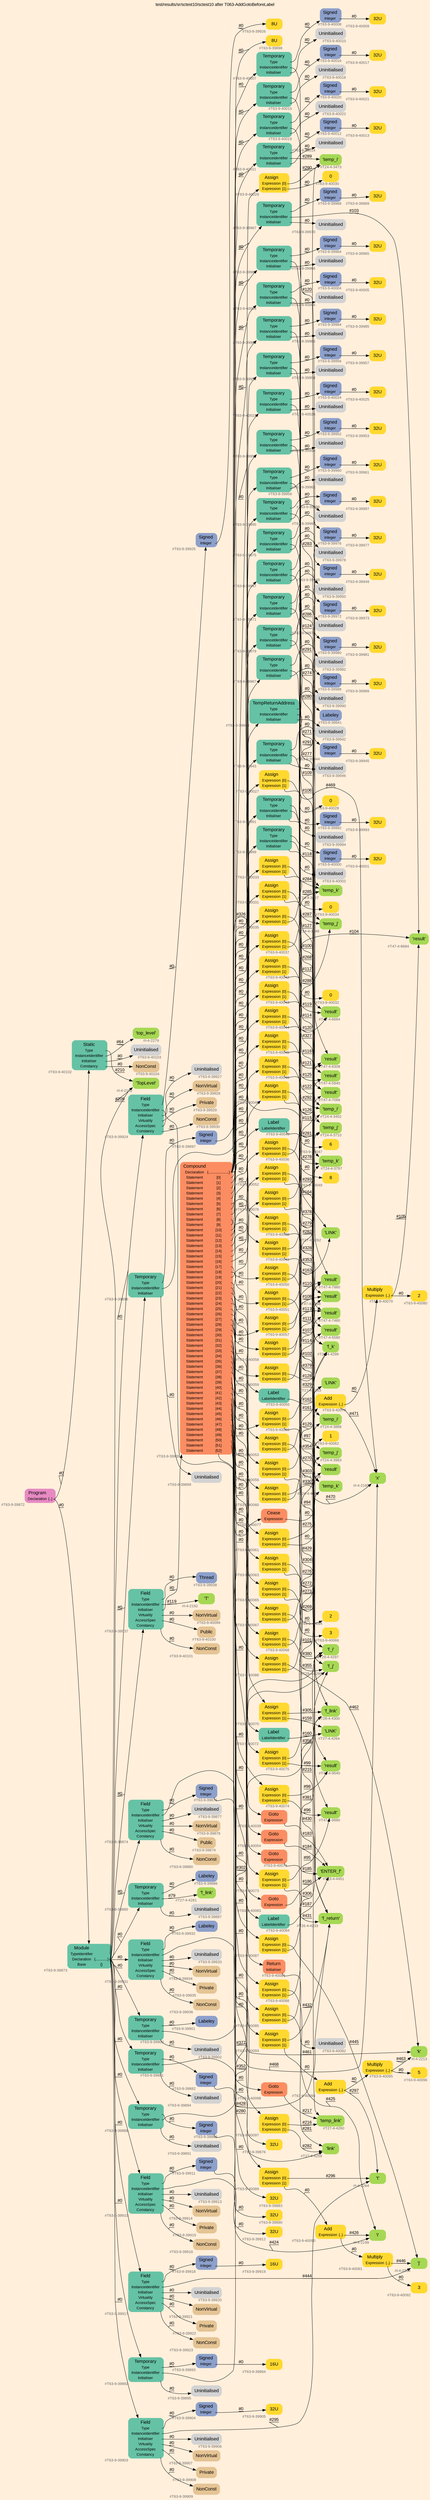 digraph "test/results/sr/sctest10/sctest10 after T063-AddGotoBeforeLabel" {
label = "test/results/sr/sctest10/sctest10 after T063-AddGotoBeforeLabel"
labelloc = t
graph [
    rankdir = "LR"
    ranksep = 0.3
    bgcolor = antiquewhite1
    color = black
    fontcolor = black
    fontname = "Arial"
];
node [
    fontname = "Arial"
];
edge [
    fontname = "Arial"
];

// -------------------- node figure --------------------
// -------- block #T63-9-39872 ----------
"#T63-9-39872" [
    fillcolor = "/set28/4"
    xlabel = "#T63-9-39872"
    fontsize = "12"
    fontcolor = grey40
    shape = "plaintext"
    label = <<TABLE BORDER="0" CELLBORDER="0" CELLSPACING="0">
     <TR><TD><FONT COLOR="black" POINT-SIZE="15">Program</FONT></TD></TR>
     <TR><TD><FONT COLOR="black" POINT-SIZE="12">Declaration</FONT></TD><TD PORT="port0"><FONT COLOR="black" POINT-SIZE="12">{..}</FONT></TD></TR>
    </TABLE>>
    style = "rounded,filled"
];

// -------- block #T63-9-39873 ----------
"#T63-9-39873" [
    fillcolor = "/set28/1"
    xlabel = "#T63-9-39873"
    fontsize = "12"
    fontcolor = grey40
    shape = "plaintext"
    label = <<TABLE BORDER="0" CELLBORDER="0" CELLSPACING="0">
     <TR><TD><FONT COLOR="black" POINT-SIZE="15">Module</FONT></TD></TR>
     <TR><TD><FONT COLOR="black" POINT-SIZE="12">TypeIdentifier</FONT></TD><TD PORT="port0"></TD></TR>
     <TR><TD><FONT COLOR="black" POINT-SIZE="12">Declaration</FONT></TD><TD PORT="port1"><FONT COLOR="black" POINT-SIZE="12">{.............}</FONT></TD></TR>
     <TR><TD><FONT COLOR="black" POINT-SIZE="12">Base</FONT></TD><TD PORT="port2"><FONT COLOR="black" POINT-SIZE="12">{}</FONT></TD></TR>
    </TABLE>>
    style = "rounded,filled"
];

// -------- block #I-4-2162 ----------
"#I-4-2162" [
    fillcolor = "/set28/5"
    xlabel = "#I-4-2162"
    fontsize = "12"
    fontcolor = grey40
    shape = "plaintext"
    label = <<TABLE BORDER="0" CELLBORDER="0" CELLSPACING="0">
     <TR><TD><FONT COLOR="black" POINT-SIZE="15">'TopLevel'</FONT></TD></TR>
    </TABLE>>
    style = "rounded,filled"
];

// -------- block #T63-9-39874 ----------
"#T63-9-39874" [
    fillcolor = "/set28/1"
    xlabel = "#T63-9-39874"
    fontsize = "12"
    fontcolor = grey40
    shape = "plaintext"
    label = <<TABLE BORDER="0" CELLBORDER="0" CELLSPACING="0">
     <TR><TD><FONT COLOR="black" POINT-SIZE="15">Field</FONT></TD></TR>
     <TR><TD><FONT COLOR="black" POINT-SIZE="12">Type</FONT></TD><TD PORT="port0"></TD></TR>
     <TR><TD><FONT COLOR="black" POINT-SIZE="12">InstanceIdentifier</FONT></TD><TD PORT="port1"></TD></TR>
     <TR><TD><FONT COLOR="black" POINT-SIZE="12">Initialiser</FONT></TD><TD PORT="port2"></TD></TR>
     <TR><TD><FONT COLOR="black" POINT-SIZE="12">Virtuality</FONT></TD><TD PORT="port3"></TD></TR>
     <TR><TD><FONT COLOR="black" POINT-SIZE="12">AccessSpec</FONT></TD><TD PORT="port4"></TD></TR>
     <TR><TD><FONT COLOR="black" POINT-SIZE="12">Constancy</FONT></TD><TD PORT="port5"></TD></TR>
    </TABLE>>
    style = "rounded,filled"
];

// -------- block #T63-9-39875 ----------
"#T63-9-39875" [
    fillcolor = "/set28/3"
    xlabel = "#T63-9-39875"
    fontsize = "12"
    fontcolor = grey40
    shape = "plaintext"
    label = <<TABLE BORDER="0" CELLBORDER="0" CELLSPACING="0">
     <TR><TD><FONT COLOR="black" POINT-SIZE="15">Signed</FONT></TD></TR>
     <TR><TD><FONT COLOR="black" POINT-SIZE="12">Integer</FONT></TD><TD PORT="port0"></TD></TR>
    </TABLE>>
    style = "rounded,filled"
];

// -------- block #T63-9-39876 ----------
"#T63-9-39876" [
    fillcolor = "/set28/6"
    xlabel = "#T63-9-39876"
    fontsize = "12"
    fontcolor = grey40
    shape = "plaintext"
    label = <<TABLE BORDER="0" CELLBORDER="0" CELLSPACING="0">
     <TR><TD><FONT COLOR="black" POINT-SIZE="15">32U</FONT></TD></TR>
    </TABLE>>
    style = "rounded,filled"
];

// -------- block #I-4-2169 ----------
"#I-4-2169" [
    fillcolor = "/set28/5"
    xlabel = "#I-4-2169"
    fontsize = "12"
    fontcolor = grey40
    shape = "plaintext"
    label = <<TABLE BORDER="0" CELLBORDER="0" CELLSPACING="0">
     <TR><TD><FONT COLOR="black" POINT-SIZE="15">'x'</FONT></TD></TR>
    </TABLE>>
    style = "rounded,filled"
];

// -------- block #T63-9-39877 ----------
"#T63-9-39877" [
    xlabel = "#T63-9-39877"
    fontsize = "12"
    fontcolor = grey40
    shape = "plaintext"
    label = <<TABLE BORDER="0" CELLBORDER="0" CELLSPACING="0">
     <TR><TD><FONT COLOR="black" POINT-SIZE="15">Uninitialised</FONT></TD></TR>
    </TABLE>>
    style = "rounded,filled"
];

// -------- block #T63-9-39878 ----------
"#T63-9-39878" [
    fillcolor = "/set28/7"
    xlabel = "#T63-9-39878"
    fontsize = "12"
    fontcolor = grey40
    shape = "plaintext"
    label = <<TABLE BORDER="0" CELLBORDER="0" CELLSPACING="0">
     <TR><TD><FONT COLOR="black" POINT-SIZE="15">NonVirtual</FONT></TD></TR>
    </TABLE>>
    style = "rounded,filled"
];

// -------- block #T63-9-39879 ----------
"#T63-9-39879" [
    fillcolor = "/set28/7"
    xlabel = "#T63-9-39879"
    fontsize = "12"
    fontcolor = grey40
    shape = "plaintext"
    label = <<TABLE BORDER="0" CELLBORDER="0" CELLSPACING="0">
     <TR><TD><FONT COLOR="black" POINT-SIZE="15">Public</FONT></TD></TR>
    </TABLE>>
    style = "rounded,filled"
];

// -------- block #T63-9-39880 ----------
"#T63-9-39880" [
    fillcolor = "/set28/7"
    xlabel = "#T63-9-39880"
    fontsize = "12"
    fontcolor = grey40
    shape = "plaintext"
    label = <<TABLE BORDER="0" CELLBORDER="0" CELLSPACING="0">
     <TR><TD><FONT COLOR="black" POINT-SIZE="15">NonConst</FONT></TD></TR>
    </TABLE>>
    style = "rounded,filled"
];

// -------- block #T63-9-39881 ----------
"#T63-9-39881" [
    fillcolor = "/set28/1"
    xlabel = "#T63-9-39881"
    fontsize = "12"
    fontcolor = grey40
    shape = "plaintext"
    label = <<TABLE BORDER="0" CELLBORDER="0" CELLSPACING="0">
     <TR><TD><FONT COLOR="black" POINT-SIZE="15">Temporary</FONT></TD></TR>
     <TR><TD><FONT COLOR="black" POINT-SIZE="12">Type</FONT></TD><TD PORT="port0"></TD></TR>
     <TR><TD><FONT COLOR="black" POINT-SIZE="12">InstanceIdentifier</FONT></TD><TD PORT="port1"></TD></TR>
     <TR><TD><FONT COLOR="black" POINT-SIZE="12">Initialiser</FONT></TD><TD PORT="port2"></TD></TR>
    </TABLE>>
    style = "rounded,filled"
];

// -------- block #T63-9-39882 ----------
"#T63-9-39882" [
    fillcolor = "/set28/3"
    xlabel = "#T63-9-39882"
    fontsize = "12"
    fontcolor = grey40
    shape = "plaintext"
    label = <<TABLE BORDER="0" CELLBORDER="0" CELLSPACING="0">
     <TR><TD><FONT COLOR="black" POINT-SIZE="15">Signed</FONT></TD></TR>
     <TR><TD><FONT COLOR="black" POINT-SIZE="12">Integer</FONT></TD><TD PORT="port0"></TD></TR>
    </TABLE>>
    style = "rounded,filled"
];

// -------- block #T63-9-39883 ----------
"#T63-9-39883" [
    fillcolor = "/set28/6"
    xlabel = "#T63-9-39883"
    fontsize = "12"
    fontcolor = grey40
    shape = "plaintext"
    label = <<TABLE BORDER="0" CELLBORDER="0" CELLSPACING="0">
     <TR><TD><FONT COLOR="black" POINT-SIZE="15">32U</FONT></TD></TR>
    </TABLE>>
    style = "rounded,filled"
];

// -------- block #T26-4-4233 ----------
"#T26-4-4233" [
    fillcolor = "/set28/5"
    xlabel = "#T26-4-4233"
    fontsize = "12"
    fontcolor = grey40
    shape = "plaintext"
    label = <<TABLE BORDER="0" CELLBORDER="0" CELLSPACING="0">
     <TR><TD><FONT COLOR="black" POINT-SIZE="15">'f_return'</FONT></TD></TR>
    </TABLE>>
    style = "rounded,filled"
];

// -------- block #T63-9-39884 ----------
"#T63-9-39884" [
    xlabel = "#T63-9-39884"
    fontsize = "12"
    fontcolor = grey40
    shape = "plaintext"
    label = <<TABLE BORDER="0" CELLBORDER="0" CELLSPACING="0">
     <TR><TD><FONT COLOR="black" POINT-SIZE="15">Uninitialised</FONT></TD></TR>
    </TABLE>>
    style = "rounded,filled"
];

// -------- block #T63-9-39885 ----------
"#T63-9-39885" [
    fillcolor = "/set28/1"
    xlabel = "#T63-9-39885"
    fontsize = "12"
    fontcolor = grey40
    shape = "plaintext"
    label = <<TABLE BORDER="0" CELLBORDER="0" CELLSPACING="0">
     <TR><TD><FONT COLOR="black" POINT-SIZE="15">Temporary</FONT></TD></TR>
     <TR><TD><FONT COLOR="black" POINT-SIZE="12">Type</FONT></TD><TD PORT="port0"></TD></TR>
     <TR><TD><FONT COLOR="black" POINT-SIZE="12">InstanceIdentifier</FONT></TD><TD PORT="port1"></TD></TR>
     <TR><TD><FONT COLOR="black" POINT-SIZE="12">Initialiser</FONT></TD><TD PORT="port2"></TD></TR>
    </TABLE>>
    style = "rounded,filled"
];

// -------- block #T63-9-39886 ----------
"#T63-9-39886" [
    fillcolor = "/set28/3"
    xlabel = "#T63-9-39886"
    fontsize = "12"
    fontcolor = grey40
    shape = "plaintext"
    label = <<TABLE BORDER="0" CELLBORDER="0" CELLSPACING="0">
     <TR><TD><FONT COLOR="black" POINT-SIZE="15">Labeley</FONT></TD></TR>
    </TABLE>>
    style = "rounded,filled"
];

// -------- block #T27-4-4261 ----------
"#T27-4-4261" [
    fillcolor = "/set28/5"
    xlabel = "#T27-4-4261"
    fontsize = "12"
    fontcolor = grey40
    shape = "plaintext"
    label = <<TABLE BORDER="0" CELLBORDER="0" CELLSPACING="0">
     <TR><TD><FONT COLOR="black" POINT-SIZE="15">'f_link'</FONT></TD></TR>
    </TABLE>>
    style = "rounded,filled"
];

// -------- block #T63-9-39887 ----------
"#T63-9-39887" [
    xlabel = "#T63-9-39887"
    fontsize = "12"
    fontcolor = grey40
    shape = "plaintext"
    label = <<TABLE BORDER="0" CELLBORDER="0" CELLSPACING="0">
     <TR><TD><FONT COLOR="black" POINT-SIZE="15">Uninitialised</FONT></TD></TR>
    </TABLE>>
    style = "rounded,filled"
];

// -------- block #T63-9-39888 ----------
"#T63-9-39888" [
    fillcolor = "/set28/1"
    xlabel = "#T63-9-39888"
    fontsize = "12"
    fontcolor = grey40
    shape = "plaintext"
    label = <<TABLE BORDER="0" CELLBORDER="0" CELLSPACING="0">
     <TR><TD><FONT COLOR="black" POINT-SIZE="15">Temporary</FONT></TD></TR>
     <TR><TD><FONT COLOR="black" POINT-SIZE="12">Type</FONT></TD><TD PORT="port0"></TD></TR>
     <TR><TD><FONT COLOR="black" POINT-SIZE="12">InstanceIdentifier</FONT></TD><TD PORT="port1"></TD></TR>
     <TR><TD><FONT COLOR="black" POINT-SIZE="12">Initialiser</FONT></TD><TD PORT="port2"></TD></TR>
    </TABLE>>
    style = "rounded,filled"
];

// -------- block #T63-9-39889 ----------
"#T63-9-39889" [
    fillcolor = "/set28/3"
    xlabel = "#T63-9-39889"
    fontsize = "12"
    fontcolor = grey40
    shape = "plaintext"
    label = <<TABLE BORDER="0" CELLBORDER="0" CELLSPACING="0">
     <TR><TD><FONT COLOR="black" POINT-SIZE="15">Signed</FONT></TD></TR>
     <TR><TD><FONT COLOR="black" POINT-SIZE="12">Integer</FONT></TD><TD PORT="port0"></TD></TR>
    </TABLE>>
    style = "rounded,filled"
];

// -------- block #T63-9-39890 ----------
"#T63-9-39890" [
    fillcolor = "/set28/6"
    xlabel = "#T63-9-39890"
    fontsize = "12"
    fontcolor = grey40
    shape = "plaintext"
    label = <<TABLE BORDER="0" CELLBORDER="0" CELLSPACING="0">
     <TR><TD><FONT COLOR="black" POINT-SIZE="15">32U</FONT></TD></TR>
    </TABLE>>
    style = "rounded,filled"
];

// -------- block #T28-4-4297 ----------
"#T28-4-4297" [
    fillcolor = "/set28/5"
    xlabel = "#T28-4-4297"
    fontsize = "12"
    fontcolor = grey40
    shape = "plaintext"
    label = <<TABLE BORDER="0" CELLBORDER="0" CELLSPACING="0">
     <TR><TD><FONT COLOR="black" POINT-SIZE="15">'f_i'</FONT></TD></TR>
    </TABLE>>
    style = "rounded,filled"
];

// -------- block #T63-9-39891 ----------
"#T63-9-39891" [
    xlabel = "#T63-9-39891"
    fontsize = "12"
    fontcolor = grey40
    shape = "plaintext"
    label = <<TABLE BORDER="0" CELLBORDER="0" CELLSPACING="0">
     <TR><TD><FONT COLOR="black" POINT-SIZE="15">Uninitialised</FONT></TD></TR>
    </TABLE>>
    style = "rounded,filled"
];

// -------- block #T63-9-39892 ----------
"#T63-9-39892" [
    fillcolor = "/set28/1"
    xlabel = "#T63-9-39892"
    fontsize = "12"
    fontcolor = grey40
    shape = "plaintext"
    label = <<TABLE BORDER="0" CELLBORDER="0" CELLSPACING="0">
     <TR><TD><FONT COLOR="black" POINT-SIZE="15">Temporary</FONT></TD></TR>
     <TR><TD><FONT COLOR="black" POINT-SIZE="12">Type</FONT></TD><TD PORT="port0"></TD></TR>
     <TR><TD><FONT COLOR="black" POINT-SIZE="12">InstanceIdentifier</FONT></TD><TD PORT="port1"></TD></TR>
     <TR><TD><FONT COLOR="black" POINT-SIZE="12">Initialiser</FONT></TD><TD PORT="port2"></TD></TR>
    </TABLE>>
    style = "rounded,filled"
];

// -------- block #T63-9-39893 ----------
"#T63-9-39893" [
    fillcolor = "/set28/3"
    xlabel = "#T63-9-39893"
    fontsize = "12"
    fontcolor = grey40
    shape = "plaintext"
    label = <<TABLE BORDER="0" CELLBORDER="0" CELLSPACING="0">
     <TR><TD><FONT COLOR="black" POINT-SIZE="15">Signed</FONT></TD></TR>
     <TR><TD><FONT COLOR="black" POINT-SIZE="12">Integer</FONT></TD><TD PORT="port0"></TD></TR>
    </TABLE>>
    style = "rounded,filled"
];

// -------- block #T63-9-39894 ----------
"#T63-9-39894" [
    fillcolor = "/set28/6"
    xlabel = "#T63-9-39894"
    fontsize = "12"
    fontcolor = grey40
    shape = "plaintext"
    label = <<TABLE BORDER="0" CELLBORDER="0" CELLSPACING="0">
     <TR><TD><FONT COLOR="black" POINT-SIZE="15">16U</FONT></TD></TR>
    </TABLE>>
    style = "rounded,filled"
];

// -------- block #T28-4-4298 ----------
"#T28-4-4298" [
    fillcolor = "/set28/5"
    xlabel = "#T28-4-4298"
    fontsize = "12"
    fontcolor = grey40
    shape = "plaintext"
    label = <<TABLE BORDER="0" CELLBORDER="0" CELLSPACING="0">
     <TR><TD><FONT COLOR="black" POINT-SIZE="15">'f_j'</FONT></TD></TR>
    </TABLE>>
    style = "rounded,filled"
];

// -------- block #T63-9-39895 ----------
"#T63-9-39895" [
    xlabel = "#T63-9-39895"
    fontsize = "12"
    fontcolor = grey40
    shape = "plaintext"
    label = <<TABLE BORDER="0" CELLBORDER="0" CELLSPACING="0">
     <TR><TD><FONT COLOR="black" POINT-SIZE="15">Uninitialised</FONT></TD></TR>
    </TABLE>>
    style = "rounded,filled"
];

// -------- block #T63-9-39896 ----------
"#T63-9-39896" [
    fillcolor = "/set28/1"
    xlabel = "#T63-9-39896"
    fontsize = "12"
    fontcolor = grey40
    shape = "plaintext"
    label = <<TABLE BORDER="0" CELLBORDER="0" CELLSPACING="0">
     <TR><TD><FONT COLOR="black" POINT-SIZE="15">Temporary</FONT></TD></TR>
     <TR><TD><FONT COLOR="black" POINT-SIZE="12">Type</FONT></TD><TD PORT="port0"></TD></TR>
     <TR><TD><FONT COLOR="black" POINT-SIZE="12">InstanceIdentifier</FONT></TD><TD PORT="port1"></TD></TR>
     <TR><TD><FONT COLOR="black" POINT-SIZE="12">Initialiser</FONT></TD><TD PORT="port2"></TD></TR>
    </TABLE>>
    style = "rounded,filled"
];

// -------- block #T63-9-39897 ----------
"#T63-9-39897" [
    fillcolor = "/set28/3"
    xlabel = "#T63-9-39897"
    fontsize = "12"
    fontcolor = grey40
    shape = "plaintext"
    label = <<TABLE BORDER="0" CELLBORDER="0" CELLSPACING="0">
     <TR><TD><FONT COLOR="black" POINT-SIZE="15">Signed</FONT></TD></TR>
     <TR><TD><FONT COLOR="black" POINT-SIZE="12">Integer</FONT></TD><TD PORT="port0"></TD></TR>
    </TABLE>>
    style = "rounded,filled"
];

// -------- block #T63-9-39898 ----------
"#T63-9-39898" [
    fillcolor = "/set28/6"
    xlabel = "#T63-9-39898"
    fontsize = "12"
    fontcolor = grey40
    shape = "plaintext"
    label = <<TABLE BORDER="0" CELLBORDER="0" CELLSPACING="0">
     <TR><TD><FONT COLOR="black" POINT-SIZE="15">8U</FONT></TD></TR>
    </TABLE>>
    style = "rounded,filled"
];

// -------- block #T28-4-4299 ----------
"#T28-4-4299" [
    fillcolor = "/set28/5"
    xlabel = "#T28-4-4299"
    fontsize = "12"
    fontcolor = grey40
    shape = "plaintext"
    label = <<TABLE BORDER="0" CELLBORDER="0" CELLSPACING="0">
     <TR><TD><FONT COLOR="black" POINT-SIZE="15">'f_k'</FONT></TD></TR>
    </TABLE>>
    style = "rounded,filled"
];

// -------- block #T63-9-39899 ----------
"#T63-9-39899" [
    xlabel = "#T63-9-39899"
    fontsize = "12"
    fontcolor = grey40
    shape = "plaintext"
    label = <<TABLE BORDER="0" CELLBORDER="0" CELLSPACING="0">
     <TR><TD><FONT COLOR="black" POINT-SIZE="15">Uninitialised</FONT></TD></TR>
    </TABLE>>
    style = "rounded,filled"
];

// -------- block #T63-9-39900 ----------
"#T63-9-39900" [
    fillcolor = "/set28/1"
    xlabel = "#T63-9-39900"
    fontsize = "12"
    fontcolor = grey40
    shape = "plaintext"
    label = <<TABLE BORDER="0" CELLBORDER="0" CELLSPACING="0">
     <TR><TD><FONT COLOR="black" POINT-SIZE="15">Temporary</FONT></TD></TR>
     <TR><TD><FONT COLOR="black" POINT-SIZE="12">Type</FONT></TD><TD PORT="port0"></TD></TR>
     <TR><TD><FONT COLOR="black" POINT-SIZE="12">InstanceIdentifier</FONT></TD><TD PORT="port1"></TD></TR>
     <TR><TD><FONT COLOR="black" POINT-SIZE="12">Initialiser</FONT></TD><TD PORT="port2"></TD></TR>
    </TABLE>>
    style = "rounded,filled"
];

// -------- block #T63-9-39901 ----------
"#T63-9-39901" [
    fillcolor = "/set28/3"
    xlabel = "#T63-9-39901"
    fontsize = "12"
    fontcolor = grey40
    shape = "plaintext"
    label = <<TABLE BORDER="0" CELLBORDER="0" CELLSPACING="0">
     <TR><TD><FONT COLOR="black" POINT-SIZE="15">Labeley</FONT></TD></TR>
    </TABLE>>
    style = "rounded,filled"
];

// -------- block #T28-4-4300 ----------
"#T28-4-4300" [
    fillcolor = "/set28/5"
    xlabel = "#T28-4-4300"
    fontsize = "12"
    fontcolor = grey40
    shape = "plaintext"
    label = <<TABLE BORDER="0" CELLBORDER="0" CELLSPACING="0">
     <TR><TD><FONT COLOR="black" POINT-SIZE="15">'f_link'</FONT></TD></TR>
    </TABLE>>
    style = "rounded,filled"
];

// -------- block #T63-9-39902 ----------
"#T63-9-39902" [
    xlabel = "#T63-9-39902"
    fontsize = "12"
    fontcolor = grey40
    shape = "plaintext"
    label = <<TABLE BORDER="0" CELLBORDER="0" CELLSPACING="0">
     <TR><TD><FONT COLOR="black" POINT-SIZE="15">Uninitialised</FONT></TD></TR>
    </TABLE>>
    style = "rounded,filled"
];

// -------- block #T63-9-39903 ----------
"#T63-9-39903" [
    fillcolor = "/set28/1"
    xlabel = "#T63-9-39903"
    fontsize = "12"
    fontcolor = grey40
    shape = "plaintext"
    label = <<TABLE BORDER="0" CELLBORDER="0" CELLSPACING="0">
     <TR><TD><FONT COLOR="black" POINT-SIZE="15">Field</FONT></TD></TR>
     <TR><TD><FONT COLOR="black" POINT-SIZE="12">Type</FONT></TD><TD PORT="port0"></TD></TR>
     <TR><TD><FONT COLOR="black" POINT-SIZE="12">InstanceIdentifier</FONT></TD><TD PORT="port1"></TD></TR>
     <TR><TD><FONT COLOR="black" POINT-SIZE="12">Initialiser</FONT></TD><TD PORT="port2"></TD></TR>
     <TR><TD><FONT COLOR="black" POINT-SIZE="12">Virtuality</FONT></TD><TD PORT="port3"></TD></TR>
     <TR><TD><FONT COLOR="black" POINT-SIZE="12">AccessSpec</FONT></TD><TD PORT="port4"></TD></TR>
     <TR><TD><FONT COLOR="black" POINT-SIZE="12">Constancy</FONT></TD><TD PORT="port5"></TD></TR>
    </TABLE>>
    style = "rounded,filled"
];

// -------- block #T63-9-39904 ----------
"#T63-9-39904" [
    fillcolor = "/set28/3"
    xlabel = "#T63-9-39904"
    fontsize = "12"
    fontcolor = grey40
    shape = "plaintext"
    label = <<TABLE BORDER="0" CELLBORDER="0" CELLSPACING="0">
     <TR><TD><FONT COLOR="black" POINT-SIZE="15">Signed</FONT></TD></TR>
     <TR><TD><FONT COLOR="black" POINT-SIZE="12">Integer</FONT></TD><TD PORT="port0"></TD></TR>
    </TABLE>>
    style = "rounded,filled"
];

// -------- block #T63-9-39905 ----------
"#T63-9-39905" [
    fillcolor = "/set28/6"
    xlabel = "#T63-9-39905"
    fontsize = "12"
    fontcolor = grey40
    shape = "plaintext"
    label = <<TABLE BORDER="0" CELLBORDER="0" CELLSPACING="0">
     <TR><TD><FONT COLOR="black" POINT-SIZE="15">32U</FONT></TD></TR>
    </TABLE>>
    style = "rounded,filled"
];

// -------- block #I-4-2264 ----------
"#I-4-2264" [
    fillcolor = "/set28/5"
    xlabel = "#I-4-2264"
    fontsize = "12"
    fontcolor = grey40
    shape = "plaintext"
    label = <<TABLE BORDER="0" CELLBORDER="0" CELLSPACING="0">
     <TR><TD><FONT COLOR="black" POINT-SIZE="15">'t'</FONT></TD></TR>
    </TABLE>>
    style = "rounded,filled"
];

// -------- block #T63-9-39906 ----------
"#T63-9-39906" [
    xlabel = "#T63-9-39906"
    fontsize = "12"
    fontcolor = grey40
    shape = "plaintext"
    label = <<TABLE BORDER="0" CELLBORDER="0" CELLSPACING="0">
     <TR><TD><FONT COLOR="black" POINT-SIZE="15">Uninitialised</FONT></TD></TR>
    </TABLE>>
    style = "rounded,filled"
];

// -------- block #T63-9-39907 ----------
"#T63-9-39907" [
    fillcolor = "/set28/7"
    xlabel = "#T63-9-39907"
    fontsize = "12"
    fontcolor = grey40
    shape = "plaintext"
    label = <<TABLE BORDER="0" CELLBORDER="0" CELLSPACING="0">
     <TR><TD><FONT COLOR="black" POINT-SIZE="15">NonVirtual</FONT></TD></TR>
    </TABLE>>
    style = "rounded,filled"
];

// -------- block #T63-9-39908 ----------
"#T63-9-39908" [
    fillcolor = "/set28/7"
    xlabel = "#T63-9-39908"
    fontsize = "12"
    fontcolor = grey40
    shape = "plaintext"
    label = <<TABLE BORDER="0" CELLBORDER="0" CELLSPACING="0">
     <TR><TD><FONT COLOR="black" POINT-SIZE="15">Private</FONT></TD></TR>
    </TABLE>>
    style = "rounded,filled"
];

// -------- block #T63-9-39909 ----------
"#T63-9-39909" [
    fillcolor = "/set28/7"
    xlabel = "#T63-9-39909"
    fontsize = "12"
    fontcolor = grey40
    shape = "plaintext"
    label = <<TABLE BORDER="0" CELLBORDER="0" CELLSPACING="0">
     <TR><TD><FONT COLOR="black" POINT-SIZE="15">NonConst</FONT></TD></TR>
    </TABLE>>
    style = "rounded,filled"
];

// -------- block #T63-9-39910 ----------
"#T63-9-39910" [
    fillcolor = "/set28/1"
    xlabel = "#T63-9-39910"
    fontsize = "12"
    fontcolor = grey40
    shape = "plaintext"
    label = <<TABLE BORDER="0" CELLBORDER="0" CELLSPACING="0">
     <TR><TD><FONT COLOR="black" POINT-SIZE="15">Field</FONT></TD></TR>
     <TR><TD><FONT COLOR="black" POINT-SIZE="12">Type</FONT></TD><TD PORT="port0"></TD></TR>
     <TR><TD><FONT COLOR="black" POINT-SIZE="12">InstanceIdentifier</FONT></TD><TD PORT="port1"></TD></TR>
     <TR><TD><FONT COLOR="black" POINT-SIZE="12">Initialiser</FONT></TD><TD PORT="port2"></TD></TR>
     <TR><TD><FONT COLOR="black" POINT-SIZE="12">Virtuality</FONT></TD><TD PORT="port3"></TD></TR>
     <TR><TD><FONT COLOR="black" POINT-SIZE="12">AccessSpec</FONT></TD><TD PORT="port4"></TD></TR>
     <TR><TD><FONT COLOR="black" POINT-SIZE="12">Constancy</FONT></TD><TD PORT="port5"></TD></TR>
    </TABLE>>
    style = "rounded,filled"
];

// -------- block #T63-9-39911 ----------
"#T63-9-39911" [
    fillcolor = "/set28/3"
    xlabel = "#T63-9-39911"
    fontsize = "12"
    fontcolor = grey40
    shape = "plaintext"
    label = <<TABLE BORDER="0" CELLBORDER="0" CELLSPACING="0">
     <TR><TD><FONT COLOR="black" POINT-SIZE="15">Signed</FONT></TD></TR>
     <TR><TD><FONT COLOR="black" POINT-SIZE="12">Integer</FONT></TD><TD PORT="port0"></TD></TR>
    </TABLE>>
    style = "rounded,filled"
];

// -------- block #T63-9-39912 ----------
"#T63-9-39912" [
    fillcolor = "/set28/6"
    xlabel = "#T63-9-39912"
    fontsize = "12"
    fontcolor = grey40
    shape = "plaintext"
    label = <<TABLE BORDER="0" CELLBORDER="0" CELLSPACING="0">
     <TR><TD><FONT COLOR="black" POINT-SIZE="15">32U</FONT></TD></TR>
    </TABLE>>
    style = "rounded,filled"
];

// -------- block #I-4-2199 ----------
"#I-4-2199" [
    fillcolor = "/set28/5"
    xlabel = "#I-4-2199"
    fontsize = "12"
    fontcolor = grey40
    shape = "plaintext"
    label = <<TABLE BORDER="0" CELLBORDER="0" CELLSPACING="0">
     <TR><TD><FONT COLOR="black" POINT-SIZE="15">'i'</FONT></TD></TR>
    </TABLE>>
    style = "rounded,filled"
];

// -------- block #T63-9-39913 ----------
"#T63-9-39913" [
    xlabel = "#T63-9-39913"
    fontsize = "12"
    fontcolor = grey40
    shape = "plaintext"
    label = <<TABLE BORDER="0" CELLBORDER="0" CELLSPACING="0">
     <TR><TD><FONT COLOR="black" POINT-SIZE="15">Uninitialised</FONT></TD></TR>
    </TABLE>>
    style = "rounded,filled"
];

// -------- block #T63-9-39914 ----------
"#T63-9-39914" [
    fillcolor = "/set28/7"
    xlabel = "#T63-9-39914"
    fontsize = "12"
    fontcolor = grey40
    shape = "plaintext"
    label = <<TABLE BORDER="0" CELLBORDER="0" CELLSPACING="0">
     <TR><TD><FONT COLOR="black" POINT-SIZE="15">NonVirtual</FONT></TD></TR>
    </TABLE>>
    style = "rounded,filled"
];

// -------- block #T63-9-39915 ----------
"#T63-9-39915" [
    fillcolor = "/set28/7"
    xlabel = "#T63-9-39915"
    fontsize = "12"
    fontcolor = grey40
    shape = "plaintext"
    label = <<TABLE BORDER="0" CELLBORDER="0" CELLSPACING="0">
     <TR><TD><FONT COLOR="black" POINT-SIZE="15">Private</FONT></TD></TR>
    </TABLE>>
    style = "rounded,filled"
];

// -------- block #T63-9-39916 ----------
"#T63-9-39916" [
    fillcolor = "/set28/7"
    xlabel = "#T63-9-39916"
    fontsize = "12"
    fontcolor = grey40
    shape = "plaintext"
    label = <<TABLE BORDER="0" CELLBORDER="0" CELLSPACING="0">
     <TR><TD><FONT COLOR="black" POINT-SIZE="15">NonConst</FONT></TD></TR>
    </TABLE>>
    style = "rounded,filled"
];

// -------- block #T63-9-39917 ----------
"#T63-9-39917" [
    fillcolor = "/set28/1"
    xlabel = "#T63-9-39917"
    fontsize = "12"
    fontcolor = grey40
    shape = "plaintext"
    label = <<TABLE BORDER="0" CELLBORDER="0" CELLSPACING="0">
     <TR><TD><FONT COLOR="black" POINT-SIZE="15">Field</FONT></TD></TR>
     <TR><TD><FONT COLOR="black" POINT-SIZE="12">Type</FONT></TD><TD PORT="port0"></TD></TR>
     <TR><TD><FONT COLOR="black" POINT-SIZE="12">InstanceIdentifier</FONT></TD><TD PORT="port1"></TD></TR>
     <TR><TD><FONT COLOR="black" POINT-SIZE="12">Initialiser</FONT></TD><TD PORT="port2"></TD></TR>
     <TR><TD><FONT COLOR="black" POINT-SIZE="12">Virtuality</FONT></TD><TD PORT="port3"></TD></TR>
     <TR><TD><FONT COLOR="black" POINT-SIZE="12">AccessSpec</FONT></TD><TD PORT="port4"></TD></TR>
     <TR><TD><FONT COLOR="black" POINT-SIZE="12">Constancy</FONT></TD><TD PORT="port5"></TD></TR>
    </TABLE>>
    style = "rounded,filled"
];

// -------- block #T63-9-39918 ----------
"#T63-9-39918" [
    fillcolor = "/set28/3"
    xlabel = "#T63-9-39918"
    fontsize = "12"
    fontcolor = grey40
    shape = "plaintext"
    label = <<TABLE BORDER="0" CELLBORDER="0" CELLSPACING="0">
     <TR><TD><FONT COLOR="black" POINT-SIZE="15">Signed</FONT></TD></TR>
     <TR><TD><FONT COLOR="black" POINT-SIZE="12">Integer</FONT></TD><TD PORT="port0"></TD></TR>
    </TABLE>>
    style = "rounded,filled"
];

// -------- block #T63-9-39919 ----------
"#T63-9-39919" [
    fillcolor = "/set28/6"
    xlabel = "#T63-9-39919"
    fontsize = "12"
    fontcolor = grey40
    shape = "plaintext"
    label = <<TABLE BORDER="0" CELLBORDER="0" CELLSPACING="0">
     <TR><TD><FONT COLOR="black" POINT-SIZE="15">16U</FONT></TD></TR>
    </TABLE>>
    style = "rounded,filled"
];

// -------- block #I-4-2206 ----------
"#I-4-2206" [
    fillcolor = "/set28/5"
    xlabel = "#I-4-2206"
    fontsize = "12"
    fontcolor = grey40
    shape = "plaintext"
    label = <<TABLE BORDER="0" CELLBORDER="0" CELLSPACING="0">
     <TR><TD><FONT COLOR="black" POINT-SIZE="15">'j'</FONT></TD></TR>
    </TABLE>>
    style = "rounded,filled"
];

// -------- block #T63-9-39920 ----------
"#T63-9-39920" [
    xlabel = "#T63-9-39920"
    fontsize = "12"
    fontcolor = grey40
    shape = "plaintext"
    label = <<TABLE BORDER="0" CELLBORDER="0" CELLSPACING="0">
     <TR><TD><FONT COLOR="black" POINT-SIZE="15">Uninitialised</FONT></TD></TR>
    </TABLE>>
    style = "rounded,filled"
];

// -------- block #T63-9-39921 ----------
"#T63-9-39921" [
    fillcolor = "/set28/7"
    xlabel = "#T63-9-39921"
    fontsize = "12"
    fontcolor = grey40
    shape = "plaintext"
    label = <<TABLE BORDER="0" CELLBORDER="0" CELLSPACING="0">
     <TR><TD><FONT COLOR="black" POINT-SIZE="15">NonVirtual</FONT></TD></TR>
    </TABLE>>
    style = "rounded,filled"
];

// -------- block #T63-9-39922 ----------
"#T63-9-39922" [
    fillcolor = "/set28/7"
    xlabel = "#T63-9-39922"
    fontsize = "12"
    fontcolor = grey40
    shape = "plaintext"
    label = <<TABLE BORDER="0" CELLBORDER="0" CELLSPACING="0">
     <TR><TD><FONT COLOR="black" POINT-SIZE="15">Private</FONT></TD></TR>
    </TABLE>>
    style = "rounded,filled"
];

// -------- block #T63-9-39923 ----------
"#T63-9-39923" [
    fillcolor = "/set28/7"
    xlabel = "#T63-9-39923"
    fontsize = "12"
    fontcolor = grey40
    shape = "plaintext"
    label = <<TABLE BORDER="0" CELLBORDER="0" CELLSPACING="0">
     <TR><TD><FONT COLOR="black" POINT-SIZE="15">NonConst</FONT></TD></TR>
    </TABLE>>
    style = "rounded,filled"
];

// -------- block #T63-9-39924 ----------
"#T63-9-39924" [
    fillcolor = "/set28/1"
    xlabel = "#T63-9-39924"
    fontsize = "12"
    fontcolor = grey40
    shape = "plaintext"
    label = <<TABLE BORDER="0" CELLBORDER="0" CELLSPACING="0">
     <TR><TD><FONT COLOR="black" POINT-SIZE="15">Field</FONT></TD></TR>
     <TR><TD><FONT COLOR="black" POINT-SIZE="12">Type</FONT></TD><TD PORT="port0"></TD></TR>
     <TR><TD><FONT COLOR="black" POINT-SIZE="12">InstanceIdentifier</FONT></TD><TD PORT="port1"></TD></TR>
     <TR><TD><FONT COLOR="black" POINT-SIZE="12">Initialiser</FONT></TD><TD PORT="port2"></TD></TR>
     <TR><TD><FONT COLOR="black" POINT-SIZE="12">Virtuality</FONT></TD><TD PORT="port3"></TD></TR>
     <TR><TD><FONT COLOR="black" POINT-SIZE="12">AccessSpec</FONT></TD><TD PORT="port4"></TD></TR>
     <TR><TD><FONT COLOR="black" POINT-SIZE="12">Constancy</FONT></TD><TD PORT="port5"></TD></TR>
    </TABLE>>
    style = "rounded,filled"
];

// -------- block #T63-9-39925 ----------
"#T63-9-39925" [
    fillcolor = "/set28/3"
    xlabel = "#T63-9-39925"
    fontsize = "12"
    fontcolor = grey40
    shape = "plaintext"
    label = <<TABLE BORDER="0" CELLBORDER="0" CELLSPACING="0">
     <TR><TD><FONT COLOR="black" POINT-SIZE="15">Signed</FONT></TD></TR>
     <TR><TD><FONT COLOR="black" POINT-SIZE="12">Integer</FONT></TD><TD PORT="port0"></TD></TR>
    </TABLE>>
    style = "rounded,filled"
];

// -------- block #T63-9-39926 ----------
"#T63-9-39926" [
    fillcolor = "/set28/6"
    xlabel = "#T63-9-39926"
    fontsize = "12"
    fontcolor = grey40
    shape = "plaintext"
    label = <<TABLE BORDER="0" CELLBORDER="0" CELLSPACING="0">
     <TR><TD><FONT COLOR="black" POINT-SIZE="15">8U</FONT></TD></TR>
    </TABLE>>
    style = "rounded,filled"
];

// -------- block #I-4-2213 ----------
"#I-4-2213" [
    fillcolor = "/set28/5"
    xlabel = "#I-4-2213"
    fontsize = "12"
    fontcolor = grey40
    shape = "plaintext"
    label = <<TABLE BORDER="0" CELLBORDER="0" CELLSPACING="0">
     <TR><TD><FONT COLOR="black" POINT-SIZE="15">'k'</FONT></TD></TR>
    </TABLE>>
    style = "rounded,filled"
];

// -------- block #T63-9-39927 ----------
"#T63-9-39927" [
    xlabel = "#T63-9-39927"
    fontsize = "12"
    fontcolor = grey40
    shape = "plaintext"
    label = <<TABLE BORDER="0" CELLBORDER="0" CELLSPACING="0">
     <TR><TD><FONT COLOR="black" POINT-SIZE="15">Uninitialised</FONT></TD></TR>
    </TABLE>>
    style = "rounded,filled"
];

// -------- block #T63-9-39928 ----------
"#T63-9-39928" [
    fillcolor = "/set28/7"
    xlabel = "#T63-9-39928"
    fontsize = "12"
    fontcolor = grey40
    shape = "plaintext"
    label = <<TABLE BORDER="0" CELLBORDER="0" CELLSPACING="0">
     <TR><TD><FONT COLOR="black" POINT-SIZE="15">NonVirtual</FONT></TD></TR>
    </TABLE>>
    style = "rounded,filled"
];

// -------- block #T63-9-39929 ----------
"#T63-9-39929" [
    fillcolor = "/set28/7"
    xlabel = "#T63-9-39929"
    fontsize = "12"
    fontcolor = grey40
    shape = "plaintext"
    label = <<TABLE BORDER="0" CELLBORDER="0" CELLSPACING="0">
     <TR><TD><FONT COLOR="black" POINT-SIZE="15">Private</FONT></TD></TR>
    </TABLE>>
    style = "rounded,filled"
];

// -------- block #T63-9-39930 ----------
"#T63-9-39930" [
    fillcolor = "/set28/7"
    xlabel = "#T63-9-39930"
    fontsize = "12"
    fontcolor = grey40
    shape = "plaintext"
    label = <<TABLE BORDER="0" CELLBORDER="0" CELLSPACING="0">
     <TR><TD><FONT COLOR="black" POINT-SIZE="15">NonConst</FONT></TD></TR>
    </TABLE>>
    style = "rounded,filled"
];

// -------- block #T63-9-39931 ----------
"#T63-9-39931" [
    fillcolor = "/set28/1"
    xlabel = "#T63-9-39931"
    fontsize = "12"
    fontcolor = grey40
    shape = "plaintext"
    label = <<TABLE BORDER="0" CELLBORDER="0" CELLSPACING="0">
     <TR><TD><FONT COLOR="black" POINT-SIZE="15">Field</FONT></TD></TR>
     <TR><TD><FONT COLOR="black" POINT-SIZE="12">Type</FONT></TD><TD PORT="port0"></TD></TR>
     <TR><TD><FONT COLOR="black" POINT-SIZE="12">InstanceIdentifier</FONT></TD><TD PORT="port1"></TD></TR>
     <TR><TD><FONT COLOR="black" POINT-SIZE="12">Initialiser</FONT></TD><TD PORT="port2"></TD></TR>
     <TR><TD><FONT COLOR="black" POINT-SIZE="12">Virtuality</FONT></TD><TD PORT="port3"></TD></TR>
     <TR><TD><FONT COLOR="black" POINT-SIZE="12">AccessSpec</FONT></TD><TD PORT="port4"></TD></TR>
     <TR><TD><FONT COLOR="black" POINT-SIZE="12">Constancy</FONT></TD><TD PORT="port5"></TD></TR>
    </TABLE>>
    style = "rounded,filled"
];

// -------- block #T63-9-39932 ----------
"#T63-9-39932" [
    fillcolor = "/set28/3"
    xlabel = "#T63-9-39932"
    fontsize = "12"
    fontcolor = grey40
    shape = "plaintext"
    label = <<TABLE BORDER="0" CELLBORDER="0" CELLSPACING="0">
     <TR><TD><FONT COLOR="black" POINT-SIZE="15">Labeley</FONT></TD></TR>
    </TABLE>>
    style = "rounded,filled"
];

// -------- block #T27-4-4259 ----------
"#T27-4-4259" [
    fillcolor = "/set28/5"
    xlabel = "#T27-4-4259"
    fontsize = "12"
    fontcolor = grey40
    shape = "plaintext"
    label = <<TABLE BORDER="0" CELLBORDER="0" CELLSPACING="0">
     <TR><TD><FONT COLOR="black" POINT-SIZE="15">'link'</FONT></TD></TR>
    </TABLE>>
    style = "rounded,filled"
];

// -------- block #T63-9-39933 ----------
"#T63-9-39933" [
    xlabel = "#T63-9-39933"
    fontsize = "12"
    fontcolor = grey40
    shape = "plaintext"
    label = <<TABLE BORDER="0" CELLBORDER="0" CELLSPACING="0">
     <TR><TD><FONT COLOR="black" POINT-SIZE="15">Uninitialised</FONT></TD></TR>
    </TABLE>>
    style = "rounded,filled"
];

// -------- block #T63-9-39934 ----------
"#T63-9-39934" [
    fillcolor = "/set28/7"
    xlabel = "#T63-9-39934"
    fontsize = "12"
    fontcolor = grey40
    shape = "plaintext"
    label = <<TABLE BORDER="0" CELLBORDER="0" CELLSPACING="0">
     <TR><TD><FONT COLOR="black" POINT-SIZE="15">NonVirtual</FONT></TD></TR>
    </TABLE>>
    style = "rounded,filled"
];

// -------- block #T63-9-39935 ----------
"#T63-9-39935" [
    fillcolor = "/set28/7"
    xlabel = "#T63-9-39935"
    fontsize = "12"
    fontcolor = grey40
    shape = "plaintext"
    label = <<TABLE BORDER="0" CELLBORDER="0" CELLSPACING="0">
     <TR><TD><FONT COLOR="black" POINT-SIZE="15">Private</FONT></TD></TR>
    </TABLE>>
    style = "rounded,filled"
];

// -------- block #T63-9-39936 ----------
"#T63-9-39936" [
    fillcolor = "/set28/7"
    xlabel = "#T63-9-39936"
    fontsize = "12"
    fontcolor = grey40
    shape = "plaintext"
    label = <<TABLE BORDER="0" CELLBORDER="0" CELLSPACING="0">
     <TR><TD><FONT COLOR="black" POINT-SIZE="15">NonConst</FONT></TD></TR>
    </TABLE>>
    style = "rounded,filled"
];

// -------- block #T63-9-39937 ----------
"#T63-9-39937" [
    fillcolor = "/set28/1"
    xlabel = "#T63-9-39937"
    fontsize = "12"
    fontcolor = grey40
    shape = "plaintext"
    label = <<TABLE BORDER="0" CELLBORDER="0" CELLSPACING="0">
     <TR><TD><FONT COLOR="black" POINT-SIZE="15">Field</FONT></TD></TR>
     <TR><TD><FONT COLOR="black" POINT-SIZE="12">Type</FONT></TD><TD PORT="port0"></TD></TR>
     <TR><TD><FONT COLOR="black" POINT-SIZE="12">InstanceIdentifier</FONT></TD><TD PORT="port1"></TD></TR>
     <TR><TD><FONT COLOR="black" POINT-SIZE="12">Initialiser</FONT></TD><TD PORT="port2"></TD></TR>
     <TR><TD><FONT COLOR="black" POINT-SIZE="12">Virtuality</FONT></TD><TD PORT="port3"></TD></TR>
     <TR><TD><FONT COLOR="black" POINT-SIZE="12">AccessSpec</FONT></TD><TD PORT="port4"></TD></TR>
     <TR><TD><FONT COLOR="black" POINT-SIZE="12">Constancy</FONT></TD><TD PORT="port5"></TD></TR>
    </TABLE>>
    style = "rounded,filled"
];

// -------- block #T63-9-39938 ----------
"#T63-9-39938" [
    fillcolor = "/set28/3"
    xlabel = "#T63-9-39938"
    fontsize = "12"
    fontcolor = grey40
    shape = "plaintext"
    label = <<TABLE BORDER="0" CELLBORDER="0" CELLSPACING="0">
     <TR><TD><FONT COLOR="black" POINT-SIZE="15">Thread</FONT></TD></TR>
    </TABLE>>
    style = "rounded,filled"
];

// -------- block #I-4-2192 ----------
"#I-4-2192" [
    fillcolor = "/set28/5"
    xlabel = "#I-4-2192"
    fontsize = "12"
    fontcolor = grey40
    shape = "plaintext"
    label = <<TABLE BORDER="0" CELLBORDER="0" CELLSPACING="0">
     <TR><TD><FONT COLOR="black" POINT-SIZE="15">'T'</FONT></TD></TR>
    </TABLE>>
    style = "rounded,filled"
];

// -------- block #T63-9-39939 ----------
"#T63-9-39939" [
    fillcolor = "/set28/2"
    xlabel = "#T63-9-39939"
    fontsize = "12"
    fontcolor = grey40
    shape = "plaintext"
    label = <<TABLE BORDER="0" CELLBORDER="0" CELLSPACING="0">
     <TR><TD><FONT COLOR="black" POINT-SIZE="15">Compound</FONT></TD></TR>
     <TR><TD><FONT COLOR="black" POINT-SIZE="12">Declaration</FONT></TD><TD PORT="port0"><FONT COLOR="black" POINT-SIZE="12">{......................}</FONT></TD></TR>
     <TR><TD><FONT COLOR="black" POINT-SIZE="12">Statement</FONT></TD><TD PORT="port1"><FONT COLOR="black" POINT-SIZE="12">[0]</FONT></TD></TR>
     <TR><TD><FONT COLOR="black" POINT-SIZE="12">Statement</FONT></TD><TD PORT="port2"><FONT COLOR="black" POINT-SIZE="12">[1]</FONT></TD></TR>
     <TR><TD><FONT COLOR="black" POINT-SIZE="12">Statement</FONT></TD><TD PORT="port3"><FONT COLOR="black" POINT-SIZE="12">[2]</FONT></TD></TR>
     <TR><TD><FONT COLOR="black" POINT-SIZE="12">Statement</FONT></TD><TD PORT="port4"><FONT COLOR="black" POINT-SIZE="12">[3]</FONT></TD></TR>
     <TR><TD><FONT COLOR="black" POINT-SIZE="12">Statement</FONT></TD><TD PORT="port5"><FONT COLOR="black" POINT-SIZE="12">[4]</FONT></TD></TR>
     <TR><TD><FONT COLOR="black" POINT-SIZE="12">Statement</FONT></TD><TD PORT="port6"><FONT COLOR="black" POINT-SIZE="12">[5]</FONT></TD></TR>
     <TR><TD><FONT COLOR="black" POINT-SIZE="12">Statement</FONT></TD><TD PORT="port7"><FONT COLOR="black" POINT-SIZE="12">[6]</FONT></TD></TR>
     <TR><TD><FONT COLOR="black" POINT-SIZE="12">Statement</FONT></TD><TD PORT="port8"><FONT COLOR="black" POINT-SIZE="12">[7]</FONT></TD></TR>
     <TR><TD><FONT COLOR="black" POINT-SIZE="12">Statement</FONT></TD><TD PORT="port9"><FONT COLOR="black" POINT-SIZE="12">[8]</FONT></TD></TR>
     <TR><TD><FONT COLOR="black" POINT-SIZE="12">Statement</FONT></TD><TD PORT="port10"><FONT COLOR="black" POINT-SIZE="12">[9]</FONT></TD></TR>
     <TR><TD><FONT COLOR="black" POINT-SIZE="12">Statement</FONT></TD><TD PORT="port11"><FONT COLOR="black" POINT-SIZE="12">[10]</FONT></TD></TR>
     <TR><TD><FONT COLOR="black" POINT-SIZE="12">Statement</FONT></TD><TD PORT="port12"><FONT COLOR="black" POINT-SIZE="12">[11]</FONT></TD></TR>
     <TR><TD><FONT COLOR="black" POINT-SIZE="12">Statement</FONT></TD><TD PORT="port13"><FONT COLOR="black" POINT-SIZE="12">[12]</FONT></TD></TR>
     <TR><TD><FONT COLOR="black" POINT-SIZE="12">Statement</FONT></TD><TD PORT="port14"><FONT COLOR="black" POINT-SIZE="12">[13]</FONT></TD></TR>
     <TR><TD><FONT COLOR="black" POINT-SIZE="12">Statement</FONT></TD><TD PORT="port15"><FONT COLOR="black" POINT-SIZE="12">[14]</FONT></TD></TR>
     <TR><TD><FONT COLOR="black" POINT-SIZE="12">Statement</FONT></TD><TD PORT="port16"><FONT COLOR="black" POINT-SIZE="12">[15]</FONT></TD></TR>
     <TR><TD><FONT COLOR="black" POINT-SIZE="12">Statement</FONT></TD><TD PORT="port17"><FONT COLOR="black" POINT-SIZE="12">[16]</FONT></TD></TR>
     <TR><TD><FONT COLOR="black" POINT-SIZE="12">Statement</FONT></TD><TD PORT="port18"><FONT COLOR="black" POINT-SIZE="12">[17]</FONT></TD></TR>
     <TR><TD><FONT COLOR="black" POINT-SIZE="12">Statement</FONT></TD><TD PORT="port19"><FONT COLOR="black" POINT-SIZE="12">[18]</FONT></TD></TR>
     <TR><TD><FONT COLOR="black" POINT-SIZE="12">Statement</FONT></TD><TD PORT="port20"><FONT COLOR="black" POINT-SIZE="12">[19]</FONT></TD></TR>
     <TR><TD><FONT COLOR="black" POINT-SIZE="12">Statement</FONT></TD><TD PORT="port21"><FONT COLOR="black" POINT-SIZE="12">[20]</FONT></TD></TR>
     <TR><TD><FONT COLOR="black" POINT-SIZE="12">Statement</FONT></TD><TD PORT="port22"><FONT COLOR="black" POINT-SIZE="12">[21]</FONT></TD></TR>
     <TR><TD><FONT COLOR="black" POINT-SIZE="12">Statement</FONT></TD><TD PORT="port23"><FONT COLOR="black" POINT-SIZE="12">[22]</FONT></TD></TR>
     <TR><TD><FONT COLOR="black" POINT-SIZE="12">Statement</FONT></TD><TD PORT="port24"><FONT COLOR="black" POINT-SIZE="12">[23]</FONT></TD></TR>
     <TR><TD><FONT COLOR="black" POINT-SIZE="12">Statement</FONT></TD><TD PORT="port25"><FONT COLOR="black" POINT-SIZE="12">[24]</FONT></TD></TR>
     <TR><TD><FONT COLOR="black" POINT-SIZE="12">Statement</FONT></TD><TD PORT="port26"><FONT COLOR="black" POINT-SIZE="12">[25]</FONT></TD></TR>
     <TR><TD><FONT COLOR="black" POINT-SIZE="12">Statement</FONT></TD><TD PORT="port27"><FONT COLOR="black" POINT-SIZE="12">[26]</FONT></TD></TR>
     <TR><TD><FONT COLOR="black" POINT-SIZE="12">Statement</FONT></TD><TD PORT="port28"><FONT COLOR="black" POINT-SIZE="12">[27]</FONT></TD></TR>
     <TR><TD><FONT COLOR="black" POINT-SIZE="12">Statement</FONT></TD><TD PORT="port29"><FONT COLOR="black" POINT-SIZE="12">[28]</FONT></TD></TR>
     <TR><TD><FONT COLOR="black" POINT-SIZE="12">Statement</FONT></TD><TD PORT="port30"><FONT COLOR="black" POINT-SIZE="12">[29]</FONT></TD></TR>
     <TR><TD><FONT COLOR="black" POINT-SIZE="12">Statement</FONT></TD><TD PORT="port31"><FONT COLOR="black" POINT-SIZE="12">[30]</FONT></TD></TR>
     <TR><TD><FONT COLOR="black" POINT-SIZE="12">Statement</FONT></TD><TD PORT="port32"><FONT COLOR="black" POINT-SIZE="12">[31]</FONT></TD></TR>
     <TR><TD><FONT COLOR="black" POINT-SIZE="12">Statement</FONT></TD><TD PORT="port33"><FONT COLOR="black" POINT-SIZE="12">[32]</FONT></TD></TR>
     <TR><TD><FONT COLOR="black" POINT-SIZE="12">Statement</FONT></TD><TD PORT="port34"><FONT COLOR="black" POINT-SIZE="12">[33]</FONT></TD></TR>
     <TR><TD><FONT COLOR="black" POINT-SIZE="12">Statement</FONT></TD><TD PORT="port35"><FONT COLOR="black" POINT-SIZE="12">[34]</FONT></TD></TR>
     <TR><TD><FONT COLOR="black" POINT-SIZE="12">Statement</FONT></TD><TD PORT="port36"><FONT COLOR="black" POINT-SIZE="12">[35]</FONT></TD></TR>
     <TR><TD><FONT COLOR="black" POINT-SIZE="12">Statement</FONT></TD><TD PORT="port37"><FONT COLOR="black" POINT-SIZE="12">[36]</FONT></TD></TR>
     <TR><TD><FONT COLOR="black" POINT-SIZE="12">Statement</FONT></TD><TD PORT="port38"><FONT COLOR="black" POINT-SIZE="12">[37]</FONT></TD></TR>
     <TR><TD><FONT COLOR="black" POINT-SIZE="12">Statement</FONT></TD><TD PORT="port39"><FONT COLOR="black" POINT-SIZE="12">[38]</FONT></TD></TR>
     <TR><TD><FONT COLOR="black" POINT-SIZE="12">Statement</FONT></TD><TD PORT="port40"><FONT COLOR="black" POINT-SIZE="12">[39]</FONT></TD></TR>
     <TR><TD><FONT COLOR="black" POINT-SIZE="12">Statement</FONT></TD><TD PORT="port41"><FONT COLOR="black" POINT-SIZE="12">[40]</FONT></TD></TR>
     <TR><TD><FONT COLOR="black" POINT-SIZE="12">Statement</FONT></TD><TD PORT="port42"><FONT COLOR="black" POINT-SIZE="12">[41]</FONT></TD></TR>
     <TR><TD><FONT COLOR="black" POINT-SIZE="12">Statement</FONT></TD><TD PORT="port43"><FONT COLOR="black" POINT-SIZE="12">[42]</FONT></TD></TR>
     <TR><TD><FONT COLOR="black" POINT-SIZE="12">Statement</FONT></TD><TD PORT="port44"><FONT COLOR="black" POINT-SIZE="12">[43]</FONT></TD></TR>
     <TR><TD><FONT COLOR="black" POINT-SIZE="12">Statement</FONT></TD><TD PORT="port45"><FONT COLOR="black" POINT-SIZE="12">[44]</FONT></TD></TR>
     <TR><TD><FONT COLOR="black" POINT-SIZE="12">Statement</FONT></TD><TD PORT="port46"><FONT COLOR="black" POINT-SIZE="12">[45]</FONT></TD></TR>
     <TR><TD><FONT COLOR="black" POINT-SIZE="12">Statement</FONT></TD><TD PORT="port47"><FONT COLOR="black" POINT-SIZE="12">[46]</FONT></TD></TR>
     <TR><TD><FONT COLOR="black" POINT-SIZE="12">Statement</FONT></TD><TD PORT="port48"><FONT COLOR="black" POINT-SIZE="12">[47]</FONT></TD></TR>
     <TR><TD><FONT COLOR="black" POINT-SIZE="12">Statement</FONT></TD><TD PORT="port49"><FONT COLOR="black" POINT-SIZE="12">[48]</FONT></TD></TR>
     <TR><TD><FONT COLOR="black" POINT-SIZE="12">Statement</FONT></TD><TD PORT="port50"><FONT COLOR="black" POINT-SIZE="12">[49]</FONT></TD></TR>
     <TR><TD><FONT COLOR="black" POINT-SIZE="12">Statement</FONT></TD><TD PORT="port51"><FONT COLOR="black" POINT-SIZE="12">[50]</FONT></TD></TR>
     <TR><TD><FONT COLOR="black" POINT-SIZE="12">Statement</FONT></TD><TD PORT="port52"><FONT COLOR="black" POINT-SIZE="12">[51]</FONT></TD></TR>
     <TR><TD><FONT COLOR="black" POINT-SIZE="12">Statement</FONT></TD><TD PORT="port53"><FONT COLOR="black" POINT-SIZE="12">[52]</FONT></TD></TR>
    </TABLE>>
    style = "rounded,filled"
];

// -------- block #T63-9-39940 ----------
"#T63-9-39940" [
    fillcolor = "/set28/1"
    xlabel = "#T63-9-39940"
    fontsize = "12"
    fontcolor = grey40
    shape = "plaintext"
    label = <<TABLE BORDER="0" CELLBORDER="0" CELLSPACING="0">
     <TR><TD><FONT COLOR="black" POINT-SIZE="15">TempReturnAddress</FONT></TD></TR>
     <TR><TD><FONT COLOR="black" POINT-SIZE="12">Type</FONT></TD><TD PORT="port0"></TD></TR>
     <TR><TD><FONT COLOR="black" POINT-SIZE="12">InstanceIdentifier</FONT></TD><TD PORT="port1"></TD></TR>
     <TR><TD><FONT COLOR="black" POINT-SIZE="12">Initialiser</FONT></TD><TD PORT="port2"></TD></TR>
    </TABLE>>
    style = "rounded,filled"
];

// -------- block #T63-9-39941 ----------
"#T63-9-39941" [
    fillcolor = "/set28/3"
    xlabel = "#T63-9-39941"
    fontsize = "12"
    fontcolor = grey40
    shape = "plaintext"
    label = <<TABLE BORDER="0" CELLBORDER="0" CELLSPACING="0">
     <TR><TD><FONT COLOR="black" POINT-SIZE="15">Labeley</FONT></TD></TR>
    </TABLE>>
    style = "rounded,filled"
];

// -------- block #T27-4-4260 ----------
"#T27-4-4260" [
    fillcolor = "/set28/5"
    xlabel = "#T27-4-4260"
    fontsize = "12"
    fontcolor = grey40
    shape = "plaintext"
    label = <<TABLE BORDER="0" CELLBORDER="0" CELLSPACING="0">
     <TR><TD><FONT COLOR="black" POINT-SIZE="15">'temp_link'</FONT></TD></TR>
    </TABLE>>
    style = "rounded,filled"
];

// -------- block #T63-9-39942 ----------
"#T63-9-39942" [
    xlabel = "#T63-9-39942"
    fontsize = "12"
    fontcolor = grey40
    shape = "plaintext"
    label = <<TABLE BORDER="0" CELLBORDER="0" CELLSPACING="0">
     <TR><TD><FONT COLOR="black" POINT-SIZE="15">Uninitialised</FONT></TD></TR>
    </TABLE>>
    style = "rounded,filled"
];

// -------- block #T63-9-39943 ----------
"#T63-9-39943" [
    fillcolor = "/set28/1"
    xlabel = "#T63-9-39943"
    fontsize = "12"
    fontcolor = grey40
    shape = "plaintext"
    label = <<TABLE BORDER="0" CELLBORDER="0" CELLSPACING="0">
     <TR><TD><FONT COLOR="black" POINT-SIZE="15">Temporary</FONT></TD></TR>
     <TR><TD><FONT COLOR="black" POINT-SIZE="12">Type</FONT></TD><TD PORT="port0"></TD></TR>
     <TR><TD><FONT COLOR="black" POINT-SIZE="12">InstanceIdentifier</FONT></TD><TD PORT="port1"></TD></TR>
     <TR><TD><FONT COLOR="black" POINT-SIZE="12">Initialiser</FONT></TD><TD PORT="port2"></TD></TR>
    </TABLE>>
    style = "rounded,filled"
];

// -------- block #T63-9-39944 ----------
"#T63-9-39944" [
    fillcolor = "/set28/3"
    xlabel = "#T63-9-39944"
    fontsize = "12"
    fontcolor = grey40
    shape = "plaintext"
    label = <<TABLE BORDER="0" CELLBORDER="0" CELLSPACING="0">
     <TR><TD><FONT COLOR="black" POINT-SIZE="15">Signed</FONT></TD></TR>
     <TR><TD><FONT COLOR="black" POINT-SIZE="12">Integer</FONT></TD><TD PORT="port0"></TD></TR>
    </TABLE>>
    style = "rounded,filled"
];

// -------- block #T63-9-39945 ----------
"#T63-9-39945" [
    fillcolor = "/set28/6"
    xlabel = "#T63-9-39945"
    fontsize = "12"
    fontcolor = grey40
    shape = "plaintext"
    label = <<TABLE BORDER="0" CELLBORDER="0" CELLSPACING="0">
     <TR><TD><FONT COLOR="black" POINT-SIZE="15">32U</FONT></TD></TR>
    </TABLE>>
    style = "rounded,filled"
];

// -------- block #T47-4-9980 ----------
"#T47-4-9980" [
    fillcolor = "/set28/5"
    xlabel = "#T47-4-9980"
    fontsize = "12"
    fontcolor = grey40
    shape = "plaintext"
    label = <<TABLE BORDER="0" CELLBORDER="0" CELLSPACING="0">
     <TR><TD><FONT COLOR="black" POINT-SIZE="15">'result'</FONT></TD></TR>
    </TABLE>>
    style = "rounded,filled"
];

// -------- block #T63-9-39946 ----------
"#T63-9-39946" [
    xlabel = "#T63-9-39946"
    fontsize = "12"
    fontcolor = grey40
    shape = "plaintext"
    label = <<TABLE BORDER="0" CELLBORDER="0" CELLSPACING="0">
     <TR><TD><FONT COLOR="black" POINT-SIZE="15">Uninitialised</FONT></TD></TR>
    </TABLE>>
    style = "rounded,filled"
];

// -------- block #T63-9-39947 ----------
"#T63-9-39947" [
    fillcolor = "/set28/1"
    xlabel = "#T63-9-39947"
    fontsize = "12"
    fontcolor = grey40
    shape = "plaintext"
    label = <<TABLE BORDER="0" CELLBORDER="0" CELLSPACING="0">
     <TR><TD><FONT COLOR="black" POINT-SIZE="15">Temporary</FONT></TD></TR>
     <TR><TD><FONT COLOR="black" POINT-SIZE="12">Type</FONT></TD><TD PORT="port0"></TD></TR>
     <TR><TD><FONT COLOR="black" POINT-SIZE="12">InstanceIdentifier</FONT></TD><TD PORT="port1"></TD></TR>
     <TR><TD><FONT COLOR="black" POINT-SIZE="12">Initialiser</FONT></TD><TD PORT="port2"></TD></TR>
    </TABLE>>
    style = "rounded,filled"
];

// -------- block #T63-9-39948 ----------
"#T63-9-39948" [
    fillcolor = "/set28/3"
    xlabel = "#T63-9-39948"
    fontsize = "12"
    fontcolor = grey40
    shape = "plaintext"
    label = <<TABLE BORDER="0" CELLBORDER="0" CELLSPACING="0">
     <TR><TD><FONT COLOR="black" POINT-SIZE="15">Signed</FONT></TD></TR>
     <TR><TD><FONT COLOR="black" POINT-SIZE="12">Integer</FONT></TD><TD PORT="port0"></TD></TR>
    </TABLE>>
    style = "rounded,filled"
];

// -------- block #T63-9-39949 ----------
"#T63-9-39949" [
    fillcolor = "/set28/6"
    xlabel = "#T63-9-39949"
    fontsize = "12"
    fontcolor = grey40
    shape = "plaintext"
    label = <<TABLE BORDER="0" CELLBORDER="0" CELLSPACING="0">
     <TR><TD><FONT COLOR="black" POINT-SIZE="15">32U</FONT></TD></TR>
    </TABLE>>
    style = "rounded,filled"
];

// -------- block #T24-4-4082 ----------
"#T24-4-4082" [
    fillcolor = "/set28/5"
    xlabel = "#T24-4-4082"
    fontsize = "12"
    fontcolor = grey40
    shape = "plaintext"
    label = <<TABLE BORDER="0" CELLBORDER="0" CELLSPACING="0">
     <TR><TD><FONT COLOR="black" POINT-SIZE="15">'temp_k'</FONT></TD></TR>
    </TABLE>>
    style = "rounded,filled"
];

// -------- block #T63-9-39950 ----------
"#T63-9-39950" [
    xlabel = "#T63-9-39950"
    fontsize = "12"
    fontcolor = grey40
    shape = "plaintext"
    label = <<TABLE BORDER="0" CELLBORDER="0" CELLSPACING="0">
     <TR><TD><FONT COLOR="black" POINT-SIZE="15">Uninitialised</FONT></TD></TR>
    </TABLE>>
    style = "rounded,filled"
];

// -------- block #T63-9-39951 ----------
"#T63-9-39951" [
    fillcolor = "/set28/1"
    xlabel = "#T63-9-39951"
    fontsize = "12"
    fontcolor = grey40
    shape = "plaintext"
    label = <<TABLE BORDER="0" CELLBORDER="0" CELLSPACING="0">
     <TR><TD><FONT COLOR="black" POINT-SIZE="15">Temporary</FONT></TD></TR>
     <TR><TD><FONT COLOR="black" POINT-SIZE="12">Type</FONT></TD><TD PORT="port0"></TD></TR>
     <TR><TD><FONT COLOR="black" POINT-SIZE="12">InstanceIdentifier</FONT></TD><TD PORT="port1"></TD></TR>
     <TR><TD><FONT COLOR="black" POINT-SIZE="12">Initialiser</FONT></TD><TD PORT="port2"></TD></TR>
    </TABLE>>
    style = "rounded,filled"
];

// -------- block #T63-9-39952 ----------
"#T63-9-39952" [
    fillcolor = "/set28/3"
    xlabel = "#T63-9-39952"
    fontsize = "12"
    fontcolor = grey40
    shape = "plaintext"
    label = <<TABLE BORDER="0" CELLBORDER="0" CELLSPACING="0">
     <TR><TD><FONT COLOR="black" POINT-SIZE="15">Signed</FONT></TD></TR>
     <TR><TD><FONT COLOR="black" POINT-SIZE="12">Integer</FONT></TD><TD PORT="port0"></TD></TR>
    </TABLE>>
    style = "rounded,filled"
];

// -------- block #T63-9-39953 ----------
"#T63-9-39953" [
    fillcolor = "/set28/6"
    xlabel = "#T63-9-39953"
    fontsize = "12"
    fontcolor = grey40
    shape = "plaintext"
    label = <<TABLE BORDER="0" CELLBORDER="0" CELLSPACING="0">
     <TR><TD><FONT COLOR="black" POINT-SIZE="15">32U</FONT></TD></TR>
    </TABLE>>
    style = "rounded,filled"
];

// -------- block #T47-4-9540 ----------
"#T47-4-9540" [
    fillcolor = "/set28/5"
    xlabel = "#T47-4-9540"
    fontsize = "12"
    fontcolor = grey40
    shape = "plaintext"
    label = <<TABLE BORDER="0" CELLBORDER="0" CELLSPACING="0">
     <TR><TD><FONT COLOR="black" POINT-SIZE="15">'result'</FONT></TD></TR>
    </TABLE>>
    style = "rounded,filled"
];

// -------- block #T63-9-39954 ----------
"#T63-9-39954" [
    xlabel = "#T63-9-39954"
    fontsize = "12"
    fontcolor = grey40
    shape = "plaintext"
    label = <<TABLE BORDER="0" CELLBORDER="0" CELLSPACING="0">
     <TR><TD><FONT COLOR="black" POINT-SIZE="15">Uninitialised</FONT></TD></TR>
    </TABLE>>
    style = "rounded,filled"
];

// -------- block #T63-9-39955 ----------
"#T63-9-39955" [
    fillcolor = "/set28/1"
    xlabel = "#T63-9-39955"
    fontsize = "12"
    fontcolor = grey40
    shape = "plaintext"
    label = <<TABLE BORDER="0" CELLBORDER="0" CELLSPACING="0">
     <TR><TD><FONT COLOR="black" POINT-SIZE="15">Temporary</FONT></TD></TR>
     <TR><TD><FONT COLOR="black" POINT-SIZE="12">Type</FONT></TD><TD PORT="port0"></TD></TR>
     <TR><TD><FONT COLOR="black" POINT-SIZE="12">InstanceIdentifier</FONT></TD><TD PORT="port1"></TD></TR>
     <TR><TD><FONT COLOR="black" POINT-SIZE="12">Initialiser</FONT></TD><TD PORT="port2"></TD></TR>
    </TABLE>>
    style = "rounded,filled"
];

// -------- block #T63-9-39956 ----------
"#T63-9-39956" [
    fillcolor = "/set28/3"
    xlabel = "#T63-9-39956"
    fontsize = "12"
    fontcolor = grey40
    shape = "plaintext"
    label = <<TABLE BORDER="0" CELLBORDER="0" CELLSPACING="0">
     <TR><TD><FONT COLOR="black" POINT-SIZE="15">Signed</FONT></TD></TR>
     <TR><TD><FONT COLOR="black" POINT-SIZE="12">Integer</FONT></TD><TD PORT="port0"></TD></TR>
    </TABLE>>
    style = "rounded,filled"
];

// -------- block #T63-9-39957 ----------
"#T63-9-39957" [
    fillcolor = "/set28/6"
    xlabel = "#T63-9-39957"
    fontsize = "12"
    fontcolor = grey40
    shape = "plaintext"
    label = <<TABLE BORDER="0" CELLBORDER="0" CELLSPACING="0">
     <TR><TD><FONT COLOR="black" POINT-SIZE="15">32U</FONT></TD></TR>
    </TABLE>>
    style = "rounded,filled"
];

// -------- block #T24-4-3983 ----------
"#T24-4-3983" [
    fillcolor = "/set28/5"
    xlabel = "#T24-4-3983"
    fontsize = "12"
    fontcolor = grey40
    shape = "plaintext"
    label = <<TABLE BORDER="0" CELLBORDER="0" CELLSPACING="0">
     <TR><TD><FONT COLOR="black" POINT-SIZE="15">'temp_j'</FONT></TD></TR>
    </TABLE>>
    style = "rounded,filled"
];

// -------- block #T63-9-39958 ----------
"#T63-9-39958" [
    xlabel = "#T63-9-39958"
    fontsize = "12"
    fontcolor = grey40
    shape = "plaintext"
    label = <<TABLE BORDER="0" CELLBORDER="0" CELLSPACING="0">
     <TR><TD><FONT COLOR="black" POINT-SIZE="15">Uninitialised</FONT></TD></TR>
    </TABLE>>
    style = "rounded,filled"
];

// -------- block #T63-9-39959 ----------
"#T63-9-39959" [
    fillcolor = "/set28/1"
    xlabel = "#T63-9-39959"
    fontsize = "12"
    fontcolor = grey40
    shape = "plaintext"
    label = <<TABLE BORDER="0" CELLBORDER="0" CELLSPACING="0">
     <TR><TD><FONT COLOR="black" POINT-SIZE="15">Temporary</FONT></TD></TR>
     <TR><TD><FONT COLOR="black" POINT-SIZE="12">Type</FONT></TD><TD PORT="port0"></TD></TR>
     <TR><TD><FONT COLOR="black" POINT-SIZE="12">InstanceIdentifier</FONT></TD><TD PORT="port1"></TD></TR>
     <TR><TD><FONT COLOR="black" POINT-SIZE="12">Initialiser</FONT></TD><TD PORT="port2"></TD></TR>
    </TABLE>>
    style = "rounded,filled"
];

// -------- block #T63-9-39960 ----------
"#T63-9-39960" [
    fillcolor = "/set28/3"
    xlabel = "#T63-9-39960"
    fontsize = "12"
    fontcolor = grey40
    shape = "plaintext"
    label = <<TABLE BORDER="0" CELLBORDER="0" CELLSPACING="0">
     <TR><TD><FONT COLOR="black" POINT-SIZE="15">Signed</FONT></TD></TR>
     <TR><TD><FONT COLOR="black" POINT-SIZE="12">Integer</FONT></TD><TD PORT="port0"></TD></TR>
    </TABLE>>
    style = "rounded,filled"
];

// -------- block #T63-9-39961 ----------
"#T63-9-39961" [
    fillcolor = "/set28/6"
    xlabel = "#T63-9-39961"
    fontsize = "12"
    fontcolor = grey40
    shape = "plaintext"
    label = <<TABLE BORDER="0" CELLBORDER="0" CELLSPACING="0">
     <TR><TD><FONT COLOR="black" POINT-SIZE="15">32U</FONT></TD></TR>
    </TABLE>>
    style = "rounded,filled"
];

// -------- block #T47-4-9108 ----------
"#T47-4-9108" [
    fillcolor = "/set28/5"
    xlabel = "#T47-4-9108"
    fontsize = "12"
    fontcolor = grey40
    shape = "plaintext"
    label = <<TABLE BORDER="0" CELLBORDER="0" CELLSPACING="0">
     <TR><TD><FONT COLOR="black" POINT-SIZE="15">'result'</FONT></TD></TR>
    </TABLE>>
    style = "rounded,filled"
];

// -------- block #T63-9-39962 ----------
"#T63-9-39962" [
    xlabel = "#T63-9-39962"
    fontsize = "12"
    fontcolor = grey40
    shape = "plaintext"
    label = <<TABLE BORDER="0" CELLBORDER="0" CELLSPACING="0">
     <TR><TD><FONT COLOR="black" POINT-SIZE="15">Uninitialised</FONT></TD></TR>
    </TABLE>>
    style = "rounded,filled"
];

// -------- block #T63-9-39963 ----------
"#T63-9-39963" [
    fillcolor = "/set28/1"
    xlabel = "#T63-9-39963"
    fontsize = "12"
    fontcolor = grey40
    shape = "plaintext"
    label = <<TABLE BORDER="0" CELLBORDER="0" CELLSPACING="0">
     <TR><TD><FONT COLOR="black" POINT-SIZE="15">Temporary</FONT></TD></TR>
     <TR><TD><FONT COLOR="black" POINT-SIZE="12">Type</FONT></TD><TD PORT="port0"></TD></TR>
     <TR><TD><FONT COLOR="black" POINT-SIZE="12">InstanceIdentifier</FONT></TD><TD PORT="port1"></TD></TR>
     <TR><TD><FONT COLOR="black" POINT-SIZE="12">Initialiser</FONT></TD><TD PORT="port2"></TD></TR>
    </TABLE>>
    style = "rounded,filled"
];

// -------- block #T63-9-39964 ----------
"#T63-9-39964" [
    fillcolor = "/set28/3"
    xlabel = "#T63-9-39964"
    fontsize = "12"
    fontcolor = grey40
    shape = "plaintext"
    label = <<TABLE BORDER="0" CELLBORDER="0" CELLSPACING="0">
     <TR><TD><FONT COLOR="black" POINT-SIZE="15">Signed</FONT></TD></TR>
     <TR><TD><FONT COLOR="black" POINT-SIZE="12">Integer</FONT></TD><TD PORT="port0"></TD></TR>
    </TABLE>>
    style = "rounded,filled"
];

// -------- block #T63-9-39965 ----------
"#T63-9-39965" [
    fillcolor = "/set28/6"
    xlabel = "#T63-9-39965"
    fontsize = "12"
    fontcolor = grey40
    shape = "plaintext"
    label = <<TABLE BORDER="0" CELLBORDER="0" CELLSPACING="0">
     <TR><TD><FONT COLOR="black" POINT-SIZE="15">32U</FONT></TD></TR>
    </TABLE>>
    style = "rounded,filled"
];

// -------- block #T24-4-3888 ----------
"#T24-4-3888" [
    fillcolor = "/set28/5"
    xlabel = "#T24-4-3888"
    fontsize = "12"
    fontcolor = grey40
    shape = "plaintext"
    label = <<TABLE BORDER="0" CELLBORDER="0" CELLSPACING="0">
     <TR><TD><FONT COLOR="black" POINT-SIZE="15">'temp_i'</FONT></TD></TR>
    </TABLE>>
    style = "rounded,filled"
];

// -------- block #T63-9-39966 ----------
"#T63-9-39966" [
    xlabel = "#T63-9-39966"
    fontsize = "12"
    fontcolor = grey40
    shape = "plaintext"
    label = <<TABLE BORDER="0" CELLBORDER="0" CELLSPACING="0">
     <TR><TD><FONT COLOR="black" POINT-SIZE="15">Uninitialised</FONT></TD></TR>
    </TABLE>>
    style = "rounded,filled"
];

// -------- block #T63-9-39967 ----------
"#T63-9-39967" [
    fillcolor = "/set28/1"
    xlabel = "#T63-9-39967"
    fontsize = "12"
    fontcolor = grey40
    shape = "plaintext"
    label = <<TABLE BORDER="0" CELLBORDER="0" CELLSPACING="0">
     <TR><TD><FONT COLOR="black" POINT-SIZE="15">Temporary</FONT></TD></TR>
     <TR><TD><FONT COLOR="black" POINT-SIZE="12">Type</FONT></TD><TD PORT="port0"></TD></TR>
     <TR><TD><FONT COLOR="black" POINT-SIZE="12">InstanceIdentifier</FONT></TD><TD PORT="port1"></TD></TR>
     <TR><TD><FONT COLOR="black" POINT-SIZE="12">Initialiser</FONT></TD><TD PORT="port2"></TD></TR>
    </TABLE>>
    style = "rounded,filled"
];

// -------- block #T63-9-39968 ----------
"#T63-9-39968" [
    fillcolor = "/set28/3"
    xlabel = "#T63-9-39968"
    fontsize = "12"
    fontcolor = grey40
    shape = "plaintext"
    label = <<TABLE BORDER="0" CELLBORDER="0" CELLSPACING="0">
     <TR><TD><FONT COLOR="black" POINT-SIZE="15">Signed</FONT></TD></TR>
     <TR><TD><FONT COLOR="black" POINT-SIZE="12">Integer</FONT></TD><TD PORT="port0"></TD></TR>
    </TABLE>>
    style = "rounded,filled"
];

// -------- block #T63-9-39969 ----------
"#T63-9-39969" [
    fillcolor = "/set28/6"
    xlabel = "#T63-9-39969"
    fontsize = "12"
    fontcolor = grey40
    shape = "plaintext"
    label = <<TABLE BORDER="0" CELLBORDER="0" CELLSPACING="0">
     <TR><TD><FONT COLOR="black" POINT-SIZE="15">32U</FONT></TD></TR>
    </TABLE>>
    style = "rounded,filled"
];

// -------- block #T47-4-8684 ----------
"#T47-4-8684" [
    fillcolor = "/set28/5"
    xlabel = "#T47-4-8684"
    fontsize = "12"
    fontcolor = grey40
    shape = "plaintext"
    label = <<TABLE BORDER="0" CELLBORDER="0" CELLSPACING="0">
     <TR><TD><FONT COLOR="black" POINT-SIZE="15">'result'</FONT></TD></TR>
    </TABLE>>
    style = "rounded,filled"
];

// -------- block #T63-9-39970 ----------
"#T63-9-39970" [
    xlabel = "#T63-9-39970"
    fontsize = "12"
    fontcolor = grey40
    shape = "plaintext"
    label = <<TABLE BORDER="0" CELLBORDER="0" CELLSPACING="0">
     <TR><TD><FONT COLOR="black" POINT-SIZE="15">Uninitialised</FONT></TD></TR>
    </TABLE>>
    style = "rounded,filled"
];

// -------- block #T63-9-39971 ----------
"#T63-9-39971" [
    fillcolor = "/set28/1"
    xlabel = "#T63-9-39971"
    fontsize = "12"
    fontcolor = grey40
    shape = "plaintext"
    label = <<TABLE BORDER="0" CELLBORDER="0" CELLSPACING="0">
     <TR><TD><FONT COLOR="black" POINT-SIZE="15">Temporary</FONT></TD></TR>
     <TR><TD><FONT COLOR="black" POINT-SIZE="12">Type</FONT></TD><TD PORT="port0"></TD></TR>
     <TR><TD><FONT COLOR="black" POINT-SIZE="12">InstanceIdentifier</FONT></TD><TD PORT="port1"></TD></TR>
     <TR><TD><FONT COLOR="black" POINT-SIZE="12">Initialiser</FONT></TD><TD PORT="port2"></TD></TR>
    </TABLE>>
    style = "rounded,filled"
];

// -------- block #T63-9-39972 ----------
"#T63-9-39972" [
    fillcolor = "/set28/3"
    xlabel = "#T63-9-39972"
    fontsize = "12"
    fontcolor = grey40
    shape = "plaintext"
    label = <<TABLE BORDER="0" CELLBORDER="0" CELLSPACING="0">
     <TR><TD><FONT COLOR="black" POINT-SIZE="15">Signed</FONT></TD></TR>
     <TR><TD><FONT COLOR="black" POINT-SIZE="12">Integer</FONT></TD><TD PORT="port0"></TD></TR>
    </TABLE>>
    style = "rounded,filled"
];

// -------- block #T63-9-39973 ----------
"#T63-9-39973" [
    fillcolor = "/set28/6"
    xlabel = "#T63-9-39973"
    fontsize = "12"
    fontcolor = grey40
    shape = "plaintext"
    label = <<TABLE BORDER="0" CELLBORDER="0" CELLSPACING="0">
     <TR><TD><FONT COLOR="black" POINT-SIZE="15">32U</FONT></TD></TR>
    </TABLE>>
    style = "rounded,filled"
];

// -------- block #T47-4-8268 ----------
"#T47-4-8268" [
    fillcolor = "/set28/5"
    xlabel = "#T47-4-8268"
    fontsize = "12"
    fontcolor = grey40
    shape = "plaintext"
    label = <<TABLE BORDER="0" CELLBORDER="0" CELLSPACING="0">
     <TR><TD><FONT COLOR="black" POINT-SIZE="15">'result'</FONT></TD></TR>
    </TABLE>>
    style = "rounded,filled"
];

// -------- block #T63-9-39974 ----------
"#T63-9-39974" [
    xlabel = "#T63-9-39974"
    fontsize = "12"
    fontcolor = grey40
    shape = "plaintext"
    label = <<TABLE BORDER="0" CELLBORDER="0" CELLSPACING="0">
     <TR><TD><FONT COLOR="black" POINT-SIZE="15">Uninitialised</FONT></TD></TR>
    </TABLE>>
    style = "rounded,filled"
];

// -------- block #T63-9-39975 ----------
"#T63-9-39975" [
    fillcolor = "/set28/1"
    xlabel = "#T63-9-39975"
    fontsize = "12"
    fontcolor = grey40
    shape = "plaintext"
    label = <<TABLE BORDER="0" CELLBORDER="0" CELLSPACING="0">
     <TR><TD><FONT COLOR="black" POINT-SIZE="15">Temporary</FONT></TD></TR>
     <TR><TD><FONT COLOR="black" POINT-SIZE="12">Type</FONT></TD><TD PORT="port0"></TD></TR>
     <TR><TD><FONT COLOR="black" POINT-SIZE="12">InstanceIdentifier</FONT></TD><TD PORT="port1"></TD></TR>
     <TR><TD><FONT COLOR="black" POINT-SIZE="12">Initialiser</FONT></TD><TD PORT="port2"></TD></TR>
    </TABLE>>
    style = "rounded,filled"
];

// -------- block #T63-9-39976 ----------
"#T63-9-39976" [
    fillcolor = "/set28/3"
    xlabel = "#T63-9-39976"
    fontsize = "12"
    fontcolor = grey40
    shape = "plaintext"
    label = <<TABLE BORDER="0" CELLBORDER="0" CELLSPACING="0">
     <TR><TD><FONT COLOR="black" POINT-SIZE="15">Signed</FONT></TD></TR>
     <TR><TD><FONT COLOR="black" POINT-SIZE="12">Integer</FONT></TD><TD PORT="port0"></TD></TR>
    </TABLE>>
    style = "rounded,filled"
];

// -------- block #T63-9-39977 ----------
"#T63-9-39977" [
    fillcolor = "/set28/6"
    xlabel = "#T63-9-39977"
    fontsize = "12"
    fontcolor = grey40
    shape = "plaintext"
    label = <<TABLE BORDER="0" CELLBORDER="0" CELLSPACING="0">
     <TR><TD><FONT COLOR="black" POINT-SIZE="15">32U</FONT></TD></TR>
    </TABLE>>
    style = "rounded,filled"
];

// -------- block #T24-4-3797 ----------
"#T24-4-3797" [
    fillcolor = "/set28/5"
    xlabel = "#T24-4-3797"
    fontsize = "12"
    fontcolor = grey40
    shape = "plaintext"
    label = <<TABLE BORDER="0" CELLBORDER="0" CELLSPACING="0">
     <TR><TD><FONT COLOR="black" POINT-SIZE="15">'temp_k'</FONT></TD></TR>
    </TABLE>>
    style = "rounded,filled"
];

// -------- block #T63-9-39978 ----------
"#T63-9-39978" [
    xlabel = "#T63-9-39978"
    fontsize = "12"
    fontcolor = grey40
    shape = "plaintext"
    label = <<TABLE BORDER="0" CELLBORDER="0" CELLSPACING="0">
     <TR><TD><FONT COLOR="black" POINT-SIZE="15">Uninitialised</FONT></TD></TR>
    </TABLE>>
    style = "rounded,filled"
];

// -------- block #T63-9-39979 ----------
"#T63-9-39979" [
    fillcolor = "/set28/1"
    xlabel = "#T63-9-39979"
    fontsize = "12"
    fontcolor = grey40
    shape = "plaintext"
    label = <<TABLE BORDER="0" CELLBORDER="0" CELLSPACING="0">
     <TR><TD><FONT COLOR="black" POINT-SIZE="15">Temporary</FONT></TD></TR>
     <TR><TD><FONT COLOR="black" POINT-SIZE="12">Type</FONT></TD><TD PORT="port0"></TD></TR>
     <TR><TD><FONT COLOR="black" POINT-SIZE="12">InstanceIdentifier</FONT></TD><TD PORT="port1"></TD></TR>
     <TR><TD><FONT COLOR="black" POINT-SIZE="12">Initialiser</FONT></TD><TD PORT="port2"></TD></TR>
    </TABLE>>
    style = "rounded,filled"
];

// -------- block #T63-9-39980 ----------
"#T63-9-39980" [
    fillcolor = "/set28/3"
    xlabel = "#T63-9-39980"
    fontsize = "12"
    fontcolor = grey40
    shape = "plaintext"
    label = <<TABLE BORDER="0" CELLBORDER="0" CELLSPACING="0">
     <TR><TD><FONT COLOR="black" POINT-SIZE="15">Signed</FONT></TD></TR>
     <TR><TD><FONT COLOR="black" POINT-SIZE="12">Integer</FONT></TD><TD PORT="port0"></TD></TR>
    </TABLE>>
    style = "rounded,filled"
];

// -------- block #T63-9-39981 ----------
"#T63-9-39981" [
    fillcolor = "/set28/6"
    xlabel = "#T63-9-39981"
    fontsize = "12"
    fontcolor = grey40
    shape = "plaintext"
    label = <<TABLE BORDER="0" CELLBORDER="0" CELLSPACING="0">
     <TR><TD><FONT COLOR="black" POINT-SIZE="15">32U</FONT></TD></TR>
    </TABLE>>
    style = "rounded,filled"
];

// -------- block #T47-4-7860 ----------
"#T47-4-7860" [
    fillcolor = "/set28/5"
    xlabel = "#T47-4-7860"
    fontsize = "12"
    fontcolor = grey40
    shape = "plaintext"
    label = <<TABLE BORDER="0" CELLBORDER="0" CELLSPACING="0">
     <TR><TD><FONT COLOR="black" POINT-SIZE="15">'result'</FONT></TD></TR>
    </TABLE>>
    style = "rounded,filled"
];

// -------- block #T63-9-39982 ----------
"#T63-9-39982" [
    xlabel = "#T63-9-39982"
    fontsize = "12"
    fontcolor = grey40
    shape = "plaintext"
    label = <<TABLE BORDER="0" CELLBORDER="0" CELLSPACING="0">
     <TR><TD><FONT COLOR="black" POINT-SIZE="15">Uninitialised</FONT></TD></TR>
    </TABLE>>
    style = "rounded,filled"
];

// -------- block #T63-9-39983 ----------
"#T63-9-39983" [
    fillcolor = "/set28/1"
    xlabel = "#T63-9-39983"
    fontsize = "12"
    fontcolor = grey40
    shape = "plaintext"
    label = <<TABLE BORDER="0" CELLBORDER="0" CELLSPACING="0">
     <TR><TD><FONT COLOR="black" POINT-SIZE="15">Temporary</FONT></TD></TR>
     <TR><TD><FONT COLOR="black" POINT-SIZE="12">Type</FONT></TD><TD PORT="port0"></TD></TR>
     <TR><TD><FONT COLOR="black" POINT-SIZE="12">InstanceIdentifier</FONT></TD><TD PORT="port1"></TD></TR>
     <TR><TD><FONT COLOR="black" POINT-SIZE="12">Initialiser</FONT></TD><TD PORT="port2"></TD></TR>
    </TABLE>>
    style = "rounded,filled"
];

// -------- block #T63-9-39984 ----------
"#T63-9-39984" [
    fillcolor = "/set28/3"
    xlabel = "#T63-9-39984"
    fontsize = "12"
    fontcolor = grey40
    shape = "plaintext"
    label = <<TABLE BORDER="0" CELLBORDER="0" CELLSPACING="0">
     <TR><TD><FONT COLOR="black" POINT-SIZE="15">Signed</FONT></TD></TR>
     <TR><TD><FONT COLOR="black" POINT-SIZE="12">Integer</FONT></TD><TD PORT="port0"></TD></TR>
    </TABLE>>
    style = "rounded,filled"
];

// -------- block #T63-9-39985 ----------
"#T63-9-39985" [
    fillcolor = "/set28/6"
    xlabel = "#T63-9-39985"
    fontsize = "12"
    fontcolor = grey40
    shape = "plaintext"
    label = <<TABLE BORDER="0" CELLBORDER="0" CELLSPACING="0">
     <TR><TD><FONT COLOR="black" POINT-SIZE="15">32U</FONT></TD></TR>
    </TABLE>>
    style = "rounded,filled"
];

// -------- block #T24-4-3710 ----------
"#T24-4-3710" [
    fillcolor = "/set28/5"
    xlabel = "#T24-4-3710"
    fontsize = "12"
    fontcolor = grey40
    shape = "plaintext"
    label = <<TABLE BORDER="0" CELLBORDER="0" CELLSPACING="0">
     <TR><TD><FONT COLOR="black" POINT-SIZE="15">'temp_j'</FONT></TD></TR>
    </TABLE>>
    style = "rounded,filled"
];

// -------- block #T63-9-39986 ----------
"#T63-9-39986" [
    xlabel = "#T63-9-39986"
    fontsize = "12"
    fontcolor = grey40
    shape = "plaintext"
    label = <<TABLE BORDER="0" CELLBORDER="0" CELLSPACING="0">
     <TR><TD><FONT COLOR="black" POINT-SIZE="15">Uninitialised</FONT></TD></TR>
    </TABLE>>
    style = "rounded,filled"
];

// -------- block #T63-9-39987 ----------
"#T63-9-39987" [
    fillcolor = "/set28/1"
    xlabel = "#T63-9-39987"
    fontsize = "12"
    fontcolor = grey40
    shape = "plaintext"
    label = <<TABLE BORDER="0" CELLBORDER="0" CELLSPACING="0">
     <TR><TD><FONT COLOR="black" POINT-SIZE="15">Temporary</FONT></TD></TR>
     <TR><TD><FONT COLOR="black" POINT-SIZE="12">Type</FONT></TD><TD PORT="port0"></TD></TR>
     <TR><TD><FONT COLOR="black" POINT-SIZE="12">InstanceIdentifier</FONT></TD><TD PORT="port1"></TD></TR>
     <TR><TD><FONT COLOR="black" POINT-SIZE="12">Initialiser</FONT></TD><TD PORT="port2"></TD></TR>
    </TABLE>>
    style = "rounded,filled"
];

// -------- block #T63-9-39988 ----------
"#T63-9-39988" [
    fillcolor = "/set28/3"
    xlabel = "#T63-9-39988"
    fontsize = "12"
    fontcolor = grey40
    shape = "plaintext"
    label = <<TABLE BORDER="0" CELLBORDER="0" CELLSPACING="0">
     <TR><TD><FONT COLOR="black" POINT-SIZE="15">Signed</FONT></TD></TR>
     <TR><TD><FONT COLOR="black" POINT-SIZE="12">Integer</FONT></TD><TD PORT="port0"></TD></TR>
    </TABLE>>
    style = "rounded,filled"
];

// -------- block #T63-9-39989 ----------
"#T63-9-39989" [
    fillcolor = "/set28/6"
    xlabel = "#T63-9-39989"
    fontsize = "12"
    fontcolor = grey40
    shape = "plaintext"
    label = <<TABLE BORDER="0" CELLBORDER="0" CELLSPACING="0">
     <TR><TD><FONT COLOR="black" POINT-SIZE="15">32U</FONT></TD></TR>
    </TABLE>>
    style = "rounded,filled"
];

// -------- block #T47-4-7460 ----------
"#T47-4-7460" [
    fillcolor = "/set28/5"
    xlabel = "#T47-4-7460"
    fontsize = "12"
    fontcolor = grey40
    shape = "plaintext"
    label = <<TABLE BORDER="0" CELLBORDER="0" CELLSPACING="0">
     <TR><TD><FONT COLOR="black" POINT-SIZE="15">'result'</FONT></TD></TR>
    </TABLE>>
    style = "rounded,filled"
];

// -------- block #T63-9-39990 ----------
"#T63-9-39990" [
    xlabel = "#T63-9-39990"
    fontsize = "12"
    fontcolor = grey40
    shape = "plaintext"
    label = <<TABLE BORDER="0" CELLBORDER="0" CELLSPACING="0">
     <TR><TD><FONT COLOR="black" POINT-SIZE="15">Uninitialised</FONT></TD></TR>
    </TABLE>>
    style = "rounded,filled"
];

// -------- block #T63-9-39991 ----------
"#T63-9-39991" [
    fillcolor = "/set28/1"
    xlabel = "#T63-9-39991"
    fontsize = "12"
    fontcolor = grey40
    shape = "plaintext"
    label = <<TABLE BORDER="0" CELLBORDER="0" CELLSPACING="0">
     <TR><TD><FONT COLOR="black" POINT-SIZE="15">Temporary</FONT></TD></TR>
     <TR><TD><FONT COLOR="black" POINT-SIZE="12">Type</FONT></TD><TD PORT="port0"></TD></TR>
     <TR><TD><FONT COLOR="black" POINT-SIZE="12">InstanceIdentifier</FONT></TD><TD PORT="port1"></TD></TR>
     <TR><TD><FONT COLOR="black" POINT-SIZE="12">Initialiser</FONT></TD><TD PORT="port2"></TD></TR>
    </TABLE>>
    style = "rounded,filled"
];

// -------- block #T63-9-39992 ----------
"#T63-9-39992" [
    fillcolor = "/set28/3"
    xlabel = "#T63-9-39992"
    fontsize = "12"
    fontcolor = grey40
    shape = "plaintext"
    label = <<TABLE BORDER="0" CELLBORDER="0" CELLSPACING="0">
     <TR><TD><FONT COLOR="black" POINT-SIZE="15">Signed</FONT></TD></TR>
     <TR><TD><FONT COLOR="black" POINT-SIZE="12">Integer</FONT></TD><TD PORT="port0"></TD></TR>
    </TABLE>>
    style = "rounded,filled"
];

// -------- block #T63-9-39993 ----------
"#T63-9-39993" [
    fillcolor = "/set28/6"
    xlabel = "#T63-9-39993"
    fontsize = "12"
    fontcolor = grey40
    shape = "plaintext"
    label = <<TABLE BORDER="0" CELLBORDER="0" CELLSPACING="0">
     <TR><TD><FONT COLOR="black" POINT-SIZE="15">32U</FONT></TD></TR>
    </TABLE>>
    style = "rounded,filled"
];

// -------- block #T47-4-7068 ----------
"#T47-4-7068" [
    fillcolor = "/set28/5"
    xlabel = "#T47-4-7068"
    fontsize = "12"
    fontcolor = grey40
    shape = "plaintext"
    label = <<TABLE BORDER="0" CELLBORDER="0" CELLSPACING="0">
     <TR><TD><FONT COLOR="black" POINT-SIZE="15">'result'</FONT></TD></TR>
    </TABLE>>
    style = "rounded,filled"
];

// -------- block #T63-9-39994 ----------
"#T63-9-39994" [
    xlabel = "#T63-9-39994"
    fontsize = "12"
    fontcolor = grey40
    shape = "plaintext"
    label = <<TABLE BORDER="0" CELLBORDER="0" CELLSPACING="0">
     <TR><TD><FONT COLOR="black" POINT-SIZE="15">Uninitialised</FONT></TD></TR>
    </TABLE>>
    style = "rounded,filled"
];

// -------- block #T63-9-39995 ----------
"#T63-9-39995" [
    fillcolor = "/set28/1"
    xlabel = "#T63-9-39995"
    fontsize = "12"
    fontcolor = grey40
    shape = "plaintext"
    label = <<TABLE BORDER="0" CELLBORDER="0" CELLSPACING="0">
     <TR><TD><FONT COLOR="black" POINT-SIZE="15">Temporary</FONT></TD></TR>
     <TR><TD><FONT COLOR="black" POINT-SIZE="12">Type</FONT></TD><TD PORT="port0"></TD></TR>
     <TR><TD><FONT COLOR="black" POINT-SIZE="12">InstanceIdentifier</FONT></TD><TD PORT="port1"></TD></TR>
     <TR><TD><FONT COLOR="black" POINT-SIZE="12">Initialiser</FONT></TD><TD PORT="port2"></TD></TR>
    </TABLE>>
    style = "rounded,filled"
];

// -------- block #T63-9-39996 ----------
"#T63-9-39996" [
    fillcolor = "/set28/3"
    xlabel = "#T63-9-39996"
    fontsize = "12"
    fontcolor = grey40
    shape = "plaintext"
    label = <<TABLE BORDER="0" CELLBORDER="0" CELLSPACING="0">
     <TR><TD><FONT COLOR="black" POINT-SIZE="15">Signed</FONT></TD></TR>
     <TR><TD><FONT COLOR="black" POINT-SIZE="12">Integer</FONT></TD><TD PORT="port0"></TD></TR>
    </TABLE>>
    style = "rounded,filled"
];

// -------- block #T63-9-39997 ----------
"#T63-9-39997" [
    fillcolor = "/set28/6"
    xlabel = "#T63-9-39997"
    fontsize = "12"
    fontcolor = grey40
    shape = "plaintext"
    label = <<TABLE BORDER="0" CELLBORDER="0" CELLSPACING="0">
     <TR><TD><FONT COLOR="black" POINT-SIZE="15">32U</FONT></TD></TR>
    </TABLE>>
    style = "rounded,filled"
];

// -------- block #T24-4-3627 ----------
"#T24-4-3627" [
    fillcolor = "/set28/5"
    xlabel = "#T24-4-3627"
    fontsize = "12"
    fontcolor = grey40
    shape = "plaintext"
    label = <<TABLE BORDER="0" CELLBORDER="0" CELLSPACING="0">
     <TR><TD><FONT COLOR="black" POINT-SIZE="15">'temp_k'</FONT></TD></TR>
    </TABLE>>
    style = "rounded,filled"
];

// -------- block #T63-9-39998 ----------
"#T63-9-39998" [
    xlabel = "#T63-9-39998"
    fontsize = "12"
    fontcolor = grey40
    shape = "plaintext"
    label = <<TABLE BORDER="0" CELLBORDER="0" CELLSPACING="0">
     <TR><TD><FONT COLOR="black" POINT-SIZE="15">Uninitialised</FONT></TD></TR>
    </TABLE>>
    style = "rounded,filled"
];

// -------- block #T63-9-39999 ----------
"#T63-9-39999" [
    fillcolor = "/set28/1"
    xlabel = "#T63-9-39999"
    fontsize = "12"
    fontcolor = grey40
    shape = "plaintext"
    label = <<TABLE BORDER="0" CELLBORDER="0" CELLSPACING="0">
     <TR><TD><FONT COLOR="black" POINT-SIZE="15">Temporary</FONT></TD></TR>
     <TR><TD><FONT COLOR="black" POINT-SIZE="12">Type</FONT></TD><TD PORT="port0"></TD></TR>
     <TR><TD><FONT COLOR="black" POINT-SIZE="12">InstanceIdentifier</FONT></TD><TD PORT="port1"></TD></TR>
     <TR><TD><FONT COLOR="black" POINT-SIZE="12">Initialiser</FONT></TD><TD PORT="port2"></TD></TR>
    </TABLE>>
    style = "rounded,filled"
];

// -------- block #T63-9-40000 ----------
"#T63-9-40000" [
    fillcolor = "/set28/3"
    xlabel = "#T63-9-40000"
    fontsize = "12"
    fontcolor = grey40
    shape = "plaintext"
    label = <<TABLE BORDER="0" CELLBORDER="0" CELLSPACING="0">
     <TR><TD><FONT COLOR="black" POINT-SIZE="15">Signed</FONT></TD></TR>
     <TR><TD><FONT COLOR="black" POINT-SIZE="12">Integer</FONT></TD><TD PORT="port0"></TD></TR>
    </TABLE>>
    style = "rounded,filled"
];

// -------- block #T63-9-40001 ----------
"#T63-9-40001" [
    fillcolor = "/set28/6"
    xlabel = "#T63-9-40001"
    fontsize = "12"
    fontcolor = grey40
    shape = "plaintext"
    label = <<TABLE BORDER="0" CELLBORDER="0" CELLSPACING="0">
     <TR><TD><FONT COLOR="black" POINT-SIZE="15">32U</FONT></TD></TR>
    </TABLE>>
    style = "rounded,filled"
];

// -------- block #T47-4-6684 ----------
"#T47-4-6684" [
    fillcolor = "/set28/5"
    xlabel = "#T47-4-6684"
    fontsize = "12"
    fontcolor = grey40
    shape = "plaintext"
    label = <<TABLE BORDER="0" CELLBORDER="0" CELLSPACING="0">
     <TR><TD><FONT COLOR="black" POINT-SIZE="15">'result'</FONT></TD></TR>
    </TABLE>>
    style = "rounded,filled"
];

// -------- block #T63-9-40002 ----------
"#T63-9-40002" [
    xlabel = "#T63-9-40002"
    fontsize = "12"
    fontcolor = grey40
    shape = "plaintext"
    label = <<TABLE BORDER="0" CELLBORDER="0" CELLSPACING="0">
     <TR><TD><FONT COLOR="black" POINT-SIZE="15">Uninitialised</FONT></TD></TR>
    </TABLE>>
    style = "rounded,filled"
];

// -------- block #T63-9-40003 ----------
"#T63-9-40003" [
    fillcolor = "/set28/1"
    xlabel = "#T63-9-40003"
    fontsize = "12"
    fontcolor = grey40
    shape = "plaintext"
    label = <<TABLE BORDER="0" CELLBORDER="0" CELLSPACING="0">
     <TR><TD><FONT COLOR="black" POINT-SIZE="15">Temporary</FONT></TD></TR>
     <TR><TD><FONT COLOR="black" POINT-SIZE="12">Type</FONT></TD><TD PORT="port0"></TD></TR>
     <TR><TD><FONT COLOR="black" POINT-SIZE="12">InstanceIdentifier</FONT></TD><TD PORT="port1"></TD></TR>
     <TR><TD><FONT COLOR="black" POINT-SIZE="12">Initialiser</FONT></TD><TD PORT="port2"></TD></TR>
    </TABLE>>
    style = "rounded,filled"
];

// -------- block #T63-9-40004 ----------
"#T63-9-40004" [
    fillcolor = "/set28/3"
    xlabel = "#T63-9-40004"
    fontsize = "12"
    fontcolor = grey40
    shape = "plaintext"
    label = <<TABLE BORDER="0" CELLBORDER="0" CELLSPACING="0">
     <TR><TD><FONT COLOR="black" POINT-SIZE="15">Signed</FONT></TD></TR>
     <TR><TD><FONT COLOR="black" POINT-SIZE="12">Integer</FONT></TD><TD PORT="port0"></TD></TR>
    </TABLE>>
    style = "rounded,filled"
];

// -------- block #T63-9-40005 ----------
"#T63-9-40005" [
    fillcolor = "/set28/6"
    xlabel = "#T63-9-40005"
    fontsize = "12"
    fontcolor = grey40
    shape = "plaintext"
    label = <<TABLE BORDER="0" CELLBORDER="0" CELLSPACING="0">
     <TR><TD><FONT COLOR="black" POINT-SIZE="15">32U</FONT></TD></TR>
    </TABLE>>
    style = "rounded,filled"
];

// -------- block #T24-4-3548 ----------
"#T24-4-3548" [
    fillcolor = "/set28/5"
    xlabel = "#T24-4-3548"
    fontsize = "12"
    fontcolor = grey40
    shape = "plaintext"
    label = <<TABLE BORDER="0" CELLBORDER="0" CELLSPACING="0">
     <TR><TD><FONT COLOR="black" POINT-SIZE="15">'temp_j'</FONT></TD></TR>
    </TABLE>>
    style = "rounded,filled"
];

// -------- block #T63-9-40006 ----------
"#T63-9-40006" [
    xlabel = "#T63-9-40006"
    fontsize = "12"
    fontcolor = grey40
    shape = "plaintext"
    label = <<TABLE BORDER="0" CELLBORDER="0" CELLSPACING="0">
     <TR><TD><FONT COLOR="black" POINT-SIZE="15">Uninitialised</FONT></TD></TR>
    </TABLE>>
    style = "rounded,filled"
];

// -------- block #T63-9-40007 ----------
"#T63-9-40007" [
    fillcolor = "/set28/1"
    xlabel = "#T63-9-40007"
    fontsize = "12"
    fontcolor = grey40
    shape = "plaintext"
    label = <<TABLE BORDER="0" CELLBORDER="0" CELLSPACING="0">
     <TR><TD><FONT COLOR="black" POINT-SIZE="15">Temporary</FONT></TD></TR>
     <TR><TD><FONT COLOR="black" POINT-SIZE="12">Type</FONT></TD><TD PORT="port0"></TD></TR>
     <TR><TD><FONT COLOR="black" POINT-SIZE="12">InstanceIdentifier</FONT></TD><TD PORT="port1"></TD></TR>
     <TR><TD><FONT COLOR="black" POINT-SIZE="12">Initialiser</FONT></TD><TD PORT="port2"></TD></TR>
    </TABLE>>
    style = "rounded,filled"
];

// -------- block #T63-9-40008 ----------
"#T63-9-40008" [
    fillcolor = "/set28/3"
    xlabel = "#T63-9-40008"
    fontsize = "12"
    fontcolor = grey40
    shape = "plaintext"
    label = <<TABLE BORDER="0" CELLBORDER="0" CELLSPACING="0">
     <TR><TD><FONT COLOR="black" POINT-SIZE="15">Signed</FONT></TD></TR>
     <TR><TD><FONT COLOR="black" POINT-SIZE="12">Integer</FONT></TD><TD PORT="port0"></TD></TR>
    </TABLE>>
    style = "rounded,filled"
];

// -------- block #T63-9-40009 ----------
"#T63-9-40009" [
    fillcolor = "/set28/6"
    xlabel = "#T63-9-40009"
    fontsize = "12"
    fontcolor = grey40
    shape = "plaintext"
    label = <<TABLE BORDER="0" CELLBORDER="0" CELLSPACING="0">
     <TR><TD><FONT COLOR="black" POINT-SIZE="15">32U</FONT></TD></TR>
    </TABLE>>
    style = "rounded,filled"
];

// -------- block #T47-4-6308 ----------
"#T47-4-6308" [
    fillcolor = "/set28/5"
    xlabel = "#T47-4-6308"
    fontsize = "12"
    fontcolor = grey40
    shape = "plaintext"
    label = <<TABLE BORDER="0" CELLBORDER="0" CELLSPACING="0">
     <TR><TD><FONT COLOR="black" POINT-SIZE="15">'result'</FONT></TD></TR>
    </TABLE>>
    style = "rounded,filled"
];

// -------- block #T63-9-40010 ----------
"#T63-9-40010" [
    xlabel = "#T63-9-40010"
    fontsize = "12"
    fontcolor = grey40
    shape = "plaintext"
    label = <<TABLE BORDER="0" CELLBORDER="0" CELLSPACING="0">
     <TR><TD><FONT COLOR="black" POINT-SIZE="15">Uninitialised</FONT></TD></TR>
    </TABLE>>
    style = "rounded,filled"
];

// -------- block #T63-9-40011 ----------
"#T63-9-40011" [
    fillcolor = "/set28/1"
    xlabel = "#T63-9-40011"
    fontsize = "12"
    fontcolor = grey40
    shape = "plaintext"
    label = <<TABLE BORDER="0" CELLBORDER="0" CELLSPACING="0">
     <TR><TD><FONT COLOR="black" POINT-SIZE="15">Temporary</FONT></TD></TR>
     <TR><TD><FONT COLOR="black" POINT-SIZE="12">Type</FONT></TD><TD PORT="port0"></TD></TR>
     <TR><TD><FONT COLOR="black" POINT-SIZE="12">InstanceIdentifier</FONT></TD><TD PORT="port1"></TD></TR>
     <TR><TD><FONT COLOR="black" POINT-SIZE="12">Initialiser</FONT></TD><TD PORT="port2"></TD></TR>
    </TABLE>>
    style = "rounded,filled"
];

// -------- block #T63-9-40012 ----------
"#T63-9-40012" [
    fillcolor = "/set28/3"
    xlabel = "#T63-9-40012"
    fontsize = "12"
    fontcolor = grey40
    shape = "plaintext"
    label = <<TABLE BORDER="0" CELLBORDER="0" CELLSPACING="0">
     <TR><TD><FONT COLOR="black" POINT-SIZE="15">Signed</FONT></TD></TR>
     <TR><TD><FONT COLOR="black" POINT-SIZE="12">Integer</FONT></TD><TD PORT="port0"></TD></TR>
    </TABLE>>
    style = "rounded,filled"
];

// -------- block #T63-9-40013 ----------
"#T63-9-40013" [
    fillcolor = "/set28/6"
    xlabel = "#T63-9-40013"
    fontsize = "12"
    fontcolor = grey40
    shape = "plaintext"
    label = <<TABLE BORDER="0" CELLBORDER="0" CELLSPACING="0">
     <TR><TD><FONT COLOR="black" POINT-SIZE="15">32U</FONT></TD></TR>
    </TABLE>>
    style = "rounded,filled"
];

// -------- block #T24-4-3473 ----------
"#T24-4-3473" [
    fillcolor = "/set28/5"
    xlabel = "#T24-4-3473"
    fontsize = "12"
    fontcolor = grey40
    shape = "plaintext"
    label = <<TABLE BORDER="0" CELLBORDER="0" CELLSPACING="0">
     <TR><TD><FONT COLOR="black" POINT-SIZE="15">'temp_i'</FONT></TD></TR>
    </TABLE>>
    style = "rounded,filled"
];

// -------- block #T63-9-40014 ----------
"#T63-9-40014" [
    xlabel = "#T63-9-40014"
    fontsize = "12"
    fontcolor = grey40
    shape = "plaintext"
    label = <<TABLE BORDER="0" CELLBORDER="0" CELLSPACING="0">
     <TR><TD><FONT COLOR="black" POINT-SIZE="15">Uninitialised</FONT></TD></TR>
    </TABLE>>
    style = "rounded,filled"
];

// -------- block #T63-9-40015 ----------
"#T63-9-40015" [
    fillcolor = "/set28/1"
    xlabel = "#T63-9-40015"
    fontsize = "12"
    fontcolor = grey40
    shape = "plaintext"
    label = <<TABLE BORDER="0" CELLBORDER="0" CELLSPACING="0">
     <TR><TD><FONT COLOR="black" POINT-SIZE="15">Temporary</FONT></TD></TR>
     <TR><TD><FONT COLOR="black" POINT-SIZE="12">Type</FONT></TD><TD PORT="port0"></TD></TR>
     <TR><TD><FONT COLOR="black" POINT-SIZE="12">InstanceIdentifier</FONT></TD><TD PORT="port1"></TD></TR>
     <TR><TD><FONT COLOR="black" POINT-SIZE="12">Initialiser</FONT></TD><TD PORT="port2"></TD></TR>
    </TABLE>>
    style = "rounded,filled"
];

// -------- block #T63-9-40016 ----------
"#T63-9-40016" [
    fillcolor = "/set28/3"
    xlabel = "#T63-9-40016"
    fontsize = "12"
    fontcolor = grey40
    shape = "plaintext"
    label = <<TABLE BORDER="0" CELLBORDER="0" CELLSPACING="0">
     <TR><TD><FONT COLOR="black" POINT-SIZE="15">Signed</FONT></TD></TR>
     <TR><TD><FONT COLOR="black" POINT-SIZE="12">Integer</FONT></TD><TD PORT="port0"></TD></TR>
    </TABLE>>
    style = "rounded,filled"
];

// -------- block #T63-9-40017 ----------
"#T63-9-40017" [
    fillcolor = "/set28/6"
    xlabel = "#T63-9-40017"
    fontsize = "12"
    fontcolor = grey40
    shape = "plaintext"
    label = <<TABLE BORDER="0" CELLBORDER="0" CELLSPACING="0">
     <TR><TD><FONT COLOR="black" POINT-SIZE="15">32U</FONT></TD></TR>
    </TABLE>>
    style = "rounded,filled"
];

// -------- block #T47-4-5940 ----------
"#T47-4-5940" [
    fillcolor = "/set28/5"
    xlabel = "#T47-4-5940"
    fontsize = "12"
    fontcolor = grey40
    shape = "plaintext"
    label = <<TABLE BORDER="0" CELLBORDER="0" CELLSPACING="0">
     <TR><TD><FONT COLOR="black" POINT-SIZE="15">'result'</FONT></TD></TR>
    </TABLE>>
    style = "rounded,filled"
];

// -------- block #T63-9-40018 ----------
"#T63-9-40018" [
    xlabel = "#T63-9-40018"
    fontsize = "12"
    fontcolor = grey40
    shape = "plaintext"
    label = <<TABLE BORDER="0" CELLBORDER="0" CELLSPACING="0">
     <TR><TD><FONT COLOR="black" POINT-SIZE="15">Uninitialised</FONT></TD></TR>
    </TABLE>>
    style = "rounded,filled"
];

// -------- block #T63-9-40019 ----------
"#T63-9-40019" [
    fillcolor = "/set28/1"
    xlabel = "#T63-9-40019"
    fontsize = "12"
    fontcolor = grey40
    shape = "plaintext"
    label = <<TABLE BORDER="0" CELLBORDER="0" CELLSPACING="0">
     <TR><TD><FONT COLOR="black" POINT-SIZE="15">Temporary</FONT></TD></TR>
     <TR><TD><FONT COLOR="black" POINT-SIZE="12">Type</FONT></TD><TD PORT="port0"></TD></TR>
     <TR><TD><FONT COLOR="black" POINT-SIZE="12">InstanceIdentifier</FONT></TD><TD PORT="port1"></TD></TR>
     <TR><TD><FONT COLOR="black" POINT-SIZE="12">Initialiser</FONT></TD><TD PORT="port2"></TD></TR>
    </TABLE>>
    style = "rounded,filled"
];

// -------- block #T63-9-40020 ----------
"#T63-9-40020" [
    fillcolor = "/set28/3"
    xlabel = "#T63-9-40020"
    fontsize = "12"
    fontcolor = grey40
    shape = "plaintext"
    label = <<TABLE BORDER="0" CELLBORDER="0" CELLSPACING="0">
     <TR><TD><FONT COLOR="black" POINT-SIZE="15">Signed</FONT></TD></TR>
     <TR><TD><FONT COLOR="black" POINT-SIZE="12">Integer</FONT></TD><TD PORT="port0"></TD></TR>
    </TABLE>>
    style = "rounded,filled"
];

// -------- block #T63-9-40021 ----------
"#T63-9-40021" [
    fillcolor = "/set28/6"
    xlabel = "#T63-9-40021"
    fontsize = "12"
    fontcolor = grey40
    shape = "plaintext"
    label = <<TABLE BORDER="0" CELLBORDER="0" CELLSPACING="0">
     <TR><TD><FONT COLOR="black" POINT-SIZE="15">32U</FONT></TD></TR>
    </TABLE>>
    style = "rounded,filled"
];

// -------- block #T24-4-3402 ----------
"#T24-4-3402" [
    fillcolor = "/set28/5"
    xlabel = "#T24-4-3402"
    fontsize = "12"
    fontcolor = grey40
    shape = "plaintext"
    label = <<TABLE BORDER="0" CELLBORDER="0" CELLSPACING="0">
     <TR><TD><FONT COLOR="black" POINT-SIZE="15">'temp_i'</FONT></TD></TR>
    </TABLE>>
    style = "rounded,filled"
];

// -------- block #T63-9-40022 ----------
"#T63-9-40022" [
    xlabel = "#T63-9-40022"
    fontsize = "12"
    fontcolor = grey40
    shape = "plaintext"
    label = <<TABLE BORDER="0" CELLBORDER="0" CELLSPACING="0">
     <TR><TD><FONT COLOR="black" POINT-SIZE="15">Uninitialised</FONT></TD></TR>
    </TABLE>>
    style = "rounded,filled"
];

// -------- block #T63-9-40023 ----------
"#T63-9-40023" [
    fillcolor = "/set28/1"
    xlabel = "#T63-9-40023"
    fontsize = "12"
    fontcolor = grey40
    shape = "plaintext"
    label = <<TABLE BORDER="0" CELLBORDER="0" CELLSPACING="0">
     <TR><TD><FONT COLOR="black" POINT-SIZE="15">Temporary</FONT></TD></TR>
     <TR><TD><FONT COLOR="black" POINT-SIZE="12">Type</FONT></TD><TD PORT="port0"></TD></TR>
     <TR><TD><FONT COLOR="black" POINT-SIZE="12">InstanceIdentifier</FONT></TD><TD PORT="port1"></TD></TR>
     <TR><TD><FONT COLOR="black" POINT-SIZE="12">Initialiser</FONT></TD><TD PORT="port2"></TD></TR>
    </TABLE>>
    style = "rounded,filled"
];

// -------- block #T63-9-40024 ----------
"#T63-9-40024" [
    fillcolor = "/set28/3"
    xlabel = "#T63-9-40024"
    fontsize = "12"
    fontcolor = grey40
    shape = "plaintext"
    label = <<TABLE BORDER="0" CELLBORDER="0" CELLSPACING="0">
     <TR><TD><FONT COLOR="black" POINT-SIZE="15">Signed</FONT></TD></TR>
     <TR><TD><FONT COLOR="black" POINT-SIZE="12">Integer</FONT></TD><TD PORT="port0"></TD></TR>
    </TABLE>>
    style = "rounded,filled"
];

// -------- block #T63-9-40025 ----------
"#T63-9-40025" [
    fillcolor = "/set28/6"
    xlabel = "#T63-9-40025"
    fontsize = "12"
    fontcolor = grey40
    shape = "plaintext"
    label = <<TABLE BORDER="0" CELLBORDER="0" CELLSPACING="0">
     <TR><TD><FONT COLOR="black" POINT-SIZE="15">32U</FONT></TD></TR>
    </TABLE>>
    style = "rounded,filled"
];

// -------- block #T47-4-5580 ----------
"#T47-4-5580" [
    fillcolor = "/set28/5"
    xlabel = "#T47-4-5580"
    fontsize = "12"
    fontcolor = grey40
    shape = "plaintext"
    label = <<TABLE BORDER="0" CELLBORDER="0" CELLSPACING="0">
     <TR><TD><FONT COLOR="black" POINT-SIZE="15">'result'</FONT></TD></TR>
    </TABLE>>
    style = "rounded,filled"
];

// -------- block #T63-9-40026 ----------
"#T63-9-40026" [
    xlabel = "#T63-9-40026"
    fontsize = "12"
    fontcolor = grey40
    shape = "plaintext"
    label = <<TABLE BORDER="0" CELLBORDER="0" CELLSPACING="0">
     <TR><TD><FONT COLOR="black" POINT-SIZE="15">Uninitialised</FONT></TD></TR>
    </TABLE>>
    style = "rounded,filled"
];

// -------- block #T63-9-40027 ----------
"#T63-9-40027" [
    fillcolor = "/set28/6"
    xlabel = "#T63-9-40027"
    fontsize = "12"
    fontcolor = grey40
    shape = "plaintext"
    label = <<TABLE BORDER="0" CELLBORDER="0" CELLSPACING="0">
     <TR><TD><FONT COLOR="black" POINT-SIZE="15">Assign</FONT></TD></TR>
     <TR><TD><FONT COLOR="black" POINT-SIZE="12">Expression</FONT></TD><TD PORT="port0"><FONT COLOR="black" POINT-SIZE="12">[0]</FONT></TD></TR>
     <TR><TD><FONT COLOR="black" POINT-SIZE="12">Expression</FONT></TD><TD PORT="port1"><FONT COLOR="black" POINT-SIZE="12">[1]</FONT></TD></TR>
    </TABLE>>
    style = "rounded,filled"
];

// -------- block #T63-9-40028 ----------
"#T63-9-40028" [
    fillcolor = "/set28/6"
    xlabel = "#T63-9-40028"
    fontsize = "12"
    fontcolor = grey40
    shape = "plaintext"
    label = <<TABLE BORDER="0" CELLBORDER="0" CELLSPACING="0">
     <TR><TD><FONT COLOR="black" POINT-SIZE="15">0</FONT></TD></TR>
    </TABLE>>
    style = "rounded,filled"
];

// -------- block #T63-9-40029 ----------
"#T63-9-40029" [
    fillcolor = "/set28/6"
    xlabel = "#T63-9-40029"
    fontsize = "12"
    fontcolor = grey40
    shape = "plaintext"
    label = <<TABLE BORDER="0" CELLBORDER="0" CELLSPACING="0">
     <TR><TD><FONT COLOR="black" POINT-SIZE="15">Assign</FONT></TD></TR>
     <TR><TD><FONT COLOR="black" POINT-SIZE="12">Expression</FONT></TD><TD PORT="port0"><FONT COLOR="black" POINT-SIZE="12">[0]</FONT></TD></TR>
     <TR><TD><FONT COLOR="black" POINT-SIZE="12">Expression</FONT></TD><TD PORT="port1"><FONT COLOR="black" POINT-SIZE="12">[1]</FONT></TD></TR>
    </TABLE>>
    style = "rounded,filled"
];

// -------- block #T63-9-40030 ----------
"#T63-9-40030" [
    fillcolor = "/set28/6"
    xlabel = "#T63-9-40030"
    fontsize = "12"
    fontcolor = grey40
    shape = "plaintext"
    label = <<TABLE BORDER="0" CELLBORDER="0" CELLSPACING="0">
     <TR><TD><FONT COLOR="black" POINT-SIZE="15">0</FONT></TD></TR>
    </TABLE>>
    style = "rounded,filled"
];

// -------- block #T63-9-40031 ----------
"#T63-9-40031" [
    fillcolor = "/set28/6"
    xlabel = "#T63-9-40031"
    fontsize = "12"
    fontcolor = grey40
    shape = "plaintext"
    label = <<TABLE BORDER="0" CELLBORDER="0" CELLSPACING="0">
     <TR><TD><FONT COLOR="black" POINT-SIZE="15">Assign</FONT></TD></TR>
     <TR><TD><FONT COLOR="black" POINT-SIZE="12">Expression</FONT></TD><TD PORT="port0"><FONT COLOR="black" POINT-SIZE="12">[0]</FONT></TD></TR>
     <TR><TD><FONT COLOR="black" POINT-SIZE="12">Expression</FONT></TD><TD PORT="port1"><FONT COLOR="black" POINT-SIZE="12">[1]</FONT></TD></TR>
    </TABLE>>
    style = "rounded,filled"
];

// -------- block #T63-9-40032 ----------
"#T63-9-40032" [
    fillcolor = "/set28/6"
    xlabel = "#T63-9-40032"
    fontsize = "12"
    fontcolor = grey40
    shape = "plaintext"
    label = <<TABLE BORDER="0" CELLBORDER="0" CELLSPACING="0">
     <TR><TD><FONT COLOR="black" POINT-SIZE="15">0</FONT></TD></TR>
    </TABLE>>
    style = "rounded,filled"
];

// -------- block #T63-9-40033 ----------
"#T63-9-40033" [
    fillcolor = "/set28/6"
    xlabel = "#T63-9-40033"
    fontsize = "12"
    fontcolor = grey40
    shape = "plaintext"
    label = <<TABLE BORDER="0" CELLBORDER="0" CELLSPACING="0">
     <TR><TD><FONT COLOR="black" POINT-SIZE="15">Assign</FONT></TD></TR>
     <TR><TD><FONT COLOR="black" POINT-SIZE="12">Expression</FONT></TD><TD PORT="port0"><FONT COLOR="black" POINT-SIZE="12">[0]</FONT></TD></TR>
     <TR><TD><FONT COLOR="black" POINT-SIZE="12">Expression</FONT></TD><TD PORT="port1"><FONT COLOR="black" POINT-SIZE="12">[1]</FONT></TD></TR>
    </TABLE>>
    style = "rounded,filled"
];

// -------- block #T63-9-40034 ----------
"#T63-9-40034" [
    fillcolor = "/set28/6"
    xlabel = "#T63-9-40034"
    fontsize = "12"
    fontcolor = grey40
    shape = "plaintext"
    label = <<TABLE BORDER="0" CELLBORDER="0" CELLSPACING="0">
     <TR><TD><FONT COLOR="black" POINT-SIZE="15">0</FONT></TD></TR>
    </TABLE>>
    style = "rounded,filled"
];

// -------- block #T63-9-40035 ----------
"#T63-9-40035" [
    fillcolor = "/set28/6"
    xlabel = "#T63-9-40035"
    fontsize = "12"
    fontcolor = grey40
    shape = "plaintext"
    label = <<TABLE BORDER="0" CELLBORDER="0" CELLSPACING="0">
     <TR><TD><FONT COLOR="black" POINT-SIZE="15">Assign</FONT></TD></TR>
     <TR><TD><FONT COLOR="black" POINT-SIZE="12">Expression</FONT></TD><TD PORT="port0"><FONT COLOR="black" POINT-SIZE="12">[0]</FONT></TD></TR>
     <TR><TD><FONT COLOR="black" POINT-SIZE="12">Expression</FONT></TD><TD PORT="port1"><FONT COLOR="black" POINT-SIZE="12">[1]</FONT></TD></TR>
    </TABLE>>
    style = "rounded,filled"
];

// -------- block #T63-9-40036 ----------
"#T63-9-40036" [
    fillcolor = "/set28/6"
    xlabel = "#T63-9-40036"
    fontsize = "12"
    fontcolor = grey40
    shape = "plaintext"
    label = <<TABLE BORDER="0" CELLBORDER="0" CELLSPACING="0">
     <TR><TD><FONT COLOR="black" POINT-SIZE="15">Assign</FONT></TD></TR>
     <TR><TD><FONT COLOR="black" POINT-SIZE="12">Expression</FONT></TD><TD PORT="port0"><FONT COLOR="black" POINT-SIZE="12">[0]</FONT></TD></TR>
     <TR><TD><FONT COLOR="black" POINT-SIZE="12">Expression</FONT></TD><TD PORT="port1"><FONT COLOR="black" POINT-SIZE="12">[1]</FONT></TD></TR>
    </TABLE>>
    style = "rounded,filled"
];

// -------- block #T63-9-40037 ----------
"#T63-9-40037" [
    fillcolor = "/set28/6"
    xlabel = "#T63-9-40037"
    fontsize = "12"
    fontcolor = grey40
    shape = "plaintext"
    label = <<TABLE BORDER="0" CELLBORDER="0" CELLSPACING="0">
     <TR><TD><FONT COLOR="black" POINT-SIZE="15">Assign</FONT></TD></TR>
     <TR><TD><FONT COLOR="black" POINT-SIZE="12">Expression</FONT></TD><TD PORT="port0"><FONT COLOR="black" POINT-SIZE="12">[0]</FONT></TD></TR>
     <TR><TD><FONT COLOR="black" POINT-SIZE="12">Expression</FONT></TD><TD PORT="port1"><FONT COLOR="black" POINT-SIZE="12">[1]</FONT></TD></TR>
    </TABLE>>
    style = "rounded,filled"
];

// -------- block #T63-9-40038 ----------
"#T63-9-40038" [
    fillcolor = "/set28/6"
    xlabel = "#T63-9-40038"
    fontsize = "12"
    fontcolor = grey40
    shape = "plaintext"
    label = <<TABLE BORDER="0" CELLBORDER="0" CELLSPACING="0">
     <TR><TD><FONT COLOR="black" POINT-SIZE="15">Assign</FONT></TD></TR>
     <TR><TD><FONT COLOR="black" POINT-SIZE="12">Expression</FONT></TD><TD PORT="port0"><FONT COLOR="black" POINT-SIZE="12">[0]</FONT></TD></TR>
     <TR><TD><FONT COLOR="black" POINT-SIZE="12">Expression</FONT></TD><TD PORT="port1"><FONT COLOR="black" POINT-SIZE="12">[1]</FONT></TD></TR>
    </TABLE>>
    style = "rounded,filled"
];

// -------- block #T27-4-4262 ----------
"#T27-4-4262" [
    fillcolor = "/set28/5"
    xlabel = "#T27-4-4262"
    fontsize = "12"
    fontcolor = grey40
    shape = "plaintext"
    label = <<TABLE BORDER="0" CELLBORDER="0" CELLSPACING="0">
     <TR><TD><FONT COLOR="black" POINT-SIZE="15">'LINK'</FONT></TD></TR>
    </TABLE>>
    style = "rounded,filled"
];

// -------- block #T63-9-40039 ----------
"#T63-9-40039" [
    fillcolor = "/set28/2"
    xlabel = "#T63-9-40039"
    fontsize = "12"
    fontcolor = grey40
    shape = "plaintext"
    label = <<TABLE BORDER="0" CELLBORDER="0" CELLSPACING="0">
     <TR><TD><FONT COLOR="black" POINT-SIZE="15">Goto</FONT></TD></TR>
     <TR><TD><FONT COLOR="black" POINT-SIZE="12">Expression</FONT></TD><TD PORT="port0"></TD></TR>
    </TABLE>>
    style = "rounded,filled"
];

// -------- block #T33-4-4451 ----------
"#T33-4-4451" [
    fillcolor = "/set28/5"
    xlabel = "#T33-4-4451"
    fontsize = "12"
    fontcolor = grey40
    shape = "plaintext"
    label = <<TABLE BORDER="0" CELLBORDER="0" CELLSPACING="0">
     <TR><TD><FONT COLOR="black" POINT-SIZE="15">'ENTER_f'</FONT></TD></TR>
    </TABLE>>
    style = "rounded,filled"
];

// -------- block #T63-9-40040 ----------
"#T63-9-40040" [
    fillcolor = "/set28/1"
    xlabel = "#T63-9-40040"
    fontsize = "12"
    fontcolor = grey40
    shape = "plaintext"
    label = <<TABLE BORDER="0" CELLBORDER="0" CELLSPACING="0">
     <TR><TD><FONT COLOR="black" POINT-SIZE="15">Label</FONT></TD></TR>
     <TR><TD><FONT COLOR="black" POINT-SIZE="12">LabelIdentifier</FONT></TD><TD PORT="port0"></TD></TR>
    </TABLE>>
    style = "rounded,filled"
];

// -------- block #T63-9-40041 ----------
"#T63-9-40041" [
    fillcolor = "/set28/6"
    xlabel = "#T63-9-40041"
    fontsize = "12"
    fontcolor = grey40
    shape = "plaintext"
    label = <<TABLE BORDER="0" CELLBORDER="0" CELLSPACING="0">
     <TR><TD><FONT COLOR="black" POINT-SIZE="15">Assign</FONT></TD></TR>
     <TR><TD><FONT COLOR="black" POINT-SIZE="12">Expression</FONT></TD><TD PORT="port0"><FONT COLOR="black" POINT-SIZE="12">[0]</FONT></TD></TR>
     <TR><TD><FONT COLOR="black" POINT-SIZE="12">Expression</FONT></TD><TD PORT="port1"><FONT COLOR="black" POINT-SIZE="12">[1]</FONT></TD></TR>
    </TABLE>>
    style = "rounded,filled"
];

// -------- block #T63-9-40042 ----------
"#T63-9-40042" [
    fillcolor = "/set28/6"
    xlabel = "#T63-9-40042"
    fontsize = "12"
    fontcolor = grey40
    shape = "plaintext"
    label = <<TABLE BORDER="0" CELLBORDER="0" CELLSPACING="0">
     <TR><TD><FONT COLOR="black" POINT-SIZE="15">Assign</FONT></TD></TR>
     <TR><TD><FONT COLOR="black" POINT-SIZE="12">Expression</FONT></TD><TD PORT="port0"><FONT COLOR="black" POINT-SIZE="12">[0]</FONT></TD></TR>
     <TR><TD><FONT COLOR="black" POINT-SIZE="12">Expression</FONT></TD><TD PORT="port1"><FONT COLOR="black" POINT-SIZE="12">[1]</FONT></TD></TR>
    </TABLE>>
    style = "rounded,filled"
];

// -------- block #T63-9-40043 ----------
"#T63-9-40043" [
    fillcolor = "/set28/6"
    xlabel = "#T63-9-40043"
    fontsize = "12"
    fontcolor = grey40
    shape = "plaintext"
    label = <<TABLE BORDER="0" CELLBORDER="0" CELLSPACING="0">
     <TR><TD><FONT COLOR="black" POINT-SIZE="15">Assign</FONT></TD></TR>
     <TR><TD><FONT COLOR="black" POINT-SIZE="12">Expression</FONT></TD><TD PORT="port0"><FONT COLOR="black" POINT-SIZE="12">[0]</FONT></TD></TR>
     <TR><TD><FONT COLOR="black" POINT-SIZE="12">Expression</FONT></TD><TD PORT="port1"><FONT COLOR="black" POINT-SIZE="12">[1]</FONT></TD></TR>
    </TABLE>>
    style = "rounded,filled"
];

// -------- block #T63-9-40044 ----------
"#T63-9-40044" [
    fillcolor = "/set28/6"
    xlabel = "#T63-9-40044"
    fontsize = "12"
    fontcolor = grey40
    shape = "plaintext"
    label = <<TABLE BORDER="0" CELLBORDER="0" CELLSPACING="0">
     <TR><TD><FONT COLOR="black" POINT-SIZE="15">Assign</FONT></TD></TR>
     <TR><TD><FONT COLOR="black" POINT-SIZE="12">Expression</FONT></TD><TD PORT="port0"><FONT COLOR="black" POINT-SIZE="12">[0]</FONT></TD></TR>
     <TR><TD><FONT COLOR="black" POINT-SIZE="12">Expression</FONT></TD><TD PORT="port1"><FONT COLOR="black" POINT-SIZE="12">[1]</FONT></TD></TR>
    </TABLE>>
    style = "rounded,filled"
];

// -------- block #T63-9-40045 ----------
"#T63-9-40045" [
    fillcolor = "/set28/6"
    xlabel = "#T63-9-40045"
    fontsize = "12"
    fontcolor = grey40
    shape = "plaintext"
    label = <<TABLE BORDER="0" CELLBORDER="0" CELLSPACING="0">
     <TR><TD><FONT COLOR="black" POINT-SIZE="15">Assign</FONT></TD></TR>
     <TR><TD><FONT COLOR="black" POINT-SIZE="12">Expression</FONT></TD><TD PORT="port0"><FONT COLOR="black" POINT-SIZE="12">[0]</FONT></TD></TR>
     <TR><TD><FONT COLOR="black" POINT-SIZE="12">Expression</FONT></TD><TD PORT="port1"><FONT COLOR="black" POINT-SIZE="12">[1]</FONT></TD></TR>
    </TABLE>>
    style = "rounded,filled"
];

// -------- block #T63-9-40046 ----------
"#T63-9-40046" [
    fillcolor = "/set28/6"
    xlabel = "#T63-9-40046"
    fontsize = "12"
    fontcolor = grey40
    shape = "plaintext"
    label = <<TABLE BORDER="0" CELLBORDER="0" CELLSPACING="0">
     <TR><TD><FONT COLOR="black" POINT-SIZE="15">Assign</FONT></TD></TR>
     <TR><TD><FONT COLOR="black" POINT-SIZE="12">Expression</FONT></TD><TD PORT="port0"><FONT COLOR="black" POINT-SIZE="12">[0]</FONT></TD></TR>
     <TR><TD><FONT COLOR="black" POINT-SIZE="12">Expression</FONT></TD><TD PORT="port1"><FONT COLOR="black" POINT-SIZE="12">[1]</FONT></TD></TR>
    </TABLE>>
    style = "rounded,filled"
];

// -------- block #T63-9-40047 ----------
"#T63-9-40047" [
    fillcolor = "/set28/6"
    xlabel = "#T63-9-40047"
    fontsize = "12"
    fontcolor = grey40
    shape = "plaintext"
    label = <<TABLE BORDER="0" CELLBORDER="0" CELLSPACING="0">
     <TR><TD><FONT COLOR="black" POINT-SIZE="15">6</FONT></TD></TR>
    </TABLE>>
    style = "rounded,filled"
];

// -------- block #T63-9-40048 ----------
"#T63-9-40048" [
    fillcolor = "/set28/6"
    xlabel = "#T63-9-40048"
    fontsize = "12"
    fontcolor = grey40
    shape = "plaintext"
    label = <<TABLE BORDER="0" CELLBORDER="0" CELLSPACING="0">
     <TR><TD><FONT COLOR="black" POINT-SIZE="15">Assign</FONT></TD></TR>
     <TR><TD><FONT COLOR="black" POINT-SIZE="12">Expression</FONT></TD><TD PORT="port0"><FONT COLOR="black" POINT-SIZE="12">[0]</FONT></TD></TR>
     <TR><TD><FONT COLOR="black" POINT-SIZE="12">Expression</FONT></TD><TD PORT="port1"><FONT COLOR="black" POINT-SIZE="12">[1]</FONT></TD></TR>
    </TABLE>>
    style = "rounded,filled"
];

// -------- block #T63-9-40049 ----------
"#T63-9-40049" [
    fillcolor = "/set28/6"
    xlabel = "#T63-9-40049"
    fontsize = "12"
    fontcolor = grey40
    shape = "plaintext"
    label = <<TABLE BORDER="0" CELLBORDER="0" CELLSPACING="0">
     <TR><TD><FONT COLOR="black" POINT-SIZE="15">8</FONT></TD></TR>
    </TABLE>>
    style = "rounded,filled"
];

// -------- block #T63-9-40050 ----------
"#T63-9-40050" [
    fillcolor = "/set28/6"
    xlabel = "#T63-9-40050"
    fontsize = "12"
    fontcolor = grey40
    shape = "plaintext"
    label = <<TABLE BORDER="0" CELLBORDER="0" CELLSPACING="0">
     <TR><TD><FONT COLOR="black" POINT-SIZE="15">Assign</FONT></TD></TR>
     <TR><TD><FONT COLOR="black" POINT-SIZE="12">Expression</FONT></TD><TD PORT="port0"><FONT COLOR="black" POINT-SIZE="12">[0]</FONT></TD></TR>
     <TR><TD><FONT COLOR="black" POINT-SIZE="12">Expression</FONT></TD><TD PORT="port1"><FONT COLOR="black" POINT-SIZE="12">[1]</FONT></TD></TR>
    </TABLE>>
    style = "rounded,filled"
];

// -------- block #T63-9-40051 ----------
"#T63-9-40051" [
    fillcolor = "/set28/6"
    xlabel = "#T63-9-40051"
    fontsize = "12"
    fontcolor = grey40
    shape = "plaintext"
    label = <<TABLE BORDER="0" CELLBORDER="0" CELLSPACING="0">
     <TR><TD><FONT COLOR="black" POINT-SIZE="15">Assign</FONT></TD></TR>
     <TR><TD><FONT COLOR="black" POINT-SIZE="12">Expression</FONT></TD><TD PORT="port0"><FONT COLOR="black" POINT-SIZE="12">[0]</FONT></TD></TR>
     <TR><TD><FONT COLOR="black" POINT-SIZE="12">Expression</FONT></TD><TD PORT="port1"><FONT COLOR="black" POINT-SIZE="12">[1]</FONT></TD></TR>
    </TABLE>>
    style = "rounded,filled"
];

// -------- block #T63-9-40052 ----------
"#T63-9-40052" [
    fillcolor = "/set28/6"
    xlabel = "#T63-9-40052"
    fontsize = "12"
    fontcolor = grey40
    shape = "plaintext"
    label = <<TABLE BORDER="0" CELLBORDER="0" CELLSPACING="0">
     <TR><TD><FONT COLOR="black" POINT-SIZE="15">Assign</FONT></TD></TR>
     <TR><TD><FONT COLOR="black" POINT-SIZE="12">Expression</FONT></TD><TD PORT="port0"><FONT COLOR="black" POINT-SIZE="12">[0]</FONT></TD></TR>
     <TR><TD><FONT COLOR="black" POINT-SIZE="12">Expression</FONT></TD><TD PORT="port1"><FONT COLOR="black" POINT-SIZE="12">[1]</FONT></TD></TR>
    </TABLE>>
    style = "rounded,filled"
];

// -------- block #T63-9-40053 ----------
"#T63-9-40053" [
    fillcolor = "/set28/6"
    xlabel = "#T63-9-40053"
    fontsize = "12"
    fontcolor = grey40
    shape = "plaintext"
    label = <<TABLE BORDER="0" CELLBORDER="0" CELLSPACING="0">
     <TR><TD><FONT COLOR="black" POINT-SIZE="15">Assign</FONT></TD></TR>
     <TR><TD><FONT COLOR="black" POINT-SIZE="12">Expression</FONT></TD><TD PORT="port0"><FONT COLOR="black" POINT-SIZE="12">[0]</FONT></TD></TR>
     <TR><TD><FONT COLOR="black" POINT-SIZE="12">Expression</FONT></TD><TD PORT="port1"><FONT COLOR="black" POINT-SIZE="12">[1]</FONT></TD></TR>
    </TABLE>>
    style = "rounded,filled"
];

// -------- block #T27-4-4263 ----------
"#T27-4-4263" [
    fillcolor = "/set28/5"
    xlabel = "#T27-4-4263"
    fontsize = "12"
    fontcolor = grey40
    shape = "plaintext"
    label = <<TABLE BORDER="0" CELLBORDER="0" CELLSPACING="0">
     <TR><TD><FONT COLOR="black" POINT-SIZE="15">'LINK'</FONT></TD></TR>
    </TABLE>>
    style = "rounded,filled"
];

// -------- block #T63-9-40054 ----------
"#T63-9-40054" [
    fillcolor = "/set28/2"
    xlabel = "#T63-9-40054"
    fontsize = "12"
    fontcolor = grey40
    shape = "plaintext"
    label = <<TABLE BORDER="0" CELLBORDER="0" CELLSPACING="0">
     <TR><TD><FONT COLOR="black" POINT-SIZE="15">Goto</FONT></TD></TR>
     <TR><TD><FONT COLOR="black" POINT-SIZE="12">Expression</FONT></TD><TD PORT="port0"></TD></TR>
    </TABLE>>
    style = "rounded,filled"
];

// -------- block #T63-9-40055 ----------
"#T63-9-40055" [
    fillcolor = "/set28/1"
    xlabel = "#T63-9-40055"
    fontsize = "12"
    fontcolor = grey40
    shape = "plaintext"
    label = <<TABLE BORDER="0" CELLBORDER="0" CELLSPACING="0">
     <TR><TD><FONT COLOR="black" POINT-SIZE="15">Label</FONT></TD></TR>
     <TR><TD><FONT COLOR="black" POINT-SIZE="12">LabelIdentifier</FONT></TD><TD PORT="port0"></TD></TR>
    </TABLE>>
    style = "rounded,filled"
];

// -------- block #T63-9-40056 ----------
"#T63-9-40056" [
    fillcolor = "/set28/6"
    xlabel = "#T63-9-40056"
    fontsize = "12"
    fontcolor = grey40
    shape = "plaintext"
    label = <<TABLE BORDER="0" CELLBORDER="0" CELLSPACING="0">
     <TR><TD><FONT COLOR="black" POINT-SIZE="15">Assign</FONT></TD></TR>
     <TR><TD><FONT COLOR="black" POINT-SIZE="12">Expression</FONT></TD><TD PORT="port0"><FONT COLOR="black" POINT-SIZE="12">[0]</FONT></TD></TR>
     <TR><TD><FONT COLOR="black" POINT-SIZE="12">Expression</FONT></TD><TD PORT="port1"><FONT COLOR="black" POINT-SIZE="12">[1]</FONT></TD></TR>
    </TABLE>>
    style = "rounded,filled"
];

// -------- block #T63-9-40057 ----------
"#T63-9-40057" [
    fillcolor = "/set28/6"
    xlabel = "#T63-9-40057"
    fontsize = "12"
    fontcolor = grey40
    shape = "plaintext"
    label = <<TABLE BORDER="0" CELLBORDER="0" CELLSPACING="0">
     <TR><TD><FONT COLOR="black" POINT-SIZE="15">Assign</FONT></TD></TR>
     <TR><TD><FONT COLOR="black" POINT-SIZE="12">Expression</FONT></TD><TD PORT="port0"><FONT COLOR="black" POINT-SIZE="12">[0]</FONT></TD></TR>
     <TR><TD><FONT COLOR="black" POINT-SIZE="12">Expression</FONT></TD><TD PORT="port1"><FONT COLOR="black" POINT-SIZE="12">[1]</FONT></TD></TR>
    </TABLE>>
    style = "rounded,filled"
];

// -------- block #T63-9-40058 ----------
"#T63-9-40058" [
    fillcolor = "/set28/6"
    xlabel = "#T63-9-40058"
    fontsize = "12"
    fontcolor = grey40
    shape = "plaintext"
    label = <<TABLE BORDER="0" CELLBORDER="0" CELLSPACING="0">
     <TR><TD><FONT COLOR="black" POINT-SIZE="15">Assign</FONT></TD></TR>
     <TR><TD><FONT COLOR="black" POINT-SIZE="12">Expression</FONT></TD><TD PORT="port0"><FONT COLOR="black" POINT-SIZE="12">[0]</FONT></TD></TR>
     <TR><TD><FONT COLOR="black" POINT-SIZE="12">Expression</FONT></TD><TD PORT="port1"><FONT COLOR="black" POINT-SIZE="12">[1]</FONT></TD></TR>
    </TABLE>>
    style = "rounded,filled"
];

// -------- block #T63-9-40059 ----------
"#T63-9-40059" [
    fillcolor = "/set28/6"
    xlabel = "#T63-9-40059"
    fontsize = "12"
    fontcolor = grey40
    shape = "plaintext"
    label = <<TABLE BORDER="0" CELLBORDER="0" CELLSPACING="0">
     <TR><TD><FONT COLOR="black" POINT-SIZE="15">Assign</FONT></TD></TR>
     <TR><TD><FONT COLOR="black" POINT-SIZE="12">Expression</FONT></TD><TD PORT="port0"><FONT COLOR="black" POINT-SIZE="12">[0]</FONT></TD></TR>
     <TR><TD><FONT COLOR="black" POINT-SIZE="12">Expression</FONT></TD><TD PORT="port1"><FONT COLOR="black" POINT-SIZE="12">[1]</FONT></TD></TR>
    </TABLE>>
    style = "rounded,filled"
];

// -------- block #T63-9-40060 ----------
"#T63-9-40060" [
    fillcolor = "/set28/6"
    xlabel = "#T63-9-40060"
    fontsize = "12"
    fontcolor = grey40
    shape = "plaintext"
    label = <<TABLE BORDER="0" CELLBORDER="0" CELLSPACING="0">
     <TR><TD><FONT COLOR="black" POINT-SIZE="15">Assign</FONT></TD></TR>
     <TR><TD><FONT COLOR="black" POINT-SIZE="12">Expression</FONT></TD><TD PORT="port0"><FONT COLOR="black" POINT-SIZE="12">[0]</FONT></TD></TR>
     <TR><TD><FONT COLOR="black" POINT-SIZE="12">Expression</FONT></TD><TD PORT="port1"><FONT COLOR="black" POINT-SIZE="12">[1]</FONT></TD></TR>
    </TABLE>>
    style = "rounded,filled"
];

// -------- block #T63-9-40061 ----------
"#T63-9-40061" [
    fillcolor = "/set28/6"
    xlabel = "#T63-9-40061"
    fontsize = "12"
    fontcolor = grey40
    shape = "plaintext"
    label = <<TABLE BORDER="0" CELLBORDER="0" CELLSPACING="0">
     <TR><TD><FONT COLOR="black" POINT-SIZE="15">Assign</FONT></TD></TR>
     <TR><TD><FONT COLOR="black" POINT-SIZE="12">Expression</FONT></TD><TD PORT="port0"><FONT COLOR="black" POINT-SIZE="12">[0]</FONT></TD></TR>
     <TR><TD><FONT COLOR="black" POINT-SIZE="12">Expression</FONT></TD><TD PORT="port1"><FONT COLOR="black" POINT-SIZE="12">[1]</FONT></TD></TR>
    </TABLE>>
    style = "rounded,filled"
];

// -------- block #T63-9-40062 ----------
"#T63-9-40062" [
    fillcolor = "/set28/6"
    xlabel = "#T63-9-40062"
    fontsize = "12"
    fontcolor = grey40
    shape = "plaintext"
    label = <<TABLE BORDER="0" CELLBORDER="0" CELLSPACING="0">
     <TR><TD><FONT COLOR="black" POINT-SIZE="15">1</FONT></TD></TR>
    </TABLE>>
    style = "rounded,filled"
];

// -------- block #T63-9-40063 ----------
"#T63-9-40063" [
    fillcolor = "/set28/6"
    xlabel = "#T63-9-40063"
    fontsize = "12"
    fontcolor = grey40
    shape = "plaintext"
    label = <<TABLE BORDER="0" CELLBORDER="0" CELLSPACING="0">
     <TR><TD><FONT COLOR="black" POINT-SIZE="15">Assign</FONT></TD></TR>
     <TR><TD><FONT COLOR="black" POINT-SIZE="12">Expression</FONT></TD><TD PORT="port0"><FONT COLOR="black" POINT-SIZE="12">[0]</FONT></TD></TR>
     <TR><TD><FONT COLOR="black" POINT-SIZE="12">Expression</FONT></TD><TD PORT="port1"><FONT COLOR="black" POINT-SIZE="12">[1]</FONT></TD></TR>
    </TABLE>>
    style = "rounded,filled"
];

// -------- block #T63-9-40064 ----------
"#T63-9-40064" [
    fillcolor = "/set28/6"
    xlabel = "#T63-9-40064"
    fontsize = "12"
    fontcolor = grey40
    shape = "plaintext"
    label = <<TABLE BORDER="0" CELLBORDER="0" CELLSPACING="0">
     <TR><TD><FONT COLOR="black" POINT-SIZE="15">2</FONT></TD></TR>
    </TABLE>>
    style = "rounded,filled"
];

// -------- block #T63-9-40065 ----------
"#T63-9-40065" [
    fillcolor = "/set28/6"
    xlabel = "#T63-9-40065"
    fontsize = "12"
    fontcolor = grey40
    shape = "plaintext"
    label = <<TABLE BORDER="0" CELLBORDER="0" CELLSPACING="0">
     <TR><TD><FONT COLOR="black" POINT-SIZE="15">Assign</FONT></TD></TR>
     <TR><TD><FONT COLOR="black" POINT-SIZE="12">Expression</FONT></TD><TD PORT="port0"><FONT COLOR="black" POINT-SIZE="12">[0]</FONT></TD></TR>
     <TR><TD><FONT COLOR="black" POINT-SIZE="12">Expression</FONT></TD><TD PORT="port1"><FONT COLOR="black" POINT-SIZE="12">[1]</FONT></TD></TR>
    </TABLE>>
    style = "rounded,filled"
];

// -------- block #T63-9-40066 ----------
"#T63-9-40066" [
    fillcolor = "/set28/6"
    xlabel = "#T63-9-40066"
    fontsize = "12"
    fontcolor = grey40
    shape = "plaintext"
    label = <<TABLE BORDER="0" CELLBORDER="0" CELLSPACING="0">
     <TR><TD><FONT COLOR="black" POINT-SIZE="15">3</FONT></TD></TR>
    </TABLE>>
    style = "rounded,filled"
];

// -------- block #T63-9-40067 ----------
"#T63-9-40067" [
    fillcolor = "/set28/6"
    xlabel = "#T63-9-40067"
    fontsize = "12"
    fontcolor = grey40
    shape = "plaintext"
    label = <<TABLE BORDER="0" CELLBORDER="0" CELLSPACING="0">
     <TR><TD><FONT COLOR="black" POINT-SIZE="15">Assign</FONT></TD></TR>
     <TR><TD><FONT COLOR="black" POINT-SIZE="12">Expression</FONT></TD><TD PORT="port0"><FONT COLOR="black" POINT-SIZE="12">[0]</FONT></TD></TR>
     <TR><TD><FONT COLOR="black" POINT-SIZE="12">Expression</FONT></TD><TD PORT="port1"><FONT COLOR="black" POINT-SIZE="12">[1]</FONT></TD></TR>
    </TABLE>>
    style = "rounded,filled"
];

// -------- block #T63-9-40068 ----------
"#T63-9-40068" [
    fillcolor = "/set28/6"
    xlabel = "#T63-9-40068"
    fontsize = "12"
    fontcolor = grey40
    shape = "plaintext"
    label = <<TABLE BORDER="0" CELLBORDER="0" CELLSPACING="0">
     <TR><TD><FONT COLOR="black" POINT-SIZE="15">Assign</FONT></TD></TR>
     <TR><TD><FONT COLOR="black" POINT-SIZE="12">Expression</FONT></TD><TD PORT="port0"><FONT COLOR="black" POINT-SIZE="12">[0]</FONT></TD></TR>
     <TR><TD><FONT COLOR="black" POINT-SIZE="12">Expression</FONT></TD><TD PORT="port1"><FONT COLOR="black" POINT-SIZE="12">[1]</FONT></TD></TR>
    </TABLE>>
    style = "rounded,filled"
];

// -------- block #T63-9-40069 ----------
"#T63-9-40069" [
    fillcolor = "/set28/6"
    xlabel = "#T63-9-40069"
    fontsize = "12"
    fontcolor = grey40
    shape = "plaintext"
    label = <<TABLE BORDER="0" CELLBORDER="0" CELLSPACING="0">
     <TR><TD><FONT COLOR="black" POINT-SIZE="15">Assign</FONT></TD></TR>
     <TR><TD><FONT COLOR="black" POINT-SIZE="12">Expression</FONT></TD><TD PORT="port0"><FONT COLOR="black" POINT-SIZE="12">[0]</FONT></TD></TR>
     <TR><TD><FONT COLOR="black" POINT-SIZE="12">Expression</FONT></TD><TD PORT="port1"><FONT COLOR="black" POINT-SIZE="12">[1]</FONT></TD></TR>
    </TABLE>>
    style = "rounded,filled"
];

// -------- block #T63-9-40070 ----------
"#T63-9-40070" [
    fillcolor = "/set28/6"
    xlabel = "#T63-9-40070"
    fontsize = "12"
    fontcolor = grey40
    shape = "plaintext"
    label = <<TABLE BORDER="0" CELLBORDER="0" CELLSPACING="0">
     <TR><TD><FONT COLOR="black" POINT-SIZE="15">Assign</FONT></TD></TR>
     <TR><TD><FONT COLOR="black" POINT-SIZE="12">Expression</FONT></TD><TD PORT="port0"><FONT COLOR="black" POINT-SIZE="12">[0]</FONT></TD></TR>
     <TR><TD><FONT COLOR="black" POINT-SIZE="12">Expression</FONT></TD><TD PORT="port1"><FONT COLOR="black" POINT-SIZE="12">[1]</FONT></TD></TR>
    </TABLE>>
    style = "rounded,filled"
];

// -------- block #T27-4-4264 ----------
"#T27-4-4264" [
    fillcolor = "/set28/5"
    xlabel = "#T27-4-4264"
    fontsize = "12"
    fontcolor = grey40
    shape = "plaintext"
    label = <<TABLE BORDER="0" CELLBORDER="0" CELLSPACING="0">
     <TR><TD><FONT COLOR="black" POINT-SIZE="15">'LINK'</FONT></TD></TR>
    </TABLE>>
    style = "rounded,filled"
];

// -------- block #T63-9-40071 ----------
"#T63-9-40071" [
    fillcolor = "/set28/2"
    xlabel = "#T63-9-40071"
    fontsize = "12"
    fontcolor = grey40
    shape = "plaintext"
    label = <<TABLE BORDER="0" CELLBORDER="0" CELLSPACING="0">
     <TR><TD><FONT COLOR="black" POINT-SIZE="15">Goto</FONT></TD></TR>
     <TR><TD><FONT COLOR="black" POINT-SIZE="12">Expression</FONT></TD><TD PORT="port0"></TD></TR>
    </TABLE>>
    style = "rounded,filled"
];

// -------- block #T63-9-40072 ----------
"#T63-9-40072" [
    fillcolor = "/set28/1"
    xlabel = "#T63-9-40072"
    fontsize = "12"
    fontcolor = grey40
    shape = "plaintext"
    label = <<TABLE BORDER="0" CELLBORDER="0" CELLSPACING="0">
     <TR><TD><FONT COLOR="black" POINT-SIZE="15">Label</FONT></TD></TR>
     <TR><TD><FONT COLOR="black" POINT-SIZE="12">LabelIdentifier</FONT></TD><TD PORT="port0"></TD></TR>
    </TABLE>>
    style = "rounded,filled"
];

// -------- block #T63-9-40073 ----------
"#T63-9-40073" [
    fillcolor = "/set28/6"
    xlabel = "#T63-9-40073"
    fontsize = "12"
    fontcolor = grey40
    shape = "plaintext"
    label = <<TABLE BORDER="0" CELLBORDER="0" CELLSPACING="0">
     <TR><TD><FONT COLOR="black" POINT-SIZE="15">Assign</FONT></TD></TR>
     <TR><TD><FONT COLOR="black" POINT-SIZE="12">Expression</FONT></TD><TD PORT="port0"><FONT COLOR="black" POINT-SIZE="12">[0]</FONT></TD></TR>
     <TR><TD><FONT COLOR="black" POINT-SIZE="12">Expression</FONT></TD><TD PORT="port1"><FONT COLOR="black" POINT-SIZE="12">[1]</FONT></TD></TR>
    </TABLE>>
    style = "rounded,filled"
];

// -------- block #T63-9-40074 ----------
"#T63-9-40074" [
    fillcolor = "/set28/6"
    xlabel = "#T63-9-40074"
    fontsize = "12"
    fontcolor = grey40
    shape = "plaintext"
    label = <<TABLE BORDER="0" CELLBORDER="0" CELLSPACING="0">
     <TR><TD><FONT COLOR="black" POINT-SIZE="15">Assign</FONT></TD></TR>
     <TR><TD><FONT COLOR="black" POINT-SIZE="12">Expression</FONT></TD><TD PORT="port0"><FONT COLOR="black" POINT-SIZE="12">[0]</FONT></TD></TR>
     <TR><TD><FONT COLOR="black" POINT-SIZE="12">Expression</FONT></TD><TD PORT="port1"><FONT COLOR="black" POINT-SIZE="12">[1]</FONT></TD></TR>
    </TABLE>>
    style = "rounded,filled"
];

// -------- block #T63-9-40075 ----------
"#T63-9-40075" [
    fillcolor = "/set28/6"
    xlabel = "#T63-9-40075"
    fontsize = "12"
    fontcolor = grey40
    shape = "plaintext"
    label = <<TABLE BORDER="0" CELLBORDER="0" CELLSPACING="0">
     <TR><TD><FONT COLOR="black" POINT-SIZE="15">Assign</FONT></TD></TR>
     <TR><TD><FONT COLOR="black" POINT-SIZE="12">Expression</FONT></TD><TD PORT="port0"><FONT COLOR="black" POINT-SIZE="12">[0]</FONT></TD></TR>
     <TR><TD><FONT COLOR="black" POINT-SIZE="12">Expression</FONT></TD><TD PORT="port1"><FONT COLOR="black" POINT-SIZE="12">[1]</FONT></TD></TR>
    </TABLE>>
    style = "rounded,filled"
];

// -------- block #T63-9-40076 ----------
"#T63-9-40076" [
    fillcolor = "/set28/6"
    xlabel = "#T63-9-40076"
    fontsize = "12"
    fontcolor = grey40
    shape = "plaintext"
    label = <<TABLE BORDER="0" CELLBORDER="0" CELLSPACING="0">
     <TR><TD><FONT COLOR="black" POINT-SIZE="15">Assign</FONT></TD></TR>
     <TR><TD><FONT COLOR="black" POINT-SIZE="12">Expression</FONT></TD><TD PORT="port0"><FONT COLOR="black" POINT-SIZE="12">[0]</FONT></TD></TR>
     <TR><TD><FONT COLOR="black" POINT-SIZE="12">Expression</FONT></TD><TD PORT="port1"><FONT COLOR="black" POINT-SIZE="12">[1]</FONT></TD></TR>
    </TABLE>>
    style = "rounded,filled"
];

// -------- block #T63-9-40077 ----------
"#T63-9-40077" [
    fillcolor = "/set28/2"
    xlabel = "#T63-9-40077"
    fontsize = "12"
    fontcolor = grey40
    shape = "plaintext"
    label = <<TABLE BORDER="0" CELLBORDER="0" CELLSPACING="0">
     <TR><TD><FONT COLOR="black" POINT-SIZE="15">Cease</FONT></TD></TR>
     <TR><TD><FONT COLOR="black" POINT-SIZE="12">Expression</FONT></TD><TD PORT="port0"></TD></TR>
    </TABLE>>
    style = "rounded,filled"
];

// -------- block #T63-9-40078 ----------
"#T63-9-40078" [
    fillcolor = "/set28/6"
    xlabel = "#T63-9-40078"
    fontsize = "12"
    fontcolor = grey40
    shape = "plaintext"
    label = <<TABLE BORDER="0" CELLBORDER="0" CELLSPACING="0">
     <TR><TD><FONT COLOR="black" POINT-SIZE="15">Add</FONT></TD></TR>
     <TR><TD><FONT COLOR="black" POINT-SIZE="12">Expression</FONT></TD><TD PORT="port0"><FONT COLOR="black" POINT-SIZE="12">{..}</FONT></TD></TR>
    </TABLE>>
    style = "rounded,filled"
];

// -------- block #T63-9-40079 ----------
"#T63-9-40079" [
    fillcolor = "/set28/6"
    xlabel = "#T63-9-40079"
    fontsize = "12"
    fontcolor = grey40
    shape = "plaintext"
    label = <<TABLE BORDER="0" CELLBORDER="0" CELLSPACING="0">
     <TR><TD><FONT COLOR="black" POINT-SIZE="15">Multiply</FONT></TD></TR>
     <TR><TD><FONT COLOR="black" POINT-SIZE="12">Expression</FONT></TD><TD PORT="port0"><FONT COLOR="black" POINT-SIZE="12">{..}</FONT></TD></TR>
    </TABLE>>
    style = "rounded,filled"
];

// -------- block #T63-9-40080 ----------
"#T63-9-40080" [
    fillcolor = "/set28/6"
    xlabel = "#T63-9-40080"
    fontsize = "12"
    fontcolor = grey40
    shape = "plaintext"
    label = <<TABLE BORDER="0" CELLBORDER="0" CELLSPACING="0">
     <TR><TD><FONT COLOR="black" POINT-SIZE="15">2</FONT></TD></TR>
    </TABLE>>
    style = "rounded,filled"
];

// -------- block #T63-9-40081 ----------
"#T63-9-40081" [
    fillcolor = "/set28/2"
    xlabel = "#T63-9-40081"
    fontsize = "12"
    fontcolor = grey40
    shape = "plaintext"
    label = <<TABLE BORDER="0" CELLBORDER="0" CELLSPACING="0">
     <TR><TD><FONT COLOR="black" POINT-SIZE="15">Return</FONT></TD></TR>
     <TR><TD><FONT COLOR="black" POINT-SIZE="12">Initialiser</FONT></TD><TD PORT="port0"></TD></TR>
    </TABLE>>
    style = "rounded,filled"
];

// -------- block #T63-9-40082 ----------
"#T63-9-40082" [
    xlabel = "#T63-9-40082"
    fontsize = "12"
    fontcolor = grey40
    shape = "plaintext"
    label = <<TABLE BORDER="0" CELLBORDER="0" CELLSPACING="0">
     <TR><TD><FONT COLOR="black" POINT-SIZE="15">Uninitialised</FONT></TD></TR>
    </TABLE>>
    style = "rounded,filled"
];

// -------- block #T63-9-40083 ----------
"#T63-9-40083" [
    fillcolor = "/set28/2"
    xlabel = "#T63-9-40083"
    fontsize = "12"
    fontcolor = grey40
    shape = "plaintext"
    label = <<TABLE BORDER="0" CELLBORDER="0" CELLSPACING="0">
     <TR><TD><FONT COLOR="black" POINT-SIZE="15">Goto</FONT></TD></TR>
     <TR><TD><FONT COLOR="black" POINT-SIZE="12">Expression</FONT></TD><TD PORT="port0"></TD></TR>
    </TABLE>>
    style = "rounded,filled"
];

// -------- block #T63-9-40084 ----------
"#T63-9-40084" [
    fillcolor = "/set28/1"
    xlabel = "#T63-9-40084"
    fontsize = "12"
    fontcolor = grey40
    shape = "plaintext"
    label = <<TABLE BORDER="0" CELLBORDER="0" CELLSPACING="0">
     <TR><TD><FONT COLOR="black" POINT-SIZE="15">Label</FONT></TD></TR>
     <TR><TD><FONT COLOR="black" POINT-SIZE="12">LabelIdentifier</FONT></TD><TD PORT="port0"></TD></TR>
    </TABLE>>
    style = "rounded,filled"
];

// -------- block #T63-9-40085 ----------
"#T63-9-40085" [
    fillcolor = "/set28/6"
    xlabel = "#T63-9-40085"
    fontsize = "12"
    fontcolor = grey40
    shape = "plaintext"
    label = <<TABLE BORDER="0" CELLBORDER="0" CELLSPACING="0">
     <TR><TD><FONT COLOR="black" POINT-SIZE="15">Assign</FONT></TD></TR>
     <TR><TD><FONT COLOR="black" POINT-SIZE="12">Expression</FONT></TD><TD PORT="port0"><FONT COLOR="black" POINT-SIZE="12">[0]</FONT></TD></TR>
     <TR><TD><FONT COLOR="black" POINT-SIZE="12">Expression</FONT></TD><TD PORT="port1"><FONT COLOR="black" POINT-SIZE="12">[1]</FONT></TD></TR>
    </TABLE>>
    style = "rounded,filled"
];

// -------- block #T63-9-40086 ----------
"#T63-9-40086" [
    fillcolor = "/set28/6"
    xlabel = "#T63-9-40086"
    fontsize = "12"
    fontcolor = grey40
    shape = "plaintext"
    label = <<TABLE BORDER="0" CELLBORDER="0" CELLSPACING="0">
     <TR><TD><FONT COLOR="black" POINT-SIZE="15">Assign</FONT></TD></TR>
     <TR><TD><FONT COLOR="black" POINT-SIZE="12">Expression</FONT></TD><TD PORT="port0"><FONT COLOR="black" POINT-SIZE="12">[0]</FONT></TD></TR>
     <TR><TD><FONT COLOR="black" POINT-SIZE="12">Expression</FONT></TD><TD PORT="port1"><FONT COLOR="black" POINT-SIZE="12">[1]</FONT></TD></TR>
    </TABLE>>
    style = "rounded,filled"
];

// -------- block #T63-9-40087 ----------
"#T63-9-40087" [
    fillcolor = "/set28/6"
    xlabel = "#T63-9-40087"
    fontsize = "12"
    fontcolor = grey40
    shape = "plaintext"
    label = <<TABLE BORDER="0" CELLBORDER="0" CELLSPACING="0">
     <TR><TD><FONT COLOR="black" POINT-SIZE="15">Assign</FONT></TD></TR>
     <TR><TD><FONT COLOR="black" POINT-SIZE="12">Expression</FONT></TD><TD PORT="port0"><FONT COLOR="black" POINT-SIZE="12">[0]</FONT></TD></TR>
     <TR><TD><FONT COLOR="black" POINT-SIZE="12">Expression</FONT></TD><TD PORT="port1"><FONT COLOR="black" POINT-SIZE="12">[1]</FONT></TD></TR>
    </TABLE>>
    style = "rounded,filled"
];

// -------- block #T63-9-40088 ----------
"#T63-9-40088" [
    fillcolor = "/set28/6"
    xlabel = "#T63-9-40088"
    fontsize = "12"
    fontcolor = grey40
    shape = "plaintext"
    label = <<TABLE BORDER="0" CELLBORDER="0" CELLSPACING="0">
     <TR><TD><FONT COLOR="black" POINT-SIZE="15">Assign</FONT></TD></TR>
     <TR><TD><FONT COLOR="black" POINT-SIZE="12">Expression</FONT></TD><TD PORT="port0"><FONT COLOR="black" POINT-SIZE="12">[0]</FONT></TD></TR>
     <TR><TD><FONT COLOR="black" POINT-SIZE="12">Expression</FONT></TD><TD PORT="port1"><FONT COLOR="black" POINT-SIZE="12">[1]</FONT></TD></TR>
    </TABLE>>
    style = "rounded,filled"
];

// -------- block #T63-9-40089 ----------
"#T63-9-40089" [
    fillcolor = "/set28/6"
    xlabel = "#T63-9-40089"
    fontsize = "12"
    fontcolor = grey40
    shape = "plaintext"
    label = <<TABLE BORDER="0" CELLBORDER="0" CELLSPACING="0">
     <TR><TD><FONT COLOR="black" POINT-SIZE="15">Assign</FONT></TD></TR>
     <TR><TD><FONT COLOR="black" POINT-SIZE="12">Expression</FONT></TD><TD PORT="port0"><FONT COLOR="black" POINT-SIZE="12">[0]</FONT></TD></TR>
     <TR><TD><FONT COLOR="black" POINT-SIZE="12">Expression</FONT></TD><TD PORT="port1"><FONT COLOR="black" POINT-SIZE="12">[1]</FONT></TD></TR>
    </TABLE>>
    style = "rounded,filled"
];

// -------- block #T63-9-40090 ----------
"#T63-9-40090" [
    fillcolor = "/set28/6"
    xlabel = "#T63-9-40090"
    fontsize = "12"
    fontcolor = grey40
    shape = "plaintext"
    label = <<TABLE BORDER="0" CELLBORDER="0" CELLSPACING="0">
     <TR><TD><FONT COLOR="black" POINT-SIZE="15">Add</FONT></TD></TR>
     <TR><TD><FONT COLOR="black" POINT-SIZE="12">Expression</FONT></TD><TD PORT="port0"><FONT COLOR="black" POINT-SIZE="12">{..}</FONT></TD></TR>
    </TABLE>>
    style = "rounded,filled"
];

// -------- block #T63-9-40091 ----------
"#T63-9-40091" [
    fillcolor = "/set28/6"
    xlabel = "#T63-9-40091"
    fontsize = "12"
    fontcolor = grey40
    shape = "plaintext"
    label = <<TABLE BORDER="0" CELLBORDER="0" CELLSPACING="0">
     <TR><TD><FONT COLOR="black" POINT-SIZE="15">Multiply</FONT></TD></TR>
     <TR><TD><FONT COLOR="black" POINT-SIZE="12">Expression</FONT></TD><TD PORT="port0"><FONT COLOR="black" POINT-SIZE="12">{..}</FONT></TD></TR>
    </TABLE>>
    style = "rounded,filled"
];

// -------- block #T63-9-40092 ----------
"#T63-9-40092" [
    fillcolor = "/set28/6"
    xlabel = "#T63-9-40092"
    fontsize = "12"
    fontcolor = grey40
    shape = "plaintext"
    label = <<TABLE BORDER="0" CELLBORDER="0" CELLSPACING="0">
     <TR><TD><FONT COLOR="black" POINT-SIZE="15">3</FONT></TD></TR>
    </TABLE>>
    style = "rounded,filled"
];

// -------- block #T63-9-40093 ----------
"#T63-9-40093" [
    fillcolor = "/set28/6"
    xlabel = "#T63-9-40093"
    fontsize = "12"
    fontcolor = grey40
    shape = "plaintext"
    label = <<TABLE BORDER="0" CELLBORDER="0" CELLSPACING="0">
     <TR><TD><FONT COLOR="black" POINT-SIZE="15">Assign</FONT></TD></TR>
     <TR><TD><FONT COLOR="black" POINT-SIZE="12">Expression</FONT></TD><TD PORT="port0"><FONT COLOR="black" POINT-SIZE="12">[0]</FONT></TD></TR>
     <TR><TD><FONT COLOR="black" POINT-SIZE="12">Expression</FONT></TD><TD PORT="port1"><FONT COLOR="black" POINT-SIZE="12">[1]</FONT></TD></TR>
    </TABLE>>
    style = "rounded,filled"
];

// -------- block #T63-9-40094 ----------
"#T63-9-40094" [
    fillcolor = "/set28/6"
    xlabel = "#T63-9-40094"
    fontsize = "12"
    fontcolor = grey40
    shape = "plaintext"
    label = <<TABLE BORDER="0" CELLBORDER="0" CELLSPACING="0">
     <TR><TD><FONT COLOR="black" POINT-SIZE="15">Add</FONT></TD></TR>
     <TR><TD><FONT COLOR="black" POINT-SIZE="12">Expression</FONT></TD><TD PORT="port0"><FONT COLOR="black" POINT-SIZE="12">{..}</FONT></TD></TR>
    </TABLE>>
    style = "rounded,filled"
];

// -------- block #T63-9-40095 ----------
"#T63-9-40095" [
    fillcolor = "/set28/6"
    xlabel = "#T63-9-40095"
    fontsize = "12"
    fontcolor = grey40
    shape = "plaintext"
    label = <<TABLE BORDER="0" CELLBORDER="0" CELLSPACING="0">
     <TR><TD><FONT COLOR="black" POINT-SIZE="15">Multiply</FONT></TD></TR>
     <TR><TD><FONT COLOR="black" POINT-SIZE="12">Expression</FONT></TD><TD PORT="port0"><FONT COLOR="black" POINT-SIZE="12">{..}</FONT></TD></TR>
    </TABLE>>
    style = "rounded,filled"
];

// -------- block #T63-9-40096 ----------
"#T63-9-40096" [
    fillcolor = "/set28/6"
    xlabel = "#T63-9-40096"
    fontsize = "12"
    fontcolor = grey40
    shape = "plaintext"
    label = <<TABLE BORDER="0" CELLBORDER="0" CELLSPACING="0">
     <TR><TD><FONT COLOR="black" POINT-SIZE="15">5</FONT></TD></TR>
    </TABLE>>
    style = "rounded,filled"
];

// -------- block #T63-9-40097 ----------
"#T63-9-40097" [
    fillcolor = "/set28/6"
    xlabel = "#T63-9-40097"
    fontsize = "12"
    fontcolor = grey40
    shape = "plaintext"
    label = <<TABLE BORDER="0" CELLBORDER="0" CELLSPACING="0">
     <TR><TD><FONT COLOR="black" POINT-SIZE="15">Assign</FONT></TD></TR>
     <TR><TD><FONT COLOR="black" POINT-SIZE="12">Expression</FONT></TD><TD PORT="port0"><FONT COLOR="black" POINT-SIZE="12">[0]</FONT></TD></TR>
     <TR><TD><FONT COLOR="black" POINT-SIZE="12">Expression</FONT></TD><TD PORT="port1"><FONT COLOR="black" POINT-SIZE="12">[1]</FONT></TD></TR>
    </TABLE>>
    style = "rounded,filled"
];

// -------- block #T63-9-40098 ----------
"#T63-9-40098" [
    fillcolor = "/set28/2"
    xlabel = "#T63-9-40098"
    fontsize = "12"
    fontcolor = grey40
    shape = "plaintext"
    label = <<TABLE BORDER="0" CELLBORDER="0" CELLSPACING="0">
     <TR><TD><FONT COLOR="black" POINT-SIZE="15">Goto</FONT></TD></TR>
     <TR><TD><FONT COLOR="black" POINT-SIZE="12">Expression</FONT></TD><TD PORT="port0"></TD></TR>
    </TABLE>>
    style = "rounded,filled"
];

// -------- block #T63-9-40099 ----------
"#T63-9-40099" [
    fillcolor = "/set28/7"
    xlabel = "#T63-9-40099"
    fontsize = "12"
    fontcolor = grey40
    shape = "plaintext"
    label = <<TABLE BORDER="0" CELLBORDER="0" CELLSPACING="0">
     <TR><TD><FONT COLOR="black" POINT-SIZE="15">NonVirtual</FONT></TD></TR>
    </TABLE>>
    style = "rounded,filled"
];

// -------- block #T63-9-40100 ----------
"#T63-9-40100" [
    fillcolor = "/set28/7"
    xlabel = "#T63-9-40100"
    fontsize = "12"
    fontcolor = grey40
    shape = "plaintext"
    label = <<TABLE BORDER="0" CELLBORDER="0" CELLSPACING="0">
     <TR><TD><FONT COLOR="black" POINT-SIZE="15">Public</FONT></TD></TR>
    </TABLE>>
    style = "rounded,filled"
];

// -------- block #T63-9-40101 ----------
"#T63-9-40101" [
    fillcolor = "/set28/7"
    xlabel = "#T63-9-40101"
    fontsize = "12"
    fontcolor = grey40
    shape = "plaintext"
    label = <<TABLE BORDER="0" CELLBORDER="0" CELLSPACING="0">
     <TR><TD><FONT COLOR="black" POINT-SIZE="15">NonConst</FONT></TD></TR>
    </TABLE>>
    style = "rounded,filled"
];

// -------- block #T63-9-40102 ----------
"#T63-9-40102" [
    fillcolor = "/set28/1"
    xlabel = "#T63-9-40102"
    fontsize = "12"
    fontcolor = grey40
    shape = "plaintext"
    label = <<TABLE BORDER="0" CELLBORDER="0" CELLSPACING="0">
     <TR><TD><FONT COLOR="black" POINT-SIZE="15">Static</FONT></TD></TR>
     <TR><TD><FONT COLOR="black" POINT-SIZE="12">Type</FONT></TD><TD PORT="port0"></TD></TR>
     <TR><TD><FONT COLOR="black" POINT-SIZE="12">InstanceIdentifier</FONT></TD><TD PORT="port1"></TD></TR>
     <TR><TD><FONT COLOR="black" POINT-SIZE="12">Initialiser</FONT></TD><TD PORT="port2"></TD></TR>
     <TR><TD><FONT COLOR="black" POINT-SIZE="12">Constancy</FONT></TD><TD PORT="port3"></TD></TR>
    </TABLE>>
    style = "rounded,filled"
];

// -------- block #I-4-2279 ----------
"#I-4-2279" [
    fillcolor = "/set28/5"
    xlabel = "#I-4-2279"
    fontsize = "12"
    fontcolor = grey40
    shape = "plaintext"
    label = <<TABLE BORDER="0" CELLBORDER="0" CELLSPACING="0">
     <TR><TD><FONT COLOR="black" POINT-SIZE="15">'top_level'</FONT></TD></TR>
    </TABLE>>
    style = "rounded,filled"
];

// -------- block #T63-9-40103 ----------
"#T63-9-40103" [
    xlabel = "#T63-9-40103"
    fontsize = "12"
    fontcolor = grey40
    shape = "plaintext"
    label = <<TABLE BORDER="0" CELLBORDER="0" CELLSPACING="0">
     <TR><TD><FONT COLOR="black" POINT-SIZE="15">Uninitialised</FONT></TD></TR>
    </TABLE>>
    style = "rounded,filled"
];

// -------- block #T63-9-40104 ----------
"#T63-9-40104" [
    fillcolor = "/set28/7"
    xlabel = "#T63-9-40104"
    fontsize = "12"
    fontcolor = grey40
    shape = "plaintext"
    label = <<TABLE BORDER="0" CELLBORDER="0" CELLSPACING="0">
     <TR><TD><FONT COLOR="black" POINT-SIZE="15">NonConst</FONT></TD></TR>
    </TABLE>>
    style = "rounded,filled"
];

"#T63-9-39872":port0 -> "#T63-9-39873" [
    label = "#0"
    decorate = true
    color = black
    fontcolor = black
];

"#T63-9-39872":port0 -> "#T63-9-40102" [
    label = "#0"
    decorate = true
    color = black
    fontcolor = black
];

"#T63-9-39873":port0 -> "#I-4-2162" [
    label = "#209"
    decorate = true
    color = black
    fontcolor = black
];

"#T63-9-39873":port1 -> "#T63-9-39874" [
    label = "#0"
    decorate = true
    color = black
    fontcolor = black
];

"#T63-9-39873":port1 -> "#T63-9-39881" [
    label = "#0"
    decorate = true
    color = black
    fontcolor = black
];

"#T63-9-39873":port1 -> "#T63-9-39885" [
    label = "#0"
    decorate = true
    color = black
    fontcolor = black
];

"#T63-9-39873":port1 -> "#T63-9-39888" [
    label = "#0"
    decorate = true
    color = black
    fontcolor = black
];

"#T63-9-39873":port1 -> "#T63-9-39892" [
    label = "#0"
    decorate = true
    color = black
    fontcolor = black
];

"#T63-9-39873":port1 -> "#T63-9-39896" [
    label = "#0"
    decorate = true
    color = black
    fontcolor = black
];

"#T63-9-39873":port1 -> "#T63-9-39900" [
    label = "#0"
    decorate = true
    color = black
    fontcolor = black
];

"#T63-9-39873":port1 -> "#T63-9-39903" [
    label = "#0"
    decorate = true
    color = black
    fontcolor = black
];

"#T63-9-39873":port1 -> "#T63-9-39910" [
    label = "#0"
    decorate = true
    color = black
    fontcolor = black
];

"#T63-9-39873":port1 -> "#T63-9-39917" [
    label = "#0"
    decorate = true
    color = black
    fontcolor = black
];

"#T63-9-39873":port1 -> "#T63-9-39924" [
    label = "#0"
    decorate = true
    color = black
    fontcolor = black
];

"#T63-9-39873":port1 -> "#T63-9-39931" [
    label = "#0"
    decorate = true
    color = black
    fontcolor = black
];

"#T63-9-39873":port1 -> "#T63-9-39937" [
    label = "#0"
    decorate = true
    color = black
    fontcolor = black
];

"#T63-9-39874":port0 -> "#T63-9-39875" [
    label = "#0"
    decorate = true
    color = black
    fontcolor = black
];

"#T63-9-39874":port1 -> "#I-4-2169" [
    label = "#468"
    decorate = true
    color = black
    fontcolor = black
];

"#T63-9-39874":port2 -> "#T63-9-39877" [
    label = "#0"
    decorate = true
    color = black
    fontcolor = black
];

"#T63-9-39874":port3 -> "#T63-9-39878" [
    label = "#0"
    decorate = true
    color = black
    fontcolor = black
];

"#T63-9-39874":port4 -> "#T63-9-39879" [
    label = "#0"
    decorate = true
    color = black
    fontcolor = black
];

"#T63-9-39874":port5 -> "#T63-9-39880" [
    label = "#0"
    decorate = true
    color = black
    fontcolor = black
];

"#T63-9-39875":port0 -> "#T63-9-39876" [
    label = "#0"
    decorate = true
    color = black
    fontcolor = black
];

"#T63-9-39881":port0 -> "#T63-9-39882" [
    label = "#0"
    decorate = true
    color = black
    fontcolor = black
];

"#T63-9-39881":port1 -> "#T26-4-4233" [
    label = "#428"
    decorate = true
    color = black
    fontcolor = black
];

"#T63-9-39881":port2 -> "#T63-9-39884" [
    label = "#0"
    decorate = true
    color = black
    fontcolor = black
];

"#T63-9-39882":port0 -> "#T63-9-39883" [
    label = "#0"
    decorate = true
    color = black
    fontcolor = black
];

"#T63-9-39885":port0 -> "#T63-9-39886" [
    label = "#0"
    decorate = true
    color = black
    fontcolor = black
];

"#T63-9-39885":port1 -> "#T27-4-4261" [
    label = "#79"
    decorate = true
    color = black
    fontcolor = black
];

"#T63-9-39885":port2 -> "#T63-9-39887" [
    label = "#0"
    decorate = true
    color = black
    fontcolor = black
];

"#T63-9-39888":port0 -> "#T63-9-39889" [
    label = "#0"
    decorate = true
    color = black
    fontcolor = black
];

"#T63-9-39888":port1 -> "#T28-4-4297" [
    label = "#377"
    decorate = true
    color = black
    fontcolor = black
];

"#T63-9-39888":port2 -> "#T63-9-39891" [
    label = "#0"
    decorate = true
    color = black
    fontcolor = black
];

"#T63-9-39889":port0 -> "#T63-9-39890" [
    label = "#0"
    decorate = true
    color = black
    fontcolor = black
];

"#T63-9-39892":port0 -> "#T63-9-39893" [
    label = "#0"
    decorate = true
    color = black
    fontcolor = black
];

"#T63-9-39892":port1 -> "#T28-4-4298" [
    label = "#352"
    decorate = true
    color = black
    fontcolor = black
];

"#T63-9-39892":port2 -> "#T63-9-39895" [
    label = "#0"
    decorate = true
    color = black
    fontcolor = black
];

"#T63-9-39893":port0 -> "#T63-9-39894" [
    label = "#0"
    decorate = true
    color = black
    fontcolor = black
];

"#T63-9-39896":port0 -> "#T63-9-39897" [
    label = "#0"
    decorate = true
    color = black
    fontcolor = black
];

"#T63-9-39896":port1 -> "#T28-4-4299" [
    label = "#326"
    decorate = true
    color = black
    fontcolor = black
];

"#T63-9-39896":port2 -> "#T63-9-39899" [
    label = "#0"
    decorate = true
    color = black
    fontcolor = black
];

"#T63-9-39897":port0 -> "#T63-9-39898" [
    label = "#0"
    decorate = true
    color = black
    fontcolor = black
];

"#T63-9-39900":port0 -> "#T63-9-39901" [
    label = "#0"
    decorate = true
    color = black
    fontcolor = black
];

"#T63-9-39900":port1 -> "#T28-4-4300" [
    label = "#302"
    decorate = true
    color = black
    fontcolor = black
];

"#T63-9-39900":port2 -> "#T63-9-39902" [
    label = "#0"
    decorate = true
    color = black
    fontcolor = black
];

"#T63-9-39903":port0 -> "#T63-9-39904" [
    label = "#0"
    decorate = true
    color = black
    fontcolor = black
];

"#T63-9-39903":port1 -> "#I-4-2264" [
    label = "#295"
    decorate = true
    color = black
    fontcolor = black
];

"#T63-9-39903":port2 -> "#T63-9-39906" [
    label = "#0"
    decorate = true
    color = black
    fontcolor = black
];

"#T63-9-39903":port3 -> "#T63-9-39907" [
    label = "#0"
    decorate = true
    color = black
    fontcolor = black
];

"#T63-9-39903":port4 -> "#T63-9-39908" [
    label = "#0"
    decorate = true
    color = black
    fontcolor = black
];

"#T63-9-39903":port5 -> "#T63-9-39909" [
    label = "#0"
    decorate = true
    color = black
    fontcolor = black
];

"#T63-9-39904":port0 -> "#T63-9-39905" [
    label = "#0"
    decorate = true
    color = black
    fontcolor = black
];

"#T63-9-39910":port0 -> "#T63-9-39911" [
    label = "#0"
    decorate = true
    color = black
    fontcolor = black
];

"#T63-9-39910":port1 -> "#I-4-2199" [
    label = "#424"
    decorate = true
    color = black
    fontcolor = black
];

"#T63-9-39910":port2 -> "#T63-9-39913" [
    label = "#0"
    decorate = true
    color = black
    fontcolor = black
];

"#T63-9-39910":port3 -> "#T63-9-39914" [
    label = "#0"
    decorate = true
    color = black
    fontcolor = black
];

"#T63-9-39910":port4 -> "#T63-9-39915" [
    label = "#0"
    decorate = true
    color = black
    fontcolor = black
];

"#T63-9-39910":port5 -> "#T63-9-39916" [
    label = "#0"
    decorate = true
    color = black
    fontcolor = black
];

"#T63-9-39911":port0 -> "#T63-9-39912" [
    label = "#0"
    decorate = true
    color = black
    fontcolor = black
];

"#T63-9-39917":port0 -> "#T63-9-39918" [
    label = "#0"
    decorate = true
    color = black
    fontcolor = black
];

"#T63-9-39917":port1 -> "#I-4-2206" [
    label = "#444"
    decorate = true
    color = black
    fontcolor = black
];

"#T63-9-39917":port2 -> "#T63-9-39920" [
    label = "#0"
    decorate = true
    color = black
    fontcolor = black
];

"#T63-9-39917":port3 -> "#T63-9-39921" [
    label = "#0"
    decorate = true
    color = black
    fontcolor = black
];

"#T63-9-39917":port4 -> "#T63-9-39922" [
    label = "#0"
    decorate = true
    color = black
    fontcolor = black
];

"#T63-9-39917":port5 -> "#T63-9-39923" [
    label = "#0"
    decorate = true
    color = black
    fontcolor = black
];

"#T63-9-39918":port0 -> "#T63-9-39919" [
    label = "#0"
    decorate = true
    color = black
    fontcolor = black
];

"#T63-9-39924":port0 -> "#T63-9-39925" [
    label = "#0"
    decorate = true
    color = black
    fontcolor = black
];

"#T63-9-39924":port1 -> "#I-4-2213" [
    label = "#461"
    decorate = true
    color = black
    fontcolor = black
];

"#T63-9-39924":port2 -> "#T63-9-39927" [
    label = "#0"
    decorate = true
    color = black
    fontcolor = black
];

"#T63-9-39924":port3 -> "#T63-9-39928" [
    label = "#0"
    decorate = true
    color = black
    fontcolor = black
];

"#T63-9-39924":port4 -> "#T63-9-39929" [
    label = "#0"
    decorate = true
    color = black
    fontcolor = black
];

"#T63-9-39924":port5 -> "#T63-9-39930" [
    label = "#0"
    decorate = true
    color = black
    fontcolor = black
];

"#T63-9-39925":port0 -> "#T63-9-39926" [
    label = "#0"
    decorate = true
    color = black
    fontcolor = black
];

"#T63-9-39931":port0 -> "#T63-9-39932" [
    label = "#0"
    decorate = true
    color = black
    fontcolor = black
];

"#T63-9-39931":port1 -> "#T27-4-4259" [
    label = "#280"
    decorate = true
    color = black
    fontcolor = black
];

"#T63-9-39931":port2 -> "#T63-9-39933" [
    label = "#0"
    decorate = true
    color = black
    fontcolor = black
];

"#T63-9-39931":port3 -> "#T63-9-39934" [
    label = "#0"
    decorate = true
    color = black
    fontcolor = black
];

"#T63-9-39931":port4 -> "#T63-9-39935" [
    label = "#0"
    decorate = true
    color = black
    fontcolor = black
];

"#T63-9-39931":port5 -> "#T63-9-39936" [
    label = "#0"
    decorate = true
    color = black
    fontcolor = black
];

"#T63-9-39937":port0 -> "#T63-9-39938" [
    label = "#0"
    decorate = true
    color = black
    fontcolor = black
];

"#T63-9-39937":port1 -> "#I-4-2192" [
    label = "#119"
    decorate = true
    color = black
    fontcolor = black
];

"#T63-9-39937":port2 -> "#T63-9-39939" [
    label = "#0"
    decorate = true
    color = black
    fontcolor = black
];

"#T63-9-39937":port3 -> "#T63-9-40099" [
    label = "#0"
    decorate = true
    color = black
    fontcolor = black
];

"#T63-9-39937":port4 -> "#T63-9-40100" [
    label = "#0"
    decorate = true
    color = black
    fontcolor = black
];

"#T63-9-39937":port5 -> "#T63-9-40101" [
    label = "#0"
    decorate = true
    color = black
    fontcolor = black
];

"#T63-9-39939":port0 -> "#T63-9-39940" [
    label = "#0"
    decorate = true
    color = black
    fontcolor = black
];

"#T63-9-39939":port0 -> "#T63-9-39943" [
    label = "#0"
    decorate = true
    color = black
    fontcolor = black
];

"#T63-9-39939":port0 -> "#T63-9-39947" [
    label = "#0"
    decorate = true
    color = black
    fontcolor = black
];

"#T63-9-39939":port0 -> "#T63-9-39951" [
    label = "#0"
    decorate = true
    color = black
    fontcolor = black
];

"#T63-9-39939":port0 -> "#T63-9-39955" [
    label = "#0"
    decorate = true
    color = black
    fontcolor = black
];

"#T63-9-39939":port0 -> "#T63-9-39959" [
    label = "#0"
    decorate = true
    color = black
    fontcolor = black
];

"#T63-9-39939":port0 -> "#T63-9-39963" [
    label = "#0"
    decorate = true
    color = black
    fontcolor = black
];

"#T63-9-39939":port0 -> "#T63-9-39967" [
    label = "#0"
    decorate = true
    color = black
    fontcolor = black
];

"#T63-9-39939":port0 -> "#T63-9-39971" [
    label = "#0"
    decorate = true
    color = black
    fontcolor = black
];

"#T63-9-39939":port0 -> "#T63-9-39975" [
    label = "#0"
    decorate = true
    color = black
    fontcolor = black
];

"#T63-9-39939":port0 -> "#T63-9-39979" [
    label = "#0"
    decorate = true
    color = black
    fontcolor = black
];

"#T63-9-39939":port0 -> "#T63-9-39983" [
    label = "#0"
    decorate = true
    color = black
    fontcolor = black
];

"#T63-9-39939":port0 -> "#T63-9-39987" [
    label = "#0"
    decorate = true
    color = black
    fontcolor = black
];

"#T63-9-39939":port0 -> "#T63-9-39991" [
    label = "#0"
    decorate = true
    color = black
    fontcolor = black
];

"#T63-9-39939":port0 -> "#T63-9-39995" [
    label = "#0"
    decorate = true
    color = black
    fontcolor = black
];

"#T63-9-39939":port0 -> "#T63-9-39999" [
    label = "#0"
    decorate = true
    color = black
    fontcolor = black
];

"#T63-9-39939":port0 -> "#T63-9-40003" [
    label = "#0"
    decorate = true
    color = black
    fontcolor = black
];

"#T63-9-39939":port0 -> "#T63-9-40007" [
    label = "#0"
    decorate = true
    color = black
    fontcolor = black
];

"#T63-9-39939":port0 -> "#T63-9-40011" [
    label = "#0"
    decorate = true
    color = black
    fontcolor = black
];

"#T63-9-39939":port0 -> "#T63-9-40015" [
    label = "#0"
    decorate = true
    color = black
    fontcolor = black
];

"#T63-9-39939":port0 -> "#T63-9-40019" [
    label = "#0"
    decorate = true
    color = black
    fontcolor = black
];

"#T63-9-39939":port0 -> "#T63-9-40023" [
    label = "#0"
    decorate = true
    color = black
    fontcolor = black
];

"#T63-9-39939":port1 -> "#T63-9-40027" [
    label = "#0"
    decorate = true
    color = black
    fontcolor = black
];

"#T63-9-39939":port2 -> "#T63-9-40029" [
    label = "#0"
    decorate = true
    color = black
    fontcolor = black
];

"#T63-9-39939":port3 -> "#T63-9-40031" [
    label = "#0"
    decorate = true
    color = black
    fontcolor = black
];

"#T63-9-39939":port4 -> "#T63-9-40033" [
    label = "#0"
    decorate = true
    color = black
    fontcolor = black
];

"#T63-9-39939":port5 -> "#T63-9-40035" [
    label = "#0"
    decorate = true
    color = black
    fontcolor = black
];

"#T63-9-39939":port6 -> "#T63-9-40036" [
    label = "#0"
    decorate = true
    color = black
    fontcolor = black
];

"#T63-9-39939":port7 -> "#T63-9-40037" [
    label = "#0"
    decorate = true
    color = black
    fontcolor = black
];

"#T63-9-39939":port8 -> "#T63-9-40038" [
    label = "#0"
    decorate = true
    color = black
    fontcolor = black
];

"#T63-9-39939":port9 -> "#T63-9-40039" [
    label = "#0"
    decorate = true
    color = black
    fontcolor = black
];

"#T63-9-39939":port10 -> "#T63-9-40040" [
    label = "#0"
    decorate = true
    color = black
    fontcolor = black
];

"#T63-9-39939":port11 -> "#T63-9-40041" [
    label = "#0"
    decorate = true
    color = black
    fontcolor = black
];

"#T63-9-39939":port12 -> "#T63-9-40042" [
    label = "#0"
    decorate = true
    color = black
    fontcolor = black
];

"#T63-9-39939":port13 -> "#T63-9-40043" [
    label = "#0"
    decorate = true
    color = black
    fontcolor = black
];

"#T63-9-39939":port14 -> "#T63-9-40044" [
    label = "#0"
    decorate = true
    color = black
    fontcolor = black
];

"#T63-9-39939":port15 -> "#T63-9-40045" [
    label = "#0"
    decorate = true
    color = black
    fontcolor = black
];

"#T63-9-39939":port16 -> "#T63-9-40046" [
    label = "#0"
    decorate = true
    color = black
    fontcolor = black
];

"#T63-9-39939":port17 -> "#T63-9-40048" [
    label = "#0"
    decorate = true
    color = black
    fontcolor = black
];

"#T63-9-39939":port18 -> "#T63-9-40050" [
    label = "#0"
    decorate = true
    color = black
    fontcolor = black
];

"#T63-9-39939":port19 -> "#T63-9-40051" [
    label = "#0"
    decorate = true
    color = black
    fontcolor = black
];

"#T63-9-39939":port20 -> "#T63-9-40052" [
    label = "#0"
    decorate = true
    color = black
    fontcolor = black
];

"#T63-9-39939":port21 -> "#T63-9-40053" [
    label = "#0"
    decorate = true
    color = black
    fontcolor = black
];

"#T63-9-39939":port22 -> "#T63-9-40054" [
    label = "#0"
    decorate = true
    color = black
    fontcolor = black
];

"#T63-9-39939":port23 -> "#T63-9-40055" [
    label = "#0"
    decorate = true
    color = black
    fontcolor = black
];

"#T63-9-39939":port24 -> "#T63-9-40056" [
    label = "#0"
    decorate = true
    color = black
    fontcolor = black
];

"#T63-9-39939":port25 -> "#T63-9-40057" [
    label = "#0"
    decorate = true
    color = black
    fontcolor = black
];

"#T63-9-39939":port26 -> "#T63-9-40058" [
    label = "#0"
    decorate = true
    color = black
    fontcolor = black
];

"#T63-9-39939":port27 -> "#T63-9-40059" [
    label = "#0"
    decorate = true
    color = black
    fontcolor = black
];

"#T63-9-39939":port28 -> "#T63-9-40060" [
    label = "#0"
    decorate = true
    color = black
    fontcolor = black
];

"#T63-9-39939":port29 -> "#T63-9-40061" [
    label = "#0"
    decorate = true
    color = black
    fontcolor = black
];

"#T63-9-39939":port30 -> "#T63-9-40063" [
    label = "#0"
    decorate = true
    color = black
    fontcolor = black
];

"#T63-9-39939":port31 -> "#T63-9-40065" [
    label = "#0"
    decorate = true
    color = black
    fontcolor = black
];

"#T63-9-39939":port32 -> "#T63-9-40067" [
    label = "#0"
    decorate = true
    color = black
    fontcolor = black
];

"#T63-9-39939":port33 -> "#T63-9-40068" [
    label = "#0"
    decorate = true
    color = black
    fontcolor = black
];

"#T63-9-39939":port34 -> "#T63-9-40069" [
    label = "#0"
    decorate = true
    color = black
    fontcolor = black
];

"#T63-9-39939":port35 -> "#T63-9-40070" [
    label = "#0"
    decorate = true
    color = black
    fontcolor = black
];

"#T63-9-39939":port36 -> "#T63-9-40071" [
    label = "#0"
    decorate = true
    color = black
    fontcolor = black
];

"#T63-9-39939":port37 -> "#T63-9-40072" [
    label = "#0"
    decorate = true
    color = black
    fontcolor = black
];

"#T63-9-39939":port38 -> "#T63-9-40073" [
    label = "#0"
    decorate = true
    color = black
    fontcolor = black
];

"#T63-9-39939":port39 -> "#T63-9-40074" [
    label = "#0"
    decorate = true
    color = black
    fontcolor = black
];

"#T63-9-39939":port40 -> "#T63-9-40075" [
    label = "#0"
    decorate = true
    color = black
    fontcolor = black
];

"#T63-9-39939":port41 -> "#T63-9-40076" [
    label = "#0"
    decorate = true
    color = black
    fontcolor = black
];

"#T63-9-39939":port42 -> "#T63-9-40077" [
    label = "#0"
    decorate = true
    color = black
    fontcolor = black
];

"#T63-9-39939":port43 -> "#T63-9-40081" [
    label = "#0"
    decorate = true
    color = black
    fontcolor = black
];

"#T63-9-39939":port44 -> "#T63-9-40083" [
    label = "#0"
    decorate = true
    color = black
    fontcolor = black
];

"#T63-9-39939":port45 -> "#T63-9-40084" [
    label = "#0"
    decorate = true
    color = black
    fontcolor = black
];

"#T63-9-39939":port46 -> "#T63-9-40085" [
    label = "#0"
    decorate = true
    color = black
    fontcolor = black
];

"#T63-9-39939":port47 -> "#T63-9-40086" [
    label = "#0"
    decorate = true
    color = black
    fontcolor = black
];

"#T63-9-39939":port48 -> "#T63-9-40087" [
    label = "#0"
    decorate = true
    color = black
    fontcolor = black
];

"#T63-9-39939":port49 -> "#T63-9-40088" [
    label = "#0"
    decorate = true
    color = black
    fontcolor = black
];

"#T63-9-39939":port50 -> "#T63-9-40089" [
    label = "#0"
    decorate = true
    color = black
    fontcolor = black
];

"#T63-9-39939":port51 -> "#T63-9-40093" [
    label = "#0"
    decorate = true
    color = black
    fontcolor = black
];

"#T63-9-39939":port52 -> "#T63-9-40097" [
    label = "#0"
    decorate = true
    color = black
    fontcolor = black
];

"#T63-9-39939":port53 -> "#T63-9-40098" [
    label = "#0"
    decorate = true
    color = black
    fontcolor = black
];

"#T63-9-39940":port0 -> "#T63-9-39941" [
    label = "#0"
    decorate = true
    color = black
    fontcolor = black
];

"#T63-9-39940":port1 -> "#T27-4-4260" [
    label = "#215"
    decorate = true
    color = black
    fontcolor = black
];

"#T63-9-39940":port2 -> "#T63-9-39942" [
    label = "#0"
    decorate = true
    color = black
    fontcolor = black
];

"#T63-9-39943":port0 -> "#T63-9-39944" [
    label = "#0"
    decorate = true
    color = black
    fontcolor = black
];

"#T63-9-39943":port1 -> "#T47-4-9980" [
    label = "#94"
    decorate = true
    color = black
    fontcolor = black
];

"#T63-9-39943":port2 -> "#T63-9-39946" [
    label = "#0"
    decorate = true
    color = black
    fontcolor = black
];

"#T63-9-39944":port0 -> "#T63-9-39945" [
    label = "#0"
    decorate = true
    color = black
    fontcolor = black
];

"#T63-9-39947":port0 -> "#T63-9-39948" [
    label = "#0"
    decorate = true
    color = black
    fontcolor = black
];

"#T63-9-39947":port1 -> "#T24-4-4082" [
    label = "#268"
    decorate = true
    color = black
    fontcolor = black
];

"#T63-9-39947":port2 -> "#T63-9-39950" [
    label = "#0"
    decorate = true
    color = black
    fontcolor = black
];

"#T63-9-39948":port0 -> "#T63-9-39949" [
    label = "#0"
    decorate = true
    color = black
    fontcolor = black
];

"#T63-9-39951":port0 -> "#T63-9-39952" [
    label = "#0"
    decorate = true
    color = black
    fontcolor = black
];

"#T63-9-39951":port1 -> "#T47-4-9540" [
    label = "#97"
    decorate = true
    color = black
    fontcolor = black
];

"#T63-9-39951":port2 -> "#T63-9-39954" [
    label = "#0"
    decorate = true
    color = black
    fontcolor = black
];

"#T63-9-39952":port0 -> "#T63-9-39953" [
    label = "#0"
    decorate = true
    color = black
    fontcolor = black
];

"#T63-9-39955":port0 -> "#T63-9-39956" [
    label = "#0"
    decorate = true
    color = black
    fontcolor = black
];

"#T63-9-39955":port1 -> "#T24-4-3983" [
    label = "#271"
    decorate = true
    color = black
    fontcolor = black
];

"#T63-9-39955":port2 -> "#T63-9-39958" [
    label = "#0"
    decorate = true
    color = black
    fontcolor = black
];

"#T63-9-39956":port0 -> "#T63-9-39957" [
    label = "#0"
    decorate = true
    color = black
    fontcolor = black
];

"#T63-9-39959":port0 -> "#T63-9-39960" [
    label = "#0"
    decorate = true
    color = black
    fontcolor = black
];

"#T63-9-39959":port1 -> "#T47-4-9108" [
    label = "#100"
    decorate = true
    color = black
    fontcolor = black
];

"#T63-9-39959":port2 -> "#T63-9-39962" [
    label = "#0"
    decorate = true
    color = black
    fontcolor = black
];

"#T63-9-39960":port0 -> "#T63-9-39961" [
    label = "#0"
    decorate = true
    color = black
    fontcolor = black
];

"#T63-9-39963":port0 -> "#T63-9-39964" [
    label = "#0"
    decorate = true
    color = black
    fontcolor = black
];

"#T63-9-39963":port1 -> "#T24-4-3888" [
    label = "#274"
    decorate = true
    color = black
    fontcolor = black
];

"#T63-9-39963":port2 -> "#T63-9-39966" [
    label = "#0"
    decorate = true
    color = black
    fontcolor = black
];

"#T63-9-39964":port0 -> "#T63-9-39965" [
    label = "#0"
    decorate = true
    color = black
    fontcolor = black
];

"#T63-9-39967":port0 -> "#T63-9-39968" [
    label = "#0"
    decorate = true
    color = black
    fontcolor = black
];

"#T63-9-39967":port1 -> "#T47-4-8684" [
    label = "#103"
    decorate = true
    color = black
    fontcolor = black
];

"#T63-9-39967":port2 -> "#T63-9-39970" [
    label = "#0"
    decorate = true
    color = black
    fontcolor = black
];

"#T63-9-39968":port0 -> "#T63-9-39969" [
    label = "#0"
    decorate = true
    color = black
    fontcolor = black
];

"#T63-9-39971":port0 -> "#T63-9-39972" [
    label = "#0"
    decorate = true
    color = black
    fontcolor = black
];

"#T63-9-39971":port1 -> "#T47-4-8268" [
    label = "#106"
    decorate = true
    color = black
    fontcolor = black
];

"#T63-9-39971":port2 -> "#T63-9-39974" [
    label = "#0"
    decorate = true
    color = black
    fontcolor = black
];

"#T63-9-39972":port0 -> "#T63-9-39973" [
    label = "#0"
    decorate = true
    color = black
    fontcolor = black
];

"#T63-9-39975":port0 -> "#T63-9-39976" [
    label = "#0"
    decorate = true
    color = black
    fontcolor = black
];

"#T63-9-39975":port1 -> "#T24-4-3797" [
    label = "#277"
    decorate = true
    color = black
    fontcolor = black
];

"#T63-9-39975":port2 -> "#T63-9-39978" [
    label = "#0"
    decorate = true
    color = black
    fontcolor = black
];

"#T63-9-39976":port0 -> "#T63-9-39977" [
    label = "#0"
    decorate = true
    color = black
    fontcolor = black
];

"#T63-9-39979":port0 -> "#T63-9-39980" [
    label = "#0"
    decorate = true
    color = black
    fontcolor = black
];

"#T63-9-39979":port1 -> "#T47-4-7860" [
    label = "#109"
    decorate = true
    color = black
    fontcolor = black
];

"#T63-9-39979":port2 -> "#T63-9-39982" [
    label = "#0"
    decorate = true
    color = black
    fontcolor = black
];

"#T63-9-39980":port0 -> "#T63-9-39981" [
    label = "#0"
    decorate = true
    color = black
    fontcolor = black
];

"#T63-9-39983":port0 -> "#T63-9-39984" [
    label = "#0"
    decorate = true
    color = black
    fontcolor = black
];

"#T63-9-39983":port1 -> "#T24-4-3710" [
    label = "#280"
    decorate = true
    color = black
    fontcolor = black
];

"#T63-9-39983":port2 -> "#T63-9-39986" [
    label = "#0"
    decorate = true
    color = black
    fontcolor = black
];

"#T63-9-39984":port0 -> "#T63-9-39985" [
    label = "#0"
    decorate = true
    color = black
    fontcolor = black
];

"#T63-9-39987":port0 -> "#T63-9-39988" [
    label = "#0"
    decorate = true
    color = black
    fontcolor = black
];

"#T63-9-39987":port1 -> "#T47-4-7460" [
    label = "#112"
    decorate = true
    color = black
    fontcolor = black
];

"#T63-9-39987":port2 -> "#T63-9-39990" [
    label = "#0"
    decorate = true
    color = black
    fontcolor = black
];

"#T63-9-39988":port0 -> "#T63-9-39989" [
    label = "#0"
    decorate = true
    color = black
    fontcolor = black
];

"#T63-9-39991":port0 -> "#T63-9-39992" [
    label = "#0"
    decorate = true
    color = black
    fontcolor = black
];

"#T63-9-39991":port1 -> "#T47-4-7068" [
    label = "#114"
    decorate = true
    color = black
    fontcolor = black
];

"#T63-9-39991":port2 -> "#T63-9-39994" [
    label = "#0"
    decorate = true
    color = black
    fontcolor = black
];

"#T63-9-39992":port0 -> "#T63-9-39993" [
    label = "#0"
    decorate = true
    color = black
    fontcolor = black
];

"#T63-9-39995":port0 -> "#T63-9-39996" [
    label = "#0"
    decorate = true
    color = black
    fontcolor = black
];

"#T63-9-39995":port1 -> "#T24-4-3627" [
    label = "#283"
    decorate = true
    color = black
    fontcolor = black
];

"#T63-9-39995":port2 -> "#T63-9-39998" [
    label = "#0"
    decorate = true
    color = black
    fontcolor = black
];

"#T63-9-39996":port0 -> "#T63-9-39997" [
    label = "#0"
    decorate = true
    color = black
    fontcolor = black
];

"#T63-9-39999":port0 -> "#T63-9-40000" [
    label = "#0"
    decorate = true
    color = black
    fontcolor = black
];

"#T63-9-39999":port1 -> "#T47-4-6684" [
    label = "#118"
    decorate = true
    color = black
    fontcolor = black
];

"#T63-9-39999":port2 -> "#T63-9-40002" [
    label = "#0"
    decorate = true
    color = black
    fontcolor = black
];

"#T63-9-40000":port0 -> "#T63-9-40001" [
    label = "#0"
    decorate = true
    color = black
    fontcolor = black
];

"#T63-9-40003":port0 -> "#T63-9-40004" [
    label = "#0"
    decorate = true
    color = black
    fontcolor = black
];

"#T63-9-40003":port1 -> "#T24-4-3548" [
    label = "#286"
    decorate = true
    color = black
    fontcolor = black
];

"#T63-9-40003":port2 -> "#T63-9-40006" [
    label = "#0"
    decorate = true
    color = black
    fontcolor = black
];

"#T63-9-40004":port0 -> "#T63-9-40005" [
    label = "#0"
    decorate = true
    color = black
    fontcolor = black
];

"#T63-9-40007":port0 -> "#T63-9-40008" [
    label = "#0"
    decorate = true
    color = black
    fontcolor = black
];

"#T63-9-40007":port1 -> "#T47-4-6308" [
    label = "#120"
    decorate = true
    color = black
    fontcolor = black
];

"#T63-9-40007":port2 -> "#T63-9-40010" [
    label = "#0"
    decorate = true
    color = black
    fontcolor = black
];

"#T63-9-40008":port0 -> "#T63-9-40009" [
    label = "#0"
    decorate = true
    color = black
    fontcolor = black
];

"#T63-9-40011":port0 -> "#T63-9-40012" [
    label = "#0"
    decorate = true
    color = black
    fontcolor = black
];

"#T63-9-40011":port1 -> "#T24-4-3473" [
    label = "#289"
    decorate = true
    color = black
    fontcolor = black
];

"#T63-9-40011":port2 -> "#T63-9-40014" [
    label = "#0"
    decorate = true
    color = black
    fontcolor = black
];

"#T63-9-40012":port0 -> "#T63-9-40013" [
    label = "#0"
    decorate = true
    color = black
    fontcolor = black
];

"#T63-9-40015":port0 -> "#T63-9-40016" [
    label = "#0"
    decorate = true
    color = black
    fontcolor = black
];

"#T63-9-40015":port1 -> "#T47-4-5940" [
    label = "#124"
    decorate = true
    color = black
    fontcolor = black
];

"#T63-9-40015":port2 -> "#T63-9-40018" [
    label = "#0"
    decorate = true
    color = black
    fontcolor = black
];

"#T63-9-40016":port0 -> "#T63-9-40017" [
    label = "#0"
    decorate = true
    color = black
    fontcolor = black
];

"#T63-9-40019":port0 -> "#T63-9-40020" [
    label = "#0"
    decorate = true
    color = black
    fontcolor = black
];

"#T63-9-40019":port1 -> "#T24-4-3402" [
    label = "#291"
    decorate = true
    color = black
    fontcolor = black
];

"#T63-9-40019":port2 -> "#T63-9-40022" [
    label = "#0"
    decorate = true
    color = black
    fontcolor = black
];

"#T63-9-40020":port0 -> "#T63-9-40021" [
    label = "#0"
    decorate = true
    color = black
    fontcolor = black
];

"#T63-9-40023":port0 -> "#T63-9-40024" [
    label = "#0"
    decorate = true
    color = black
    fontcolor = black
];

"#T63-9-40023":port1 -> "#T47-4-5580" [
    label = "#127"
    decorate = true
    color = black
    fontcolor = black
];

"#T63-9-40023":port2 -> "#T63-9-40026" [
    label = "#0"
    decorate = true
    color = black
    fontcolor = black
];

"#T63-9-40024":port0 -> "#T63-9-40025" [
    label = "#0"
    decorate = true
    color = black
    fontcolor = black
];

"#T63-9-40027":port0 -> "#I-4-2169" [
    label = "#469"
    decorate = true
    color = black
    fontcolor = black
];

"#T63-9-40027":port1 -> "#T63-9-40028" [
    label = "#0"
    decorate = true
    color = black
    fontcolor = black
];

"#T63-9-40029":port0 -> "#T24-4-3473" [
    label = "#290"
    decorate = true
    color = black
    fontcolor = black
];

"#T63-9-40029":port1 -> "#T63-9-40030" [
    label = "#0"
    decorate = true
    color = black
    fontcolor = black
];

"#T63-9-40031":port0 -> "#T24-4-3548" [
    label = "#287"
    decorate = true
    color = black
    fontcolor = black
];

"#T63-9-40031":port1 -> "#T63-9-40032" [
    label = "#0"
    decorate = true
    color = black
    fontcolor = black
];

"#T63-9-40033":port0 -> "#T24-4-3627" [
    label = "#284"
    decorate = true
    color = black
    fontcolor = black
];

"#T63-9-40033":port1 -> "#T63-9-40034" [
    label = "#0"
    decorate = true
    color = black
    fontcolor = black
];

"#T63-9-40035":port0 -> "#T28-4-4297" [
    label = "#378"
    decorate = true
    color = black
    fontcolor = black
];

"#T63-9-40035":port1 -> "#T24-4-3473" [
    label = "#291"
    decorate = true
    color = black
    fontcolor = black
];

"#T63-9-40036":port0 -> "#T28-4-4298" [
    label = "#353"
    decorate = true
    color = black
    fontcolor = black
];

"#T63-9-40036":port1 -> "#T24-4-3548" [
    label = "#288"
    decorate = true
    color = black
    fontcolor = black
];

"#T63-9-40037":port0 -> "#T28-4-4299" [
    label = "#327"
    decorate = true
    color = black
    fontcolor = black
];

"#T63-9-40037":port1 -> "#T24-4-3627" [
    label = "#285"
    decorate = true
    color = black
    fontcolor = black
];

"#T63-9-40038":port0 -> "#T28-4-4300" [
    label = "#303"
    decorate = true
    color = black
    fontcolor = black
];

"#T63-9-40038":port1 -> "#T27-4-4262" [
    label = "#163"
    decorate = true
    color = black
    fontcolor = black
];

"#T63-9-40039":port0 -> "#T33-4-4451" [
    label = "#183"
    decorate = true
    color = black
    fontcolor = black
];

"#T63-9-40040":port0 -> "#T27-4-4262" [
    label = "#164"
    decorate = true
    color = black
    fontcolor = black
];

"#T63-9-40041":port0 -> "#T47-4-7068" [
    label = "#115"
    decorate = true
    color = black
    fontcolor = black
];

"#T63-9-40041":port1 -> "#T26-4-4233" [
    label = "#429"
    decorate = true
    color = black
    fontcolor = black
];

"#T63-9-40042":port0 -> "#T47-4-6684" [
    label = "#119"
    decorate = true
    color = black
    fontcolor = black
];

"#T63-9-40042":port1 -> "#T47-4-7068" [
    label = "#116"
    decorate = true
    color = black
    fontcolor = black
];

"#T63-9-40043":port0 -> "#T47-4-6308" [
    label = "#121"
    decorate = true
    color = black
    fontcolor = black
];

"#T63-9-40043":port1 -> "#T47-4-6684" [
    label = "#120"
    decorate = true
    color = black
    fontcolor = black
];

"#T63-9-40044":port0 -> "#T47-4-5940" [
    label = "#125"
    decorate = true
    color = black
    fontcolor = black
];

"#T63-9-40044":port1 -> "#T47-4-6308" [
    label = "#122"
    decorate = true
    color = black
    fontcolor = black
];

"#T63-9-40045":port0 -> "#T24-4-3402" [
    label = "#292"
    decorate = true
    color = black
    fontcolor = black
];

"#T63-9-40045":port1 -> "#T47-4-5940" [
    label = "#126"
    decorate = true
    color = black
    fontcolor = black
];

"#T63-9-40046":port0 -> "#T24-4-3710" [
    label = "#281"
    decorate = true
    color = black
    fontcolor = black
];

"#T63-9-40046":port1 -> "#T63-9-40047" [
    label = "#0"
    decorate = true
    color = black
    fontcolor = black
];

"#T63-9-40048":port0 -> "#T24-4-3797" [
    label = "#278"
    decorate = true
    color = black
    fontcolor = black
];

"#T63-9-40048":port1 -> "#T63-9-40049" [
    label = "#0"
    decorate = true
    color = black
    fontcolor = black
];

"#T63-9-40050":port0 -> "#T28-4-4297" [
    label = "#379"
    decorate = true
    color = black
    fontcolor = black
];

"#T63-9-40050":port1 -> "#T24-4-3402" [
    label = "#293"
    decorate = true
    color = black
    fontcolor = black
];

"#T63-9-40051":port0 -> "#T28-4-4298" [
    label = "#354"
    decorate = true
    color = black
    fontcolor = black
];

"#T63-9-40051":port1 -> "#T24-4-3710" [
    label = "#282"
    decorate = true
    color = black
    fontcolor = black
];

"#T63-9-40052":port0 -> "#T28-4-4299" [
    label = "#328"
    decorate = true
    color = black
    fontcolor = black
];

"#T63-9-40052":port1 -> "#T24-4-3797" [
    label = "#279"
    decorate = true
    color = black
    fontcolor = black
];

"#T63-9-40053":port0 -> "#T28-4-4300" [
    label = "#304"
    decorate = true
    color = black
    fontcolor = black
];

"#T63-9-40053":port1 -> "#T27-4-4263" [
    label = "#161"
    decorate = true
    color = black
    fontcolor = black
];

"#T63-9-40054":port0 -> "#T33-4-4451" [
    label = "#184"
    decorate = true
    color = black
    fontcolor = black
];

"#T63-9-40055":port0 -> "#T27-4-4263" [
    label = "#162"
    decorate = true
    color = black
    fontcolor = black
];

"#T63-9-40056":port0 -> "#T47-4-8268" [
    label = "#107"
    decorate = true
    color = black
    fontcolor = black
];

"#T63-9-40056":port1 -> "#T26-4-4233" [
    label = "#430"
    decorate = true
    color = black
    fontcolor = black
];

"#T63-9-40057":port0 -> "#T47-4-7860" [
    label = "#110"
    decorate = true
    color = black
    fontcolor = black
];

"#T63-9-40057":port1 -> "#T47-4-8268" [
    label = "#108"
    decorate = true
    color = black
    fontcolor = black
];

"#T63-9-40058":port0 -> "#T47-4-7460" [
    label = "#113"
    decorate = true
    color = black
    fontcolor = black
];

"#T63-9-40058":port1 -> "#T47-4-7860" [
    label = "#111"
    decorate = true
    color = black
    fontcolor = black
];

"#T63-9-40059":port0 -> "#T47-4-5580" [
    label = "#128"
    decorate = true
    color = black
    fontcolor = black
];

"#T63-9-40059":port1 -> "#T47-4-7460" [
    label = "#114"
    decorate = true
    color = black
    fontcolor = black
];

"#T63-9-40060":port0 -> "#I-4-2169" [
    label = "#470"
    decorate = true
    color = black
    fontcolor = black
];

"#T63-9-40060":port1 -> "#T47-4-5580" [
    label = "#129"
    decorate = true
    color = black
    fontcolor = black
];

"#T63-9-40061":port0 -> "#T24-4-3888" [
    label = "#275"
    decorate = true
    color = black
    fontcolor = black
];

"#T63-9-40061":port1 -> "#T63-9-40062" [
    label = "#0"
    decorate = true
    color = black
    fontcolor = black
];

"#T63-9-40063":port0 -> "#T24-4-3983" [
    label = "#272"
    decorate = true
    color = black
    fontcolor = black
];

"#T63-9-40063":port1 -> "#T63-9-40064" [
    label = "#0"
    decorate = true
    color = black
    fontcolor = black
];

"#T63-9-40065":port0 -> "#T24-4-4082" [
    label = "#269"
    decorate = true
    color = black
    fontcolor = black
];

"#T63-9-40065":port1 -> "#T63-9-40066" [
    label = "#0"
    decorate = true
    color = black
    fontcolor = black
];

"#T63-9-40067":port0 -> "#T28-4-4297" [
    label = "#380"
    decorate = true
    color = black
    fontcolor = black
];

"#T63-9-40067":port1 -> "#T24-4-3888" [
    label = "#276"
    decorate = true
    color = black
    fontcolor = black
];

"#T63-9-40068":port0 -> "#T28-4-4298" [
    label = "#355"
    decorate = true
    color = black
    fontcolor = black
];

"#T63-9-40068":port1 -> "#T24-4-3983" [
    label = "#273"
    decorate = true
    color = black
    fontcolor = black
];

"#T63-9-40069":port0 -> "#T28-4-4299" [
    label = "#329"
    decorate = true
    color = black
    fontcolor = black
];

"#T63-9-40069":port1 -> "#T24-4-4082" [
    label = "#270"
    decorate = true
    color = black
    fontcolor = black
];

"#T63-9-40070":port0 -> "#T28-4-4300" [
    label = "#305"
    decorate = true
    color = black
    fontcolor = black
];

"#T63-9-40070":port1 -> "#T27-4-4264" [
    label = "#159"
    decorate = true
    color = black
    fontcolor = black
];

"#T63-9-40071":port0 -> "#T33-4-4451" [
    label = "#185"
    decorate = true
    color = black
    fontcolor = black
];

"#T63-9-40072":port0 -> "#T27-4-4264" [
    label = "#160"
    decorate = true
    color = black
    fontcolor = black
];

"#T63-9-40073":port0 -> "#T47-4-9980" [
    label = "#95"
    decorate = true
    color = black
    fontcolor = black
];

"#T63-9-40073":port1 -> "#T26-4-4233" [
    label = "#431"
    decorate = true
    color = black
    fontcolor = black
];

"#T63-9-40074":port0 -> "#T47-4-9540" [
    label = "#98"
    decorate = true
    color = black
    fontcolor = black
];

"#T63-9-40074":port1 -> "#T47-4-9980" [
    label = "#96"
    decorate = true
    color = black
    fontcolor = black
];

"#T63-9-40075":port0 -> "#T47-4-9108" [
    label = "#101"
    decorate = true
    color = black
    fontcolor = black
];

"#T63-9-40075":port1 -> "#T47-4-9540" [
    label = "#99"
    decorate = true
    color = black
    fontcolor = black
];

"#T63-9-40076":port0 -> "#T47-4-8684" [
    label = "#104"
    decorate = true
    color = black
    fontcolor = black
];

"#T63-9-40076":port1 -> "#T47-4-9108" [
    label = "#102"
    decorate = true
    color = black
    fontcolor = black
];

"#T63-9-40077":port0 -> "#T63-9-40078" [
    label = "#0"
    decorate = true
    color = black
    fontcolor = black
];

"#T63-9-40078":port0 -> "#I-4-2169" [
    label = "#471"
    decorate = true
    color = black
    fontcolor = black
];

"#T63-9-40078":port0 -> "#T63-9-40079" [
    label = "#0"
    decorate = true
    color = black
    fontcolor = black
];

"#T63-9-40079":port0 -> "#T47-4-8684" [
    label = "#105"
    decorate = true
    color = black
    fontcolor = black
];

"#T63-9-40079":port0 -> "#T63-9-40080" [
    label = "#0"
    decorate = true
    color = black
    fontcolor = black
];

"#T63-9-40081":port0 -> "#T63-9-40082" [
    label = "#0"
    decorate = true
    color = black
    fontcolor = black
];

"#T63-9-40083":port0 -> "#T33-4-4451" [
    label = "#186"
    decorate = true
    color = black
    fontcolor = black
];

"#T63-9-40084":port0 -> "#T33-4-4451" [
    label = "#187"
    decorate = true
    color = black
    fontcolor = black
];

"#T63-9-40085":port0 -> "#T27-4-4259" [
    label = "#281"
    decorate = true
    color = black
    fontcolor = black
];

"#T63-9-40085":port1 -> "#T28-4-4300" [
    label = "#306"
    decorate = true
    color = black
    fontcolor = black
];

"#T63-9-40086":port0 -> "#I-4-2213" [
    label = "#462"
    decorate = true
    color = black
    fontcolor = black
];

"#T63-9-40086":port1 -> "#T28-4-4299" [
    label = "#330"
    decorate = true
    color = black
    fontcolor = black
];

"#T63-9-40087":port0 -> "#I-4-2206" [
    label = "#445"
    decorate = true
    color = black
    fontcolor = black
];

"#T63-9-40087":port1 -> "#T28-4-4298" [
    label = "#356"
    decorate = true
    color = black
    fontcolor = black
];

"#T63-9-40088":port0 -> "#I-4-2199" [
    label = "#425"
    decorate = true
    color = black
    fontcolor = black
];

"#T63-9-40088":port1 -> "#T28-4-4297" [
    label = "#381"
    decorate = true
    color = black
    fontcolor = black
];

"#T63-9-40089":port0 -> "#I-4-2264" [
    label = "#296"
    decorate = true
    color = black
    fontcolor = black
];

"#T63-9-40089":port1 -> "#T63-9-40090" [
    label = "#0"
    decorate = true
    color = black
    fontcolor = black
];

"#T63-9-40090":port0 -> "#I-4-2199" [
    label = "#426"
    decorate = true
    color = black
    fontcolor = black
];

"#T63-9-40090":port0 -> "#T63-9-40091" [
    label = "#0"
    decorate = true
    color = black
    fontcolor = black
];

"#T63-9-40091":port0 -> "#I-4-2206" [
    label = "#446"
    decorate = true
    color = black
    fontcolor = black
];

"#T63-9-40091":port0 -> "#T63-9-40092" [
    label = "#0"
    decorate = true
    color = black
    fontcolor = black
];

"#T63-9-40093":port0 -> "#T26-4-4233" [
    label = "#432"
    decorate = true
    color = black
    fontcolor = black
];

"#T63-9-40093":port1 -> "#T63-9-40094" [
    label = "#0"
    decorate = true
    color = black
    fontcolor = black
];

"#T63-9-40094":port0 -> "#I-4-2264" [
    label = "#297"
    decorate = true
    color = black
    fontcolor = black
];

"#T63-9-40094":port0 -> "#T63-9-40095" [
    label = "#0"
    decorate = true
    color = black
    fontcolor = black
];

"#T63-9-40095":port0 -> "#I-4-2213" [
    label = "#463"
    decorate = true
    color = black
    fontcolor = black
];

"#T63-9-40095":port0 -> "#T63-9-40096" [
    label = "#0"
    decorate = true
    color = black
    fontcolor = black
];

"#T63-9-40097":port0 -> "#T27-4-4260" [
    label = "#216"
    decorate = true
    color = black
    fontcolor = black
];

"#T63-9-40097":port1 -> "#T27-4-4259" [
    label = "#282"
    decorate = true
    color = black
    fontcolor = black
];

"#T63-9-40098":port0 -> "#T27-4-4260" [
    label = "#217"
    decorate = true
    color = black
    fontcolor = black
];

"#T63-9-40102":port0 -> "#I-4-2162" [
    label = "#210"
    decorate = true
    color = black
    fontcolor = black
];

"#T63-9-40102":port1 -> "#I-4-2279" [
    label = "#64"
    decorate = true
    color = black
    fontcolor = black
];

"#T63-9-40102":port2 -> "#T63-9-40103" [
    label = "#0"
    decorate = true
    color = black
    fontcolor = black
];

"#T63-9-40102":port3 -> "#T63-9-40104" [
    label = "#0"
    decorate = true
    color = black
    fontcolor = black
];


}
